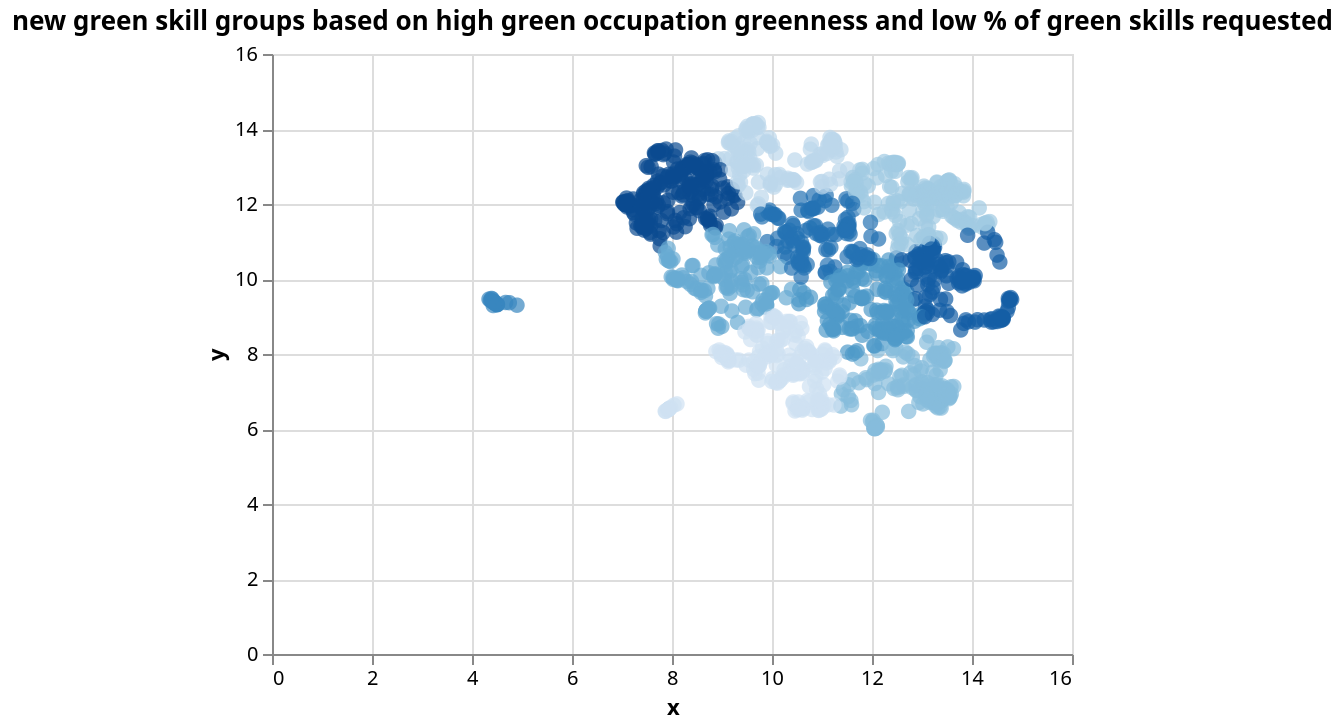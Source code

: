 {
  "config": {
    "view": {
      "continuousWidth": 400,
      "continuousHeight": 300
    }
  },
  "data": {
    "name": "data-4f6989b79b573316e710f6aee500ef9e"
  },
  "mark": {
    "type": "circle",
    "size": 60
  },
  "encoding": {
    "color": {
      "field": "cluster_number",
      "legend": null,
      "type": "quantitative"
    },
    "tooltip": [
      {
        "field": "skill",
        "type": "nominal"
      },
      {
        "field": "cluster_number",
        "type": "quantitative"
      }
    ],
    "x": {
      "field": "x",
      "type": "quantitative"
    },
    "y": {
      "field": "y",
      "type": "quantitative"
    }
  },
  "selection": {
    "selector014": {
      "type": "interval",
      "bind": "scales",
      "encodings": [
        "x",
        "y"
      ]
    }
  },
  "title": "new green skill groups based on high green occupation greenness and low % of green skills requested",
  "$schema": "https://vega.github.io/schema/vega-lite/v5.json",
  "datasets": {
    "data-4f6989b79b573316e710f6aee500ef9e": [
      {
        "skill": "Liaise",
        "cluster_number": 2,
        "x": 12.519662857055664,
        "y": 13.068994522094727
      },
      {
        "skill": "Managed IT, and Cyber Security",
        "cluster_number": 4,
        "x": 9.456116676330566,
        "y": 9.98617935180664
      },
      {
        "skill": "Resolving client backup solution issues",
        "cluster_number": 2,
        "x": 13.500579833984375,
        "y": 11.93358039855957
      },
      {
        "skill": "providing information to fulfil requests",
        "cluster_number": 2,
        "x": 13.787314414978027,
        "y": 11.50504207611084
      },
      {
        "skill": "written communication skills",
        "cluster_number": 8,
        "x": 14.365205764770508,
        "y": 8.918116569519043
      },
      {
        "skill": "knowledge of current payroll legislation",
        "cluster_number": 2,
        "x": 11.713301658630371,
        "y": 12.264608383178711
      },
      {
        "skill": "hardworking",
        "cluster_number": 0,
        "x": 10.159220695495605,
        "y": 7.28854513168335
      },
      {
        "skill": "producing reports",
        "cluster_number": 7,
        "x": 11.441680908203125,
        "y": 11.406251907348633
      },
      {
        "skill": "complete all regular maintenance task are completed and recorded",
        "cluster_number": 9,
        "x": 7.430854320526123,
        "y": 12.095115661621094
      },
      {
        "skill": "can maintain a high  level of administrative support",
        "cluster_number": 8,
        "x": 12.95166301727295,
        "y": 10.628776550292969
      },
      {
        "skill": "develop own learning to enhance the service delivered",
        "cluster_number": 3,
        "x": 12.27847957611084,
        "y": 7.673480987548828
      },
      {
        "skill": "hard working",
        "cluster_number": 0,
        "x": 10.078001976013184,
        "y": 7.233201503753662
      },
      {
        "skill": "supporting SME\u2019s",
        "cluster_number": 8,
        "x": 12.941495895385742,
        "y": 10.277803421020508
      },
      {
        "skill": "working with a fantastic team of Science Teachers",
        "cluster_number": 3,
        "x": 13.325643539428711,
        "y": 7.840091705322266
      },
      {
        "skill": "Service CRM's, Parts Advisers",
        "cluster_number": 2,
        "x": 12.326388359069824,
        "y": 12.01540470123291
      },
      {
        "skill": "Processing all types of manual payroll calculations",
        "cluster_number": 7,
        "x": 11.518040657043457,
        "y": 12.079662322998047
      },
      {
        "skill": "ensure equipment longevity",
        "cluster_number": 9,
        "x": 8.283502578735352,
        "y": 13.047378540039062
      },
      {
        "skill": "contributing to improvements",
        "cluster_number": 7,
        "x": 11.162851333618164,
        "y": 10.205063819885254
      },
      {
        "skill": "OTE +",
        "cluster_number": 8,
        "x": 14.2435302734375,
        "y": 10.958550453186035
      },
      {
        "skill": "Pension - employer contributions",
        "cluster_number": 2,
        "x": 11.688084602355957,
        "y": 12.309354782104492
      },
      {
        "skill": "Handing out test kits to staff and students",
        "cluster_number": 1,
        "x": 9.703625679016113,
        "y": 13.472044944763184
      },
      {
        "skill": "Communicating closely",
        "cluster_number": 8,
        "x": 14.750365257263184,
        "y": 9.457691192626953
      },
      {
        "skill": "check, prepare and clear away equipment and materials for practical lessons, assessments and student investigations",
        "cluster_number": 1,
        "x": 9.519607543945312,
        "y": 13.452144622802734
      },
      {
        "skill": "general aviation customers",
        "cluster_number": 2,
        "x": 13.159892082214355,
        "y": 12.370616912841797
      },
      {
        "skill": "management - CPD development",
        "cluster_number": 5,
        "x": 11.574141502380371,
        "y": 8.894962310791016
      },
      {
        "skill": "Fitting brakes, exhausts and other mechanical products",
        "cluster_number": 9,
        "x": 8.874555587768555,
        "y": 12.192220687866211
      },
      {
        "skill": "Forklift licence and CSCS cards",
        "cluster_number": 6,
        "x": 4.5086870193481445,
        "y": 9.325249671936035
      },
      {
        "skill": "Support production improvement",
        "cluster_number": 7,
        "x": 11.829971313476562,
        "y": 10.585089683532715
      },
      {
        "skill": "ability to convey technical information",
        "cluster_number": 5,
        "x": 12.81291389465332,
        "y": 9.437775611877441
      },
      {
        "skill": "Assist the technical manager with financial budgeting",
        "cluster_number": 2,
        "x": 12.59569263458252,
        "y": 11.07285213470459
      },
      {
        "skill": "maintain existing applications",
        "cluster_number": 8,
        "x": 13.69281005859375,
        "y": 10.448592185974121
      },
      {
        "skill": "Able to leverage",
        "cluster_number": 0,
        "x": 10.344270706176758,
        "y": 7.969122886657715
      },
      {
        "skill": "organisation",
        "cluster_number": 5,
        "x": 11.228633880615234,
        "y": 9.134660720825195
      },
      {
        "skill": "Active Directory",
        "cluster_number": 8,
        "x": 13.701138496398926,
        "y": 10.029802322387695
      },
      {
        "skill": "manage",
        "cluster_number": 5,
        "x": 11.051401138305664,
        "y": 9.131760597229004
      },
      {
        "skill": "customer lead",
        "cluster_number": 2,
        "x": 13.084166526794434,
        "y": 12.245863914489746
      },
      {
        "skill": "attend weekly hands-on technical training",
        "cluster_number": 3,
        "x": 12.624054908752441,
        "y": 7.921980381011963
      },
      {
        "skill": "Perform fault fixing, preventative maintenance, installation and training",
        "cluster_number": 9,
        "x": 7.4137349128723145,
        "y": 11.859870910644531
      },
      {
        "skill": "ease of use of our proprietary systems,  in conjunction with our integrated analytics",
        "cluster_number": 8,
        "x": 13.061229705810547,
        "y": 10.314534187316895
      },
      {
        "skill": "apply a degree of decision",
        "cluster_number": 3,
        "x": 12.418790817260742,
        "y": 8.090344429016113
      },
      {
        "skill": "supervising a large and diverse team",
        "cluster_number": 0,
        "x": 10.604439735412598,
        "y": 6.502493858337402
      },
      {
        "skill": "Carry out Used New car preparation",
        "cluster_number": 9,
        "x": 7.4024434089660645,
        "y": 11.43367862701416
      },
      {
        "skill": "Strong curriculum knowledge in Physics, Biology and Chemistry",
        "cluster_number": 3,
        "x": 13.292101860046387,
        "y": 7.929315567016602
      },
      {
        "skill": "categorise incidents",
        "cluster_number": 4,
        "x": 8.717846870422363,
        "y": 9.750194549560547
      },
      {
        "skill": "preparation and maintenance of resources and equipment for the Design and",
        "cluster_number": 9,
        "x": 8.69589614868164,
        "y": 12.857834815979004
      },
      {
        "skill": "Workstation",
        "cluster_number": 8,
        "x": 13.802042007446289,
        "y": 9.817056655883789
      },
      {
        "skill": "logging new tickets,recording information correctly, fault finding,troubleshooting, liaising with 3rd party providers",
        "cluster_number": 2,
        "x": 13.594581604003906,
        "y": 11.679373741149902
      },
      {
        "skill": "completing repair and maintenance activities on Thames Water's underground  water network \u2013 pipes and ancillary fittings",
        "cluster_number": 9,
        "x": 7.528446197509766,
        "y": 12.249117851257324
      },
      {
        "skill": "using repair filler",
        "cluster_number": 9,
        "x": 7.090848922729492,
        "y": 12.157710075378418
      },
      {
        "skill": "carrying out maintenance",
        "cluster_number": 9,
        "x": 7.476856708526611,
        "y": 12.27841854095459
      },
      {
        "skill": "Word",
        "cluster_number": 0,
        "x": 11.145123481750488,
        "y": 7.799479961395264
      },
      {
        "skill": "understanding the functionalities of all the companies hardware and software offerings",
        "cluster_number": 8,
        "x": 13.090421676635742,
        "y": 10.33597469329834
      },
      {
        "skill": "IT software knowledge",
        "cluster_number": 8,
        "x": 13.070878982543945,
        "y": 9.512959480285645
      },
      {
        "skill": "call-out, this",
        "cluster_number": 2,
        "x": 14.318239212036133,
        "y": 11.419405937194824
      },
      {
        "skill": "Building and integrity testing",
        "cluster_number": 4,
        "x": 9.44081974029541,
        "y": 11.311179161071777
      },
      {
        "skill": "be inventive",
        "cluster_number": 5,
        "x": 11.855504989624023,
        "y": 9.985790252685547
      },
      {
        "skill": "take responsibility",
        "cluster_number": 0,
        "x": 10.343440055847168,
        "y": 8.866497993469238
      },
      {
        "skill": "travel fairly regularly",
        "cluster_number": 4,
        "x": 8.922585487365723,
        "y": 8.68779468536377
      },
      {
        "skill": "reliable",
        "cluster_number": 0,
        "x": 10.865673065185547,
        "y": 7.827961444854736
      },
      {
        "skill": "responsible for the safe, secure and appropriate storage of all Sport and Exercise Department   Sports Centre equipment - Provide administrative support",
        "cluster_number": 9,
        "x": 8.354244232177734,
        "y": 13.04995059967041
      },
      {
        "skill": "prepare materials",
        "cluster_number": 1,
        "x": 9.431853294372559,
        "y": 12.994688034057617
      },
      {
        "skill": "Good telephone manner",
        "cluster_number": 8,
        "x": 14.473440170288086,
        "y": 10.977726936340332
      },
      {
        "skill": "determine the issue by analysing the symptoms and figuring out the underlying problem",
        "cluster_number": 4,
        "x": 8.448380470275879,
        "y": 9.755792617797852
      },
      {
        "skill": "Progress the development of product",
        "cluster_number": 7,
        "x": 11.79217529296875,
        "y": 10.411798477172852
      },
      {
        "skill": "support the Science department, in all aspects of practical work and demonstrations",
        "cluster_number": 1,
        "x": 9.529122352600098,
        "y": 13.926156044006348
      },
      {
        "skill": "physically fit",
        "cluster_number": 0,
        "x": 10.495805740356445,
        "y": 7.754029273986816
      },
      {
        "skill": "create and delete users",
        "cluster_number": 4,
        "x": 9.878746032714844,
        "y": 9.442627906799316
      },
      {
        "skill": "thrives in a manufacturing environment",
        "cluster_number": 5,
        "x": 11.974447250366211,
        "y": 10.406333923339844
      },
      {
        "skill": "assist other team members",
        "cluster_number": 0,
        "x": 11.125030517578125,
        "y": 6.6455488204956055
      },
      {
        "skill": "escalating",
        "cluster_number": 4,
        "x": 9.695728302001953,
        "y": 9.176883697509766
      },
      {
        "skill": "ensuring COSHH",
        "cluster_number": 4,
        "x": 9.32558822631836,
        "y": 10.851129531860352
      },
      {
        "skill": "Liaise with automotive manufacturers on electronic information Draftprogress reviews from a technical standpoint of any project",
        "cluster_number": 8,
        "x": 12.881219863891602,
        "y": 10.7345609664917
      },
      {
        "skill": "ensuring that we deliver a market leading service that we\u2019re known for",
        "cluster_number": 2,
        "x": 12.837373733520508,
        "y": 12.132155418395996
      },
      {
        "skill": "Numerate and accurate in your work",
        "cluster_number": 7,
        "x": 10.27357292175293,
        "y": 11.23582649230957
      },
      {
        "skill": "update production systems accurately",
        "cluster_number": 7,
        "x": 11.579740524291992,
        "y": 10.73511028289795
      },
      {
        "skill": "maintaining high levels of customer satisfaction",
        "cluster_number": 2,
        "x": 13.29802417755127,
        "y": 12.585686683654785
      },
      {
        "skill": "Knowledge of safe working practices in relation to the handling and use of hazardous equipment and tools",
        "cluster_number": 4,
        "x": 9.142481803894043,
        "y": 10.643306732177734
      },
      {
        "skill": "Constructing and modifying apparatus",
        "cluster_number": 1,
        "x": 9.169622421264648,
        "y": 13.21839714050293
      },
      {
        "skill": "Mechanic with NVQ Level 3 in vehicle  ",
        "cluster_number": 9,
        "x": 7.5076003074646,
        "y": 11.496208190917969
      },
      {
        "skill": "deliver live synchronous online teaching sessions",
        "cluster_number": 3,
        "x": 13.586883544921875,
        "y": 6.931549549102783
      },
      {
        "skill": "analyse equipment performance",
        "cluster_number": 9,
        "x": 8.612303733825684,
        "y": 13.046831130981445
      },
      {
        "skill": "assist occasionally in the provision of first-line support, user account administration",
        "cluster_number": 8,
        "x": 13.044973373413086,
        "y": 10.73276138305664
      },
      {
        "skill": "written English",
        "cluster_number": 8,
        "x": 13.929634094238281,
        "y": 8.858428955078125
      },
      {
        "skill": "ensure that all the Weathering Machines are operating efficiently and maintained appropriately",
        "cluster_number": 9,
        "x": 8.021355628967285,
        "y": 12.7986478805542
      },
      {
        "skill": "organised Science Technician",
        "cluster_number": 3,
        "x": 13.315534591674805,
        "y": 7.964473724365234
      },
      {
        "skill": "read an electrical diagram",
        "cluster_number": 8,
        "x": 13.049575805664062,
        "y": 9.076591491699219
      },
      {
        "skill": "Computer literate",
        "cluster_number": 8,
        "x": 13.499988555908203,
        "y": 9.131011962890625
      },
      {
        "skill": "Basic gel coat application and laminating  Identification of basic laminating defects",
        "cluster_number": 9,
        "x": 8.063613891601562,
        "y": 11.562457084655762
      },
      {
        "skill": "Maintaining exceptionally high customer service levels",
        "cluster_number": 2,
        "x": 13.062789916992188,
        "y": 12.42756462097168
      },
      {
        "skill": "responding to incident and service requests",
        "cluster_number": 2,
        "x": 13.797184944152832,
        "y": 11.590206146240234
      },
      {
        "skill": "using Machinery",
        "cluster_number": 9,
        "x": 8.168008804321289,
        "y": 12.823840141296387
      },
      {
        "skill": "Attention to details",
        "cluster_number": 0,
        "x": 7.907517433166504,
        "y": 6.505853176116943
      },
      {
        "skill": "develop positive working relationships",
        "cluster_number": 3,
        "x": 12.021187782287598,
        "y": 6.232988357543945
      },
      {
        "skill": "liaising with the purchasing team",
        "cluster_number": 2,
        "x": 12.392038345336914,
        "y": 13.098708152770996
      },
      {
        "skill": "team working skills",
        "cluster_number": 0,
        "x": 10.58354663848877,
        "y": 6.60126256942749
      },
      {
        "skill": "Managing the inbound and outbound shipping of serviced products",
        "cluster_number": 1,
        "x": 11.352357864379883,
        "y": 12.887022018432617
      },
      {
        "skill": "knowledge of IT and a genuine passion for it",
        "cluster_number": 5,
        "x": 12.269347190856934,
        "y": 9.129804611206055
      },
      {
        "skill": "wider support team",
        "cluster_number": 0,
        "x": 10.984095573425293,
        "y": 6.52713680267334
      },
      {
        "skill": "Building strong relationships",
        "cluster_number": 3,
        "x": 12.072108268737793,
        "y": 6.032067775726318
      },
      {
        "skill": "Preparing, setting up, clearing away",
        "cluster_number": 7,
        "x": 10.250990867614746,
        "y": 11.259657859802246
      },
      {
        "skill": "Meeting SLAs and Service desk targets for quality and performance",
        "cluster_number": 2,
        "x": 12.782166481018066,
        "y": 12.613168716430664
      },
      {
        "skill": "ensuring you deliver high standards",
        "cluster_number": 4,
        "x": 9.793513298034668,
        "y": 10.64426326751709
      },
      {
        "skill": "work as part of a team of technicians",
        "cluster_number": 0,
        "x": 10.579681396484375,
        "y": 6.553822040557861
      },
      {
        "skill": "Commercial acumen to spot sales opportunities",
        "cluster_number": 2,
        "x": 12.484898567199707,
        "y": 11.214390754699707
      },
      {
        "skill": "Ensure that all data",
        "cluster_number": 7,
        "x": 10.589346885681152,
        "y": 10.974485397338867
      },
      {
        "skill": "Enthusiasm",
        "cluster_number": 0,
        "x": 10.479937553405762,
        "y": 7.489300727844238
      },
      {
        "skill": "Full clean UK Driving",
        "cluster_number": 6,
        "x": 4.461812973022461,
        "y": 9.360353469848633
      },
      {
        "skill": "distributing supply chain information",
        "cluster_number": 2,
        "x": 11.756708145141602,
        "y": 12.907588005065918
      },
      {
        "skill": "develop in thefuture expanding its A - level uptake",
        "cluster_number": 5,
        "x": 11.983769416809082,
        "y": 9.183467864990234
      },
      {
        "skill": "Communicate with customers",
        "cluster_number": 2,
        "x": 13.83786392211914,
        "y": 12.388805389404297
      },
      {
        "skill": "Inspection of plates using fluorescent dye",
        "cluster_number": 9,
        "x": 8.156160354614258,
        "y": 11.772870063781738
      },
      {
        "skill": "providing transport for all children, including SEND, social care",
        "cluster_number": 4,
        "x": 8.667285919189453,
        "y": 9.095596313476562
      },
      {
        "skill": "good attitude to learning",
        "cluster_number": 5,
        "x": 11.51300048828125,
        "y": 8.049381256103516
      },
      {
        "skill": "attention to details",
        "cluster_number": 0,
        "x": 7.874114990234375,
        "y": 6.4691362380981445
      },
      {
        "skill": "problem-solve",
        "cluster_number": 5,
        "x": 11.208442687988281,
        "y": 8.653587341308594
      },
      {
        "skill": "Please contact Beckie Gardner",
        "cluster_number": 3,
        "x": 12.13415241241455,
        "y": 7.592698097229004
      },
      {
        "skill": "using SCADA for process monitoring",
        "cluster_number": 7,
        "x": 9.976123809814453,
        "y": 11.729079246520996
      },
      {
        "skill": "Shopping discounts - through our Rewards",
        "cluster_number": 2,
        "x": 11.848801612854004,
        "y": 12.543624877929688
      },
      {
        "skill": "Making, assembling and fitting mobility products",
        "cluster_number": 1,
        "x": 9.304858207702637,
        "y": 12.492374420166016
      },
      {
        "skill": "Preparation and assembly of apparatus and components for demonstration, class practical work, assessments, and examinations",
        "cluster_number": 1,
        "x": 9.38283920288086,
        "y": 13.479931831359863
      },
      {
        "skill": "Maintain a cost price database",
        "cluster_number": 2,
        "x": 11.582208633422852,
        "y": 12.59117603302002
      },
      {
        "skill": "Checking damage of furniture",
        "cluster_number": 9,
        "x": 8.230968475341797,
        "y": 11.63174057006836
      },
      {
        "skill": "resolve build problems Report technical issues",
        "cluster_number": 4,
        "x": 8.299452781677246,
        "y": 9.933303833007812
      },
      {
        "skill": "assist in detailed surveys to identify the type and location of water leakage",
        "cluster_number": 9,
        "x": 7.910160541534424,
        "y": 11.793336868286133
      },
      {
        "skill": "work in a flexible manner",
        "cluster_number": 0,
        "x": 9.722907066345215,
        "y": 7.920600414276123
      },
      {
        "skill": "safeguarding the welfare of children",
        "cluster_number": 4,
        "x": 8.680150032043457,
        "y": 9.154989242553711
      },
      {
        "skill": "carry out basic diagnostics",
        "cluster_number": 4,
        "x": 7.974360466003418,
        "y": 10.467156410217285
      },
      {
        "skill": "communicate the full range of services offered by the national payroll team",
        "cluster_number": 2,
        "x": 11.78231430053711,
        "y": 12.234368324279785
      },
      {
        "skill": "Demonstrating experiments in the classroom",
        "cluster_number": 1,
        "x": 9.580368041992188,
        "y": 14.046795845031738
      },
      {
        "skill": "supporting the managed print solution",
        "cluster_number": 7,
        "x": 11.083219528198242,
        "y": 12.232393264770508
      },
      {
        "skill": "Maintaining apparatus",
        "cluster_number": 1,
        "x": 9.048763275146484,
        "y": 13.209884643554688
      },
      {
        "skill": "leading owner and operator of live music and entertainment venues with award-winning credentials",
        "cluster_number": 7,
        "x": 11.86046028137207,
        "y": 10.599811553955078
      },
      {
        "skill": "Diagnostic and fault-finding duties",
        "cluster_number": 9,
        "x": 7.763716220855713,
        "y": 10.881598472595215
      },
      {
        "skill": "provide 2nd and 3rd line support for applications in",
        "cluster_number": 8,
        "x": 13.225988388061523,
        "y": 10.727845191955566
      },
      {
        "skill": "support the development",
        "cluster_number": 5,
        "x": 11.72254467010498,
        "y": 10.189862251281738
      },
      {
        "skill": "continuous improvement",
        "cluster_number": 7,
        "x": 11.069165229797363,
        "y": 10.182044982910156
      },
      {
        "skill": "arrange for external technical support",
        "cluster_number": 8,
        "x": 13.245216369628906,
        "y": 10.942956924438477
      },
      {
        "skill": "Reviewing complex warnings and failed",
        "cluster_number": 4,
        "x": 8.578750610351562,
        "y": 10.09804916381836
      },
      {
        "skill": "assisting plant trials",
        "cluster_number": 1,
        "x": 9.673360824584961,
        "y": 14.134856224060059
      },
      {
        "skill": "genuinely happy working with customers",
        "cluster_number": 2,
        "x": 13.300230026245117,
        "y": 12.568990707397461
      },
      {
        "skill": "updating Production",
        "cluster_number": 7,
        "x": 11.616778373718262,
        "y": 10.732576370239258
      },
      {
        "skill": "Development and implementation of processes",
        "cluster_number": 7,
        "x": 10.70362663269043,
        "y": 10.383943557739258
      },
      {
        "skill": "provide training",
        "cluster_number": 3,
        "x": 12.18440055847168,
        "y": 7.577115535736084
      },
      {
        "skill": "mechanical aptitude and manual dexterity",
        "cluster_number": 5,
        "x": 12.573346138000488,
        "y": 9.134573936462402
      },
      {
        "skill": "preparing and recovering scientific apparatus and equipment from demonstrations and class practical work",
        "cluster_number": 1,
        "x": 9.43230152130127,
        "y": 13.644705772399902
      },
      {
        "skill": "Training within the lab setting",
        "cluster_number": 1,
        "x": 9.190058708190918,
        "y": 13.662201881408691
      },
      {
        "skill": "Ensuring the smooth running of our clients systems and network infrastructure ensuring they get maximum benefits from them",
        "cluster_number": 2,
        "x": 13.056966781616211,
        "y": 11.98985767364502
      },
      {
        "skill": "unless otherwise stated",
        "cluster_number": 0,
        "x": 10.597335815429688,
        "y": 8.678385734558105
      },
      {
        "skill": "Automotive technicians motor trade applicants",
        "cluster_number": 9,
        "x": 7.575303077697754,
        "y": 11.415881156921387
      },
      {
        "skill": "ensure safe storage of tools and equipment",
        "cluster_number": 9,
        "x": 8.515436172485352,
        "y": 12.95992374420166
      },
      {
        "skill": "all-round mechanical skills",
        "cluster_number": 5,
        "x": 12.601408958435059,
        "y": 8.949230194091797
      },
      {
        "skill": "work independently",
        "cluster_number": 0,
        "x": 9.918351173400879,
        "y": 8.281693458557129
      },
      {
        "skill": "driven",
        "cluster_number": 6,
        "x": 4.89961051940918,
        "y": 9.301737785339355
      },
      {
        "skill": "assist teaching staff",
        "cluster_number": 3,
        "x": 12.888533592224121,
        "y": 7.03923225402832
      },
      {
        "skill": "Handle telephone technical support calls",
        "cluster_number": 2,
        "x": 14.208159446716309,
        "y": 11.38017463684082
      },
      {
        "skill": "Overall monitoring of lab logger",
        "cluster_number": 7,
        "x": 9.949797630310059,
        "y": 11.83809757232666
      },
      {
        "skill": "Understanding steelwork fabrication",
        "cluster_number": 9,
        "x": 9.226347923278809,
        "y": 12.235753059387207
      },
      {
        "skill": "high concern for accuracy",
        "cluster_number": 7,
        "x": 10.276274681091309,
        "y": 11.251961708068848
      },
      {
        "skill": "meeting customers",
        "cluster_number": 2,
        "x": 13.683694839477539,
        "y": 12.434976577758789
      },
      {
        "skill": "provide some technical assistance with systems and at times you will be required to manually change the broken system",
        "cluster_number": 8,
        "x": 13.251433372497559,
        "y": 10.840919494628906
      },
      {
        "skill": "values different opinions",
        "cluster_number": 0,
        "x": 10.692588806152344,
        "y": 8.199904441833496
      },
      {
        "skill": "Responding to any customer queries",
        "cluster_number": 2,
        "x": 13.916679382324219,
        "y": 11.661304473876953
      },
      {
        "skill": "Supervising DT teaching",
        "cluster_number": 3,
        "x": 12.88586711883545,
        "y": 7.18908166885376
      },
      {
        "skill": "Excellent attention to detail",
        "cluster_number": 0,
        "x": 7.937958240509033,
        "y": 6.537721633911133
      },
      {
        "skill": "Kitting of parts and sub-assemblies for assembly operations",
        "cluster_number": 9,
        "x": 9.013444900512695,
        "y": 12.421648979187012
      },
      {
        "skill": "Commit to building and sustaining an in-depth knowledge of  - Digital signage screen hardware technology - Digital signage screen software technology",
        "cluster_number": 5,
        "x": 12.599921226501465,
        "y": 9.75158977508545
      },
      {
        "skill": "Technology department",
        "cluster_number": 5,
        "x": 12.695781707763672,
        "y": 9.664790153503418
      },
      {
        "skill": "Liaise with suppliers and import team on consolidation of containers, shipments and Letters of Credit",
        "cluster_number": 2,
        "x": 12.119420051574707,
        "y": 13.053260803222656
      },
      {
        "skill": "NOTE",
        "cluster_number": 0,
        "x": 11.154142379760742,
        "y": 7.851363658905029
      },
      {
        "skill": "Drug recall",
        "cluster_number": 4,
        "x": 9.070815086364746,
        "y": 10.162630081176758
      },
      {
        "skill": "carry out service, maintenance, and repair work to a range of cars and light commercial vehicles",
        "cluster_number": 9,
        "x": 7.4825592041015625,
        "y": 11.467741012573242
      },
      {
        "skill": "Microsoft Power",
        "cluster_number": 8,
        "x": 13.912708282470703,
        "y": 9.980875968933105
      },
      {
        "skill": "diplomacy skills",
        "cluster_number": 8,
        "x": 14.619911193847656,
        "y": 8.919693946838379
      },
      {
        "skill": "work with stakeholders",
        "cluster_number": 2,
        "x": 12.465044021606445,
        "y": 12.871240615844727
      },
      {
        "skill": "SQL Server Support",
        "cluster_number": 8,
        "x": 13.475822448730469,
        "y": 10.433899879455566
      },
      {
        "skill": "providing end-user support for multimedia production facilities",
        "cluster_number": 8,
        "x": 13.317667007446289,
        "y": 10.391698837280273
      },
      {
        "skill": "undertake appropriate safeguarding checks",
        "cluster_number": 4,
        "x": 9.17953872680664,
        "y": 9.96093463897705
      },
      {
        "skill": "customer deliveries",
        "cluster_number": 2,
        "x": 12.394221305847168,
        "y": 12.446666717529297
      },
      {
        "skill": "helping to support the cost of everyday healthcare",
        "cluster_number": 2,
        "x": 12.240832328796387,
        "y": 11.784154891967773
      },
      {
        "skill": "Dealing with a range of tasks within administration and customer facing responsibilities",
        "cluster_number": 5,
        "x": 10.637102127075195,
        "y": 9.626022338867188
      },
      {
        "skill": "carrying out preventive maintenance, callouts and repairs",
        "cluster_number": 9,
        "x": 7.462223529815674,
        "y": 12.2245512008667
      },
      {
        "skill": "handling of customer and intermediary requests calls",
        "cluster_number": 2,
        "x": 13.954370498657227,
        "y": 11.643963813781738
      },
      {
        "skill": "managing updating records",
        "cluster_number": 7,
        "x": 11.120491981506348,
        "y": 11.329168319702148
      },
      {
        "skill": "troubleshooting electrical electronic",
        "cluster_number": 4,
        "x": 7.984200954437256,
        "y": 10.055365562438965
      },
      {
        "skill": "interviewing and teaching",
        "cluster_number": 3,
        "x": 12.999127388000488,
        "y": 7.247354030609131
      },
      {
        "skill": "Carry out all work completely and effectively",
        "cluster_number": 4,
        "x": 9.894600868225098,
        "y": 10.296197891235352
      },
      {
        "skill": "Monitoring client backup problems",
        "cluster_number": 2,
        "x": 13.58030891418457,
        "y": 12.023483276367188
      },
      {
        "skill": "dealing with both temporary and permanent placements",
        "cluster_number": 9,
        "x": 8.62484073638916,
        "y": 12.642045974731445
      },
      {
        "skill": "form of mechanics engineering",
        "cluster_number": 9,
        "x": 8.960664749145508,
        "y": 12.054290771484375
      },
      {
        "skill": "Knowledge of relevant policies codes of practice legislation",
        "cluster_number": 5,
        "x": 12.09429931640625,
        "y": 9.16830825805664
      },
      {
        "skill": "problem has",
        "cluster_number": 5,
        "x": 11.084694862365723,
        "y": 8.637813568115234
      },
      {
        "skill": "support any external projects the College is involved",
        "cluster_number": 3,
        "x": 13.373419761657715,
        "y": 6.734320640563965
      },
      {
        "skill": "Safeguarding the welfare of children and young people",
        "cluster_number": 4,
        "x": 8.680835723876953,
        "y": 9.14664077758789
      },
      {
        "skill": "provide help",
        "cluster_number": 8,
        "x": 12.864189147949219,
        "y": 10.173005104064941
      },
      {
        "skill": "Collecting, checking and returning equipment to stores",
        "cluster_number": 9,
        "x": 8.511333465576172,
        "y": 12.965039253234863
      },
      {
        "skill": "attending relevant courses",
        "cluster_number": 3,
        "x": 13.359743118286133,
        "y": 6.591756820678711
      },
      {
        "skill": "delivery of reports",
        "cluster_number": 7,
        "x": 11.50360107421875,
        "y": 11.392027854919434
      },
      {
        "skill": "laser cutting",
        "cluster_number": 9,
        "x": 7.730531215667725,
        "y": 12.795361518859863
      },
      {
        "skill": "strong teamwork skills",
        "cluster_number": 0,
        "x": 10.526266098022461,
        "y": 6.719618320465088
      },
      {
        "skill": "general vehicle repair",
        "cluster_number": 9,
        "x": 7.252179145812988,
        "y": 11.725547790527344
      },
      {
        "skill": "performing various admin tasks",
        "cluster_number": 5,
        "x": 10.538208961486816,
        "y": 9.446527481079102
      },
      {
        "skill": "proactive",
        "cluster_number": 0,
        "x": 10.479338645935059,
        "y": 8.603894233703613
      },
      {
        "skill": "take ownership of user problems",
        "cluster_number": 4,
        "x": 9.796625137329102,
        "y": 9.339715957641602
      },
      {
        "skill": "Perform vehicle maintenance and repair tasks",
        "cluster_number": 9,
        "x": 7.3970818519592285,
        "y": 11.510950088500977
      },
      {
        "skill": "Adher to safeguarding",
        "cluster_number": 4,
        "x": 9.119951248168945,
        "y": 9.745662689208984
      },
      {
        "skill": "Assist in activities that deliver to highest safety and quality standards",
        "cluster_number": 4,
        "x": 9.423141479492188,
        "y": 10.706368446350098
      },
      {
        "skill": "Additional or outside of hours",
        "cluster_number": 0,
        "x": 9.12608528137207,
        "y": 7.791463375091553
      },
      {
        "skill": "Accurately record information from customers",
        "cluster_number": 2,
        "x": 13.677145004272461,
        "y": 12.372824668884277
      },
      {
        "skill": "machine, ensuring the safe and correct storage of all tools, equipment and materials plus",
        "cluster_number": 9,
        "x": 8.420188903808594,
        "y": 13.08669376373291
      },
      {
        "skill": "generated by the curriculum and development of the department",
        "cluster_number": 3,
        "x": 13.21955680847168,
        "y": 7.518833160400391
      },
      {
        "skill": "team-player",
        "cluster_number": 0,
        "x": 10.983163833618164,
        "y": 6.8013129234313965
      },
      {
        "skill": "Use your own initiative",
        "cluster_number": 0,
        "x": 10.01280689239502,
        "y": 8.996148109436035
      },
      {
        "skill": "interpersonal skills",
        "cluster_number": 8,
        "x": 14.50351619720459,
        "y": 8.866250038146973
      },
      {
        "skill": "seeks to enhance expertise",
        "cluster_number": 5,
        "x": 12.498476028442383,
        "y": 8.750785827636719
      },
      {
        "skill": "Making packs (eg Syringe packs)Packing medicines for the Qualified Person to sign off",
        "cluster_number": 1,
        "x": 10.968695640563965,
        "y": 12.58995532989502
      },
      {
        "skill": "supporting learning, teaching, research",
        "cluster_number": 3,
        "x": 13.421768188476562,
        "y": 7.087611198425293
      },
      {
        "skill": "assisting with scoping, storyboarding and editing multimedia content",
        "cluster_number": 8,
        "x": 13.488938331604004,
        "y": 10.08442211151123
      },
      {
        "skill": "Remanufacturing Assembly",
        "cluster_number": 9,
        "x": 9.117326736450195,
        "y": 12.4578857421875
      },
      {
        "skill": "Maintain a clean work environment",
        "cluster_number": 9,
        "x": 8.75100040435791,
        "y": 11.521302223205566
      },
      {
        "skill": "Sharepoint",
        "cluster_number": 8,
        "x": 13.944456100463867,
        "y": 9.914318084716797
      },
      {
        "skill": "Ensure accurate recording of tests",
        "cluster_number": 1,
        "x": 10.011919021606445,
        "y": 13.57124137878418
      },
      {
        "skill": "provide support for students inside and outside of lessons",
        "cluster_number": 3,
        "x": 13.464165687561035,
        "y": 6.872472763061523
      },
      {
        "skill": "Provide admin support",
        "cluster_number": 8,
        "x": 13.09231948852539,
        "y": 10.66797161102295
      },
      {
        "skill": "technical skills",
        "cluster_number": 5,
        "x": 12.740702629089355,
        "y": 9.103696823120117
      },
      {
        "skill": "Customer facing",
        "cluster_number": 2,
        "x": 13.287565231323242,
        "y": 12.145905494689941
      },
      {
        "skill": "Ensure that the workplace is safe and eliminate or control risks",
        "cluster_number": 4,
        "x": 9.074075698852539,
        "y": 10.452577590942383
      },
      {
        "skill": "Ability to read electrical drawings",
        "cluster_number": 8,
        "x": 13.108654022216797,
        "y": 9.103497505187988
      },
      {
        "skill": "supporting screen-casting software",
        "cluster_number": 8,
        "x": 13.374223709106445,
        "y": 10.186867713928223
      },
      {
        "skill": "test centre",
        "cluster_number": 1,
        "x": 9.89574909210205,
        "y": 13.63568115234375
      },
      {
        "skill": "Prospero Teaching is acting as an employment business education recruitment agency",
        "cluster_number": 3,
        "x": 12.83486270904541,
        "y": 7.4461140632629395
      },
      {
        "skill": "contribute to our zero-accident culture",
        "cluster_number": 4,
        "x": 9.148176193237305,
        "y": 10.19007396697998
      },
      {
        "skill": "Keep work areas clean and tidy",
        "cluster_number": 9,
        "x": 8.729324340820312,
        "y": 11.570867538452148
      },
      {
        "skill": "above)Provide excellent customer service",
        "cluster_number": 2,
        "x": 12.930648803710938,
        "y": 12.264299392700195
      },
      {
        "skill": "Knowledge of recent curriculum developments at GCSE",
        "cluster_number": 3,
        "x": 13.363418579101562,
        "y": 7.577820777893066
      },
      {
        "skill": "Operate systems",
        "cluster_number": 8,
        "x": 13.118346214294434,
        "y": 9.975862503051758
      },
      {
        "skill": "Windows and Azure Active Directory",
        "cluster_number": 8,
        "x": 13.735991477966309,
        "y": 10.08065414428711
      },
      {
        "skill": "support the team",
        "cluster_number": 0,
        "x": 10.932014465332031,
        "y": 6.49473237991333
      },
      {
        "skill": "Printing paracetamol forms",
        "cluster_number": 7,
        "x": 10.82729434967041,
        "y": 12.224067687988281
      },
      {
        "skill": "preparing knowledge",
        "cluster_number": 5,
        "x": 12.293723106384277,
        "y": 9.11165714263916
      },
      {
        "skill": "IT systems",
        "cluster_number": 8,
        "x": 13.224403381347656,
        "y": 9.766566276550293
      },
      {
        "skill": "Positive and robust attitude",
        "cluster_number": 0,
        "x": 10.699203491210938,
        "y": 8.094500541687012
      },
      {
        "skill": "Helping team mates move furniture",
        "cluster_number": 0,
        "x": 10.80388069152832,
        "y": 6.519357681274414
      },
      {
        "skill": "troubleshoot ESXi and v",
        "cluster_number": 4,
        "x": 8.045512199401855,
        "y": 10.010258674621582
      },
      {
        "skill": "First-class client and customer service",
        "cluster_number": 2,
        "x": 13.320300102233887,
        "y": 12.26253890991211
      },
      {
        "skill": "use of tools above)IT skills",
        "cluster_number": 8,
        "x": 13.066423416137695,
        "y": 9.273317337036133
      },
      {
        "skill": "CF1 and FA2",
        "cluster_number": 5,
        "x": 11.28317642211914,
        "y": 9.502962112426758
      },
      {
        "skill": "until the end of the 2021 Autumn term in the first instance",
        "cluster_number": 5,
        "x": 11.30215072631836,
        "y": 10.078829765319824
      },
      {
        "skill": "knowledge of working as a Senior Science Technician",
        "cluster_number": 3,
        "x": 13.293482780456543,
        "y": 7.997302055358887
      },
      {
        "skill": "Ensure that all software, anti-virus and patches are deployed in occurrence with the policy",
        "cluster_number": 4,
        "x": 9.483046531677246,
        "y": 10.730559349060059
      },
      {
        "skill": "strong partnerships",
        "cluster_number": 3,
        "x": 11.591156005859375,
        "y": 6.646266937255859
      },
      {
        "skill": "Because the team of staff",
        "cluster_number": 3,
        "x": 12.130935668945312,
        "y": 6.974695205688477
      },
      {
        "skill": "use safe storage of food stuffs and laundry",
        "cluster_number": 9,
        "x": 8.692377090454102,
        "y": 12.766602516174316
      },
      {
        "skill": "ensuring that appropriate levels of stock are maintained",
        "cluster_number": 1,
        "x": 11.21784782409668,
        "y": 13.699247360229492
      },
      {
        "skill": "IT proficiency",
        "cluster_number": 8,
        "x": 13.076147079467773,
        "y": 9.1337890625
      },
      {
        "skill": "graduated with a science qualification",
        "cluster_number": 3,
        "x": 13.231797218322754,
        "y": 7.944021701812744
      },
      {
        "skill": "drinking water to our customers",
        "cluster_number": 2,
        "x": 13.543302536010742,
        "y": 12.428766250610352
      },
      {
        "skill": "Full UK Driving licence",
        "cluster_number": 6,
        "x": 4.425473213195801,
        "y": 9.385440826416016
      },
      {
        "skill": "Manage and work to internal and customer SLA\u2019s, escalating any concerns",
        "cluster_number": 2,
        "x": 12.732376098632812,
        "y": 12.705156326293945
      },
      {
        "skill": "cleaning safe spills",
        "cluster_number": 9,
        "x": 8.395575523376465,
        "y": 12.37168025970459
      },
      {
        "skill": "Organise",
        "cluster_number": 5,
        "x": 11.106369018554688,
        "y": 9.270119667053223
      },
      {
        "skill": "Retail and Supply Chain markets",
        "cluster_number": 2,
        "x": 11.804887771606445,
        "y": 12.820616722106934
      },
      {
        "skill": "willingness to learn",
        "cluster_number": 5,
        "x": 11.65993881225586,
        "y": 8.034975051879883
      },
      {
        "skill": "Keep users up-to-date on operational issues and updates",
        "cluster_number": 7,
        "x": 11.503162384033203,
        "y": 10.594820976257324
      },
      {
        "skill": "share knowledge",
        "cluster_number": 5,
        "x": 12.326454162597656,
        "y": 9.140259742736816
      },
      {
        "skill": "Monitor stock cataloguing resources",
        "cluster_number": 1,
        "x": 11.238937377929688,
        "y": 13.609614372253418
      },
      {
        "skill": "liaising with external contacts",
        "cluster_number": 2,
        "x": 12.481311798095703,
        "y": 13.106929779052734
      },
      {
        "skill": "Ensuring that the registration of tests",
        "cluster_number": 1,
        "x": 9.964570999145508,
        "y": 13.562155723571777
      },
      {
        "skill": "Plenty of  overtime",
        "cluster_number": 0,
        "x": 9.130075454711914,
        "y": 7.889019966125488
      },
      {
        "skill": "Provide all the required technical support",
        "cluster_number": 8,
        "x": 13.23122787475586,
        "y": 10.82457160949707
      },
      {
        "skill": "Knowledge of safeguarding children, whilst assisting students in a supportive and calm manner",
        "cluster_number": 4,
        "x": 8.732358932495117,
        "y": 9.216135025024414
      },
      {
        "skill": "Provide technical assistance",
        "cluster_number": 8,
        "x": 13.12443733215332,
        "y": 10.803817749023438
      },
      {
        "skill": "cost effective downhole",
        "cluster_number": 9,
        "x": 7.511712074279785,
        "y": 11.865143775939941
      },
      {
        "skill": "Keep the workshop area clean and tidy",
        "cluster_number": 9,
        "x": 8.770374298095703,
        "y": 11.434762001037598
      },
      {
        "skill": "provide support for learning and teaching",
        "cluster_number": 3,
        "x": 13.506571769714355,
        "y": 7.049896240234375
      },
      {
        "skill": "maintain customer specific infrastructure documentation",
        "cluster_number": 7,
        "x": 10.812585830688477,
        "y": 11.883943557739258
      },
      {
        "skill": "Assist in the development of Work Instructions",
        "cluster_number": 7,
        "x": 10.62495231628418,
        "y": 10.729982376098633
      },
      {
        "skill": "Keep on reading and apply today!",
        "cluster_number": 5,
        "x": 11.893088340759277,
        "y": 9.542543411254883
      },
      {
        "skill": "Full training",
        "cluster_number": 3,
        "x": 12.149996757507324,
        "y": 7.546962738037109
      },
      {
        "skill": "a full UK driving license",
        "cluster_number": 6,
        "x": 4.444137096405029,
        "y": 9.377264976501465
      },
      {
        "skill": "Completing month-end and message allocation",
        "cluster_number": 0,
        "x": 9.098428726196289,
        "y": 8.003074645996094
      },
      {
        "skill": "change forwarding",
        "cluster_number": 0,
        "x": 10.22598648071289,
        "y": 8.606247901916504
      },
      {
        "skill": "running safely and efficiently and to",
        "cluster_number": 4,
        "x": 8.877307891845703,
        "y": 10.37368392944336
      },
      {
        "skill": "Packaging and QC",
        "cluster_number": 1,
        "x": 11.144098281860352,
        "y": 12.661664009094238
      },
      {
        "skill": "work with other departments",
        "cluster_number": 5,
        "x": 11.917929649353027,
        "y": 8.60300064086914
      },
      {
        "skill": "Summer lunches pizza days",
        "cluster_number": 0,
        "x": 9.145782470703125,
        "y": 7.8264336585998535
      },
      {
        "skill": "pre and post-use processes",
        "cluster_number": 7,
        "x": 10.535423278808594,
        "y": 10.406708717346191
      },
      {
        "skill": "Oversee technical management",
        "cluster_number": 2,
        "x": 12.527349472045898,
        "y": 10.926431655883789
      },
      {
        "skill": "stock control",
        "cluster_number": 1,
        "x": 11.168490409851074,
        "y": 13.657668113708496
      },
      {
        "skill": "maintaining the departments equipment? If so, read on! About the role - DT Technician",
        "cluster_number": 9,
        "x": 8.418147087097168,
        "y": 12.961711883544922
      },
      {
        "skill": "fantastic tools",
        "cluster_number": 9,
        "x": 7.715240001678467,
        "y": 13.421034812927246
      },
      {
        "skill": "relationship building skills",
        "cluster_number": 3,
        "x": 12.039407730102539,
        "y": 6.010913372039795
      },
      {
        "skill": "positive",
        "cluster_number": 0,
        "x": 10.798839569091797,
        "y": 7.971645832061768
      },
      {
        "skill": "identifying defects",
        "cluster_number": 9,
        "x": 8.089354515075684,
        "y": 11.249167442321777
      },
      {
        "skill": "Commitment to Safeguarding",
        "cluster_number": 4,
        "x": 9.162105560302734,
        "y": 9.616064071655273
      },
      {
        "skill": "oversee the department materials budget and pettycash",
        "cluster_number": 2,
        "x": 12.098785400390625,
        "y": 12.69877815246582
      },
      {
        "skill": "a full manual driving licence with no more than 6 points",
        "cluster_number": 6,
        "x": 4.477196216583252,
        "y": 9.329586029052734
      },
      {
        "skill": "ensure cost effective repairs",
        "cluster_number": 9,
        "x": 7.10338020324707,
        "y": 11.920333862304688
      },
      {
        "skill": "Coordination of technical detailing with a focus on civils",
        "cluster_number": 9,
        "x": 9.311816215515137,
        "y": 12.045350074768066
      },
      {
        "skill": "reactive service and repair",
        "cluster_number": 9,
        "x": 7.4089579582214355,
        "y": 11.851849555969238
      },
      {
        "skill": "Decision making whether or not it's worth restoring",
        "cluster_number": 9,
        "x": 7.045209884643555,
        "y": 11.991386413574219
      },
      {
        "skill": "Power supplies",
        "cluster_number": 9,
        "x": 8.070499420166016,
        "y": 13.44133472442627
      },
      {
        "skill": "Maintaining all equipment",
        "cluster_number": 9,
        "x": 8.236903190612793,
        "y": 12.940342903137207
      },
      {
        "skill": "Administration skills",
        "cluster_number": 5,
        "x": 12.155150413513184,
        "y": 8.594690322875977
      },
      {
        "skill": "ensure the appropriate equipment and resources are prepared, ready and available for lessons while adhering",
        "cluster_number": 1,
        "x": 9.47358226776123,
        "y": 13.386749267578125
      },
      {
        "skill": "identifying issues",
        "cluster_number": 4,
        "x": 8.485198974609375,
        "y": 9.732993125915527
      },
      {
        "skill": "receive ongoing development",
        "cluster_number": 5,
        "x": 11.51059627532959,
        "y": 10.181520462036133
      },
      {
        "skill": "customer focus",
        "cluster_number": 2,
        "x": 13.543448448181152,
        "y": 12.30976676940918
      },
      {
        "skill": "prepare solutions",
        "cluster_number": 1,
        "x": 9.631339073181152,
        "y": 13.04323673248291
      },
      {
        "skill": "technical knowledge of plumbing and electrical maintenance",
        "cluster_number": 9,
        "x": 7.631894588470459,
        "y": 12.437150001525879
      },
      {
        "skill": "delivering PE sessions to learners",
        "cluster_number": 3,
        "x": 13.373159408569336,
        "y": 6.914307594299316
      },
      {
        "skill": "behaviour management",
        "cluster_number": 5,
        "x": 11.330018043518066,
        "y": 9.033607482910156
      },
      {
        "skill": "assist with stock keeping",
        "cluster_number": 1,
        "x": 11.261895179748535,
        "y": 13.617365837097168
      },
      {
        "skill": "thrive in a fast paced environment",
        "cluster_number": 0,
        "x": 9.720535278320312,
        "y": 7.487504482269287
      },
      {
        "skill": "large playing fields",
        "cluster_number": 3,
        "x": 11.52914047241211,
        "y": 7.177304267883301
      },
      {
        "skill": "diagnosing a prompt and accurate resolution",
        "cluster_number": 4,
        "x": 8.109854698181152,
        "y": 10.019829750061035
      },
      {
        "skill": "motivation",
        "cluster_number": 0,
        "x": 10.605342864990234,
        "y": 7.480125904083252
      },
      {
        "skill": "spoken English",
        "cluster_number": 8,
        "x": 13.837980270385742,
        "y": 8.81578540802002
      },
      {
        "skill": "improve to take a proactive attitude",
        "cluster_number": 0,
        "x": 10.444538116455078,
        "y": 8.50933837890625
      },
      {
        "skill": "maintain stock",
        "cluster_number": 1,
        "x": 11.191644668579102,
        "y": 13.658289909362793
      },
      {
        "skill": "Organisation",
        "cluster_number": 5,
        "x": 11.226819038391113,
        "y": 9.191380500793457
      },
      {
        "skill": "maintain positive working relationships",
        "cluster_number": 3,
        "x": 12.010260581970215,
        "y": 6.188395977020264
      },
      {
        "skill": "preparing materials for classroom practicals",
        "cluster_number": 1,
        "x": 9.555794715881348,
        "y": 13.223037719726562
      },
      {
        "skill": "Attention to Detail",
        "cluster_number": 0,
        "x": 7.925779342651367,
        "y": 6.52390718460083
      },
      {
        "skill": "punctual and self-disciplined",
        "cluster_number": 0,
        "x": 10.086712837219238,
        "y": 7.701969623565674
      },
      {
        "skill": "providing recommendations",
        "cluster_number": 3,
        "x": 12.633475303649902,
        "y": 7.175930500030518
      },
      {
        "skill": "large contracts to SME's and Blue-Chip clients",
        "cluster_number": 2,
        "x": 13.376725196838379,
        "y": 12.2332763671875
      },
      {
        "skill": "organizational skills-",
        "cluster_number": 5,
        "x": 12.208491325378418,
        "y": 8.582477569580078
      },
      {
        "skill": "maintaining Machinery",
        "cluster_number": 9,
        "x": 8.16182804107666,
        "y": 12.78409481048584
      },
      {
        "skill": "Managing Powervar CRM system",
        "cluster_number": 2,
        "x": 12.389042854309082,
        "y": 11.860511779785156
      },
      {
        "skill": "charismatic personality",
        "cluster_number": 0,
        "x": 10.877466201782227,
        "y": 7.412203788757324
      },
      {
        "skill": "Hardworking",
        "cluster_number": 0,
        "x": 10.148053169250488,
        "y": 7.282864093780518
      },
      {
        "skill": "support and guidance",
        "cluster_number": 5,
        "x": 12.456086158752441,
        "y": 9.593334197998047
      },
      {
        "skill": "managing stock levels",
        "cluster_number": 1,
        "x": 11.19050121307373,
        "y": 13.724454879760742
      },
      {
        "skill": "a flexible approach",
        "cluster_number": 0,
        "x": 9.810380935668945,
        "y": 8.160743713378906
      },
      {
        "skill": "Provide great customer service",
        "cluster_number": 2,
        "x": 12.947138786315918,
        "y": 12.268775939941406
      },
      {
        "skill": "support effective teaching",
        "cluster_number": 3,
        "x": 13.362561225891113,
        "y": 7.053927898406982
      },
      {
        "skill": "ensure that customers, both internal and external, are provided with technical support",
        "cluster_number": 2,
        "x": 13.068085670471191,
        "y": 11.416708946228027
      },
      {
        "skill": "manage customer relationships",
        "cluster_number": 2,
        "x": 13.550445556640625,
        "y": 12.637968063354492
      },
      {
        "skill": "assist in ensuring that all equipment and materials are stored safely and securely",
        "cluster_number": 9,
        "x": 8.582155227661133,
        "y": 12.89798641204834
      },
      {
        "skill": "adhering tocorrect procedure",
        "cluster_number": 7,
        "x": 10.31995964050293,
        "y": 11.0010404586792
      },
      {
        "skill": "IT skills",
        "cluster_number": 5,
        "x": 12.937850952148438,
        "y": 9.040247917175293
      },
      {
        "skill": "ensuring compliance within the faculty",
        "cluster_number": 4,
        "x": 9.694422721862793,
        "y": 10.702420234680176
      },
      {
        "skill": "process and associated regulatory controls",
        "cluster_number": 7,
        "x": 10.523959159851074,
        "y": 10.462380409240723
      },
      {
        "skill": "Strong communication skills",
        "cluster_number": 8,
        "x": 14.611382484436035,
        "y": 8.983776092529297
      },
      {
        "skill": "ensure all work is carried out to a high standard",
        "cluster_number": 4,
        "x": 9.859856605529785,
        "y": 10.713778495788574
      },
      {
        "skill": "assist students",
        "cluster_number": 3,
        "x": 13.243499755859375,
        "y": 6.787900924682617
      },
      {
        "skill": "Vakuummessger\u00e4te",
        "cluster_number": 5,
        "x": 11.407066345214844,
        "y": 8.711207389831543
      },
      {
        "skill": "Ensure parts are received",
        "cluster_number": 9,
        "x": 8.547855377197266,
        "y": 12.17078971862793
      },
      {
        "skill": "Inputting data onto computer",
        "cluster_number": 7,
        "x": 10.95621109008789,
        "y": 11.164495468139648
      },
      {
        "skill": "First opening",
        "cluster_number": 5,
        "x": 11.260662078857422,
        "y": 9.626502990722656
      },
      {
        "skill": "assist on various marketing initiatives to grow social media",
        "cluster_number": 2,
        "x": 12.55256462097168,
        "y": 11.531749725341797
      },
      {
        "skill": "Comply with all",
        "cluster_number": 4,
        "x": 9.699103355407715,
        "y": 10.581318855285645
      },
      {
        "skill": "software support",
        "cluster_number": 8,
        "x": 13.470664978027344,
        "y": 10.48918628692627
      },
      {
        "skill": "Driving licence Salary and Benefits  Salary to \u00a335k40-hour working week1 in 4 Saturday mornings",
        "cluster_number": 6,
        "x": 4.4187798500061035,
        "y": 9.414499282836914
      },
      {
        "skill": "ensuring timescales are met",
        "cluster_number": 0,
        "x": 9.058921813964844,
        "y": 7.960455894470215
      },
      {
        "skill": "technical help to pupils and students",
        "cluster_number": 3,
        "x": 13.286967277526855,
        "y": 6.861505508422852
      },
      {
        "skill": "Display good attention to detail",
        "cluster_number": 0,
        "x": 7.937566757202148,
        "y": 6.541665554046631
      },
      {
        "skill": "liaise with HMRC",
        "cluster_number": 2,
        "x": 12.43091106414795,
        "y": 13.112936973571777
      },
      {
        "skill": "resilience",
        "cluster_number": 0,
        "x": 10.095537185668945,
        "y": 7.957914352416992
      },
      {
        "skill": "preparing equipment",
        "cluster_number": 9,
        "x": 8.85509204864502,
        "y": 13.100306510925293
      },
      {
        "skill": "contribute to technical support in other science subjects",
        "cluster_number": 3,
        "x": 13.517133712768555,
        "y": 8.188847541809082
      },
      {
        "skill": "work a degree of decision",
        "cluster_number": 3,
        "x": 12.112907409667969,
        "y": 8.092844009399414
      },
      {
        "skill": "motivating the pupils to reach their full potential, through a high teaching level",
        "cluster_number": 3,
        "x": 13.07473373413086,
        "y": 7.019334316253662
      },
      {
        "skill": "Basic mould repairs",
        "cluster_number": 9,
        "x": 7.102784633636475,
        "y": 12.081153869628906
      },
      {
        "skill": "advising teaching staff on",
        "cluster_number": 3,
        "x": 12.868551254272461,
        "y": 7.150576114654541
      },
      {
        "skill": "Long service and loyalty incentives",
        "cluster_number": 2,
        "x": 12.608183860778809,
        "y": 12.284680366516113
      },
      {
        "skill": "analyse data records",
        "cluster_number": 7,
        "x": 10.967448234558105,
        "y": 11.244696617126465
      },
      {
        "skill": "work closely with the subject lead of Science and the experienced members of the Science department",
        "cluster_number": 3,
        "x": 13.370450973510742,
        "y": 7.999916076660156
      },
      {
        "skill": "PC skills",
        "cluster_number": 5,
        "x": 12.969520568847656,
        "y": 8.998602867126465
      },
      {
        "skill": "technical diagnostics and questions",
        "cluster_number": 4,
        "x": 7.941041946411133,
        "y": 10.48196029663086
      },
      {
        "skill": "organise",
        "cluster_number": 5,
        "x": 11.054009437561035,
        "y": 9.319234848022461
      },
      {
        "skill": "Team player",
        "cluster_number": 0,
        "x": 10.926072120666504,
        "y": 6.735698699951172
      },
      {
        "skill": "complete all service paperwork to manufacturer and brand standards",
        "cluster_number": 4,
        "x": 9.545159339904785,
        "y": 11.157328605651855
      },
      {
        "skill": "Applying samples",
        "cluster_number": 1,
        "x": 9.900862693786621,
        "y": 13.641119003295898
      },
      {
        "skill": "tackle any networking issues",
        "cluster_number": 2,
        "x": 12.89395809173584,
        "y": 11.157980918884277
      },
      {
        "skill": "retail, warehouse and recent students who have completed their studies",
        "cluster_number": 3,
        "x": 13.2881441116333,
        "y": 6.659398078918457
      },
      {
        "skill": "Cleaning and upkeep of equipment and machinery",
        "cluster_number": 9,
        "x": 8.215981483459473,
        "y": 12.589037895202637
      },
      {
        "skill": "written and verbal communication skills-",
        "cluster_number": 8,
        "x": 14.3960599899292,
        "y": 8.940667152404785
      },
      {
        "skill": "Working collaboratively",
        "cluster_number": 0,
        "x": 10.741446495056152,
        "y": 6.728218078613281
      },
      {
        "skill": "Liaise withvendors and their development teams",
        "cluster_number": 2,
        "x": 12.473311424255371,
        "y": 13.047972679138184
      },
      {
        "skill": "creative input",
        "cluster_number": 5,
        "x": 11.833074569702148,
        "y": 9.5045804977417
      },
      {
        "skill": "knowledge of the subject and the ability to form excellent workingrelationships",
        "cluster_number": 5,
        "x": 12.199068069458008,
        "y": 8.277173042297363
      },
      {
        "skill": "maintaining a fleet of commercial vehicles",
        "cluster_number": 9,
        "x": 7.374911308288574,
        "y": 11.415197372436523
      },
      {
        "skill": "provide an excellent IT Hub",
        "cluster_number": 8,
        "x": 13.232498168945312,
        "y": 10.923175811767578
      },
      {
        "skill": "Complete risk assessments",
        "cluster_number": 4,
        "x": 8.856369972229004,
        "y": 10.137310981750488
      },
      {
        "skill": "Oversee stage",
        "cluster_number": 7,
        "x": 11.726143836975098,
        "y": 10.5528564453125
      },
      {
        "skill": "Attend regular training",
        "cluster_number": 3,
        "x": 12.251967430114746,
        "y": 7.538158893585205
      },
      {
        "skill": "attend meetings",
        "cluster_number": 5,
        "x": 11.332246780395508,
        "y": 9.742105484008789
      },
      {
        "skill": "maintain excellent working relationships with customers",
        "cluster_number": 2,
        "x": 13.534933090209961,
        "y": 12.636005401611328
      },
      {
        "skill": "Maintaining a clean and tidy working area",
        "cluster_number": 9,
        "x": 8.713726043701172,
        "y": 11.631197929382324
      },
      {
        "skill": "Be focused and flexible",
        "cluster_number": 0,
        "x": 9.907730102539062,
        "y": 7.930112838745117
      },
      {
        "skill": "tidying away experiments",
        "cluster_number": 1,
        "x": 9.709882736206055,
        "y": 14.049764633178711
      },
      {
        "skill": "Attend design team meetings",
        "cluster_number": 5,
        "x": 11.340250968933105,
        "y": 9.729183197021484
      },
      {
        "skill": "Microsoft Outlook",
        "cluster_number": 8,
        "x": 14.018274307250977,
        "y": 9.971095085144043
      },
      {
        "skill": "work as part of a busy team in a fast-paced dynamic environment",
        "cluster_number": 0,
        "x": 9.734801292419434,
        "y": 7.30165433883667
      },
      {
        "skill": "build rapport with students and staff",
        "cluster_number": 3,
        "x": 12.9370698928833,
        "y": 6.706515312194824
      },
      {
        "skill": "Checking component parts for Aircraft Medical kits",
        "cluster_number": 9,
        "x": 8.544466972351074,
        "y": 12.142971992492676
      },
      {
        "skill": "manage tight deadlines",
        "cluster_number": 0,
        "x": 9.101041793823242,
        "y": 7.959568500518799
      },
      {
        "skill": "Cleaning and sterilisation of the equipment",
        "cluster_number": 9,
        "x": 8.396832466125488,
        "y": 12.537042617797852
      },
      {
        "skill": "raising orders",
        "cluster_number": 1,
        "x": 10.785141944885254,
        "y": 13.107172012329102
      },
      {
        "skill": "ensure workplace safety",
        "cluster_number": 4,
        "x": 9.157337188720703,
        "y": 10.591373443603516
      },
      {
        "skill": "Collaboration is part of our DNA",
        "cluster_number": 3,
        "x": 11.37788200378418,
        "y": 6.611149787902832
      },
      {
        "skill": "support learning",
        "cluster_number": 3,
        "x": 13.579925537109375,
        "y": 7.12575626373291
      },
      {
        "skill": "Maintaining equipment",
        "cluster_number": 9,
        "x": 8.291979789733887,
        "y": 13.01119327545166
      },
      {
        "skill": "Management of design",
        "cluster_number": 5,
        "x": 11.658440589904785,
        "y": 9.536946296691895
      },
      {
        "skill": "dedicated",
        "cluster_number": 0,
        "x": 10.454133033752441,
        "y": 7.491007328033447
      },
      {
        "skill": "Undertaking other reasonable tasks in these areas as requested by the Principal or designated deputy",
        "cluster_number": 5,
        "x": 10.689098358154297,
        "y": 9.453258514404297
      },
      {
        "skill": "Maintain customer documentation",
        "cluster_number": 7,
        "x": 10.798375129699707,
        "y": 11.880206108093262
      },
      {
        "skill": "Sealing Kits",
        "cluster_number": 9,
        "x": 8.5271635055542,
        "y": 12.636029243469238
      },
      {
        "skill": "Using the latest technology",
        "cluster_number": 8,
        "x": 12.491052627563477,
        "y": 10.562562942504883
      },
      {
        "skill": "2 professional reference checks",
        "cluster_number": 5,
        "x": 11.213377952575684,
        "y": 9.558398246765137
      },
      {
        "skill": "helping students with learning activities",
        "cluster_number": 3,
        "x": 13.385485649108887,
        "y": 6.741775989532471
      },
      {
        "skill": "maintain all assets are correctly recorded and up to date in the asset database",
        "cluster_number": 7,
        "x": 10.872139930725098,
        "y": 11.41720199584961
      },
      {
        "skill": "Proficient IT skills",
        "cluster_number": 8,
        "x": 13.114025115966797,
        "y": 9.170961380004883
      },
      {
        "skill": "understanding",
        "cluster_number": 0,
        "x": 11.20713996887207,
        "y": 7.984549045562744
      },
      {
        "skill": "Disclaimer",
        "cluster_number": 0,
        "x": 10.564471244812012,
        "y": 8.83311939239502
      },
      {
        "skill": "time management skills",
        "cluster_number": 0,
        "x": 8.978706359863281,
        "y": 7.980398178100586
      },
      {
        "skill": "out of date",
        "cluster_number": 5,
        "x": 11.305970191955566,
        "y": 10.023536682128906
      },
      {
        "skill": "technical opinion",
        "cluster_number": 5,
        "x": 12.611967086791992,
        "y": 9.642643928527832
      },
      {
        "skill": "self-motivated",
        "cluster_number": 0,
        "x": 10.62027359008789,
        "y": 7.559647560119629
      },
      {
        "skill": "ability to deliver training sessions",
        "cluster_number": 3,
        "x": 12.26867389678955,
        "y": 7.574107646942139
      },
      {
        "skill": "Ensuring the work completed on each vehicle is carried out safely",
        "cluster_number": 9,
        "x": 7.739338397979736,
        "y": 11.283605575561523
      },
      {
        "skill": "supporting the learning needs of individual students",
        "cluster_number": 3,
        "x": 13.45114803314209,
        "y": 6.822536945343018
      },
      {
        "skill": "Maintain all sports equipment",
        "cluster_number": 9,
        "x": 8.3053617477417,
        "y": 13.02843189239502
      },
      {
        "skill": "assist in adequate and accurate completion",
        "cluster_number": 7,
        "x": 10.441761016845703,
        "y": 10.901981353759766
      },
      {
        "skill": "demonstrate mechanical service",
        "cluster_number": 9,
        "x": 8.007308006286621,
        "y": 12.694647789001465
      },
      {
        "skill": "assessing training needs",
        "cluster_number": 3,
        "x": 12.169698715209961,
        "y": 7.553101062774658
      },
      {
        "skill": "Familiar with working to SLA\u2019s to meet both customer and contract requirements",
        "cluster_number": 2,
        "x": 12.800215721130371,
        "y": 12.70309829711914
      },
      {
        "skill": "undertake basic maintenance",
        "cluster_number": 9,
        "x": 7.590959548950195,
        "y": 12.311893463134766
      },
      {
        "skill": "Knowledge of Windows 10",
        "cluster_number": 8,
        "x": 13.73486614227295,
        "y": 9.892374038696289
      },
      {
        "skill": "Enthusiastic",
        "cluster_number": 0,
        "x": 10.606879234313965,
        "y": 7.597742557525635
      },
      {
        "skill": "ordering equipment",
        "cluster_number": 1,
        "x": 10.456899642944336,
        "y": 13.173871040344238
      },
      {
        "skill": "providing clean",
        "cluster_number": 9,
        "x": 8.548219680786133,
        "y": 11.820241928100586
      },
      {
        "skill": "site skills",
        "cluster_number": 5,
        "x": 12.619174003601074,
        "y": 8.801369667053223
      },
      {
        "skill": "guide you with your needs",
        "cluster_number": 5,
        "x": 12.64419174194336,
        "y": 9.723822593688965
      },
      {
        "skill": "Conduct routine service",
        "cluster_number": 2,
        "x": 11.833707809448242,
        "y": 12.061620712280273
      },
      {
        "skill": "registering incidents and service requests",
        "cluster_number": 2,
        "x": 13.677776336669922,
        "y": 11.604609489440918
      },
      {
        "skill": "Extra-curricular activities also play a large part of the school's life, including music and sports events",
        "cluster_number": 3,
        "x": 13.20106315612793,
        "y": 6.727292537689209
      },
      {
        "skill": "Assisting in technical sales support",
        "cluster_number": 2,
        "x": 13.058489799499512,
        "y": 10.997906684875488
      },
      {
        "skill": "Repair and Service Vehicles to Franchise Specification",
        "cluster_number": 9,
        "x": 7.453200817108154,
        "y": 11.482511520385742
      },
      {
        "skill": "test experiments",
        "cluster_number": 1,
        "x": 9.738290786743164,
        "y": 14.04336166381836
      },
      {
        "skill": "Follow BOM\u2019s and checklists when kitting jobs",
        "cluster_number": 7,
        "x": 11.634565353393555,
        "y": 11.854013442993164
      },
      {
        "skill": "Active support",
        "cluster_number": 8,
        "x": 13.362277030944824,
        "y": 10.32888126373291
      },
      {
        "skill": "looking to learn",
        "cluster_number": 3,
        "x": 11.775199890136719,
        "y": 7.871829986572266
      },
      {
        "skill": "knowledge sharing and practical guidance",
        "cluster_number": 5,
        "x": 12.239724159240723,
        "y": 9.159369468688965
      },
      {
        "skill": "input promptly and accurately",
        "cluster_number": 7,
        "x": 10.496757507324219,
        "y": 11.209799766540527
      },
      {
        "skill": "cleaning machines",
        "cluster_number": 9,
        "x": 8.336597442626953,
        "y": 12.49022102355957
      },
      {
        "skill": "provide assistance",
        "cluster_number": 8,
        "x": 12.872818946838379,
        "y": 10.27237319946289
      },
      {
        "skill": "problem-solving and can negotiate solutions",
        "cluster_number": 5,
        "x": 11.218219757080078,
        "y": 8.684233665466309
      },
      {
        "skill": "carry general repairs to customers vehicles",
        "cluster_number": 9,
        "x": 7.28746223449707,
        "y": 11.49735164642334
      },
      {
        "skill": "Ensuring mistakes",
        "cluster_number": 7,
        "x": 9.906445503234863,
        "y": 10.99624252319336
      },
      {
        "skill": "Liaising with suppliers",
        "cluster_number": 2,
        "x": 12.359984397888184,
        "y": 13.057141304016113
      },
      {
        "skill": "think independently",
        "cluster_number": 0,
        "x": 10.11999225616455,
        "y": 8.367571830749512
      },
      {
        "skill": "Client and Commercial Focus",
        "cluster_number": 2,
        "x": 13.526546478271484,
        "y": 12.22103500366211
      },
      {
        "skill": "finding a prompt and accurate resolution",
        "cluster_number": 4,
        "x": 8.1978759765625,
        "y": 10.105051040649414
      },
      {
        "skill": "Maintain OLAs of more complex service issues",
        "cluster_number": 2,
        "x": 12.717408180236816,
        "y": 12.58648681640625
      },
      {
        "skill": "Making customers and or management aware of any additional faults found on the customers vehicle",
        "cluster_number": 9,
        "x": 7.573646068572998,
        "y": 11.196331024169922
      },
      {
        "skill": "Providing technical support",
        "cluster_number": 8,
        "x": 13.156866073608398,
        "y": 10.863433837890625
      },
      {
        "skill": "Maintaining good housekeeping standards",
        "cluster_number": 9,
        "x": 8.885377883911133,
        "y": 11.426570892333984
      },
      {
        "skill": "multitasking",
        "cluster_number": 0,
        "x": 9.688371658325195,
        "y": 8.514004707336426
      },
      {
        "skill": "Members of the team will undertake analysis, diagnosis and resolution of staff problems",
        "cluster_number": 3,
        "x": 12.056650161743164,
        "y": 7.2114763259887695
      },
      {
        "skill": "preparing documents",
        "cluster_number": 7,
        "x": 10.582575798034668,
        "y": 11.83448314666748
      },
      {
        "skill": "Maintain a strong customer focus",
        "cluster_number": 2,
        "x": 13.516844749450684,
        "y": 12.432791709899902
      },
      {
        "skill": "writing user-documentation",
        "cluster_number": 7,
        "x": 10.781731605529785,
        "y": 11.881556510925293
      },
      {
        "skill": "Setting and Operating printing",
        "cluster_number": 7,
        "x": 10.94424057006836,
        "y": 12.115560531616211
      },
      {
        "skill": "Work as part of a team Qualifications",
        "cluster_number": 0,
        "x": 10.552875518798828,
        "y": 6.534326076507568
      },
      {
        "skill": "Be responsible for the safe working of appliances",
        "cluster_number": 4,
        "x": 9.093456268310547,
        "y": 10.527595520019531
      },
      {
        "skill": "performing necessary servicing and repair work",
        "cluster_number": 9,
        "x": 7.444588661193848,
        "y": 11.825783729553223
      },
      {
        "skill": "resolve issues",
        "cluster_number": 4,
        "x": 8.576016426086426,
        "y": 9.694024085998535
      },
      {
        "skill": "Communication skills",
        "cluster_number": 8,
        "x": 14.575953483581543,
        "y": 8.953631401062012
      },
      {
        "skill": "reviewing Standard Operating Procedures",
        "cluster_number": 7,
        "x": 10.315547943115234,
        "y": 10.58113956451416
      },
      {
        "skill": "confident",
        "cluster_number": 0,
        "x": 10.858779907226562,
        "y": 7.638247489929199
      },
      {
        "skill": "generating and clearly communicating new ideas",
        "cluster_number": 5,
        "x": 11.797417640686035,
        "y": 9.516701698303223
      },
      {
        "skill": "liaising with departments",
        "cluster_number": 2,
        "x": 12.423809051513672,
        "y": 13.055033683776855
      },
      {
        "skill": "commitment to delivering first-class customer service\u00b7Level",
        "cluster_number": 2,
        "x": 12.881452560424805,
        "y": 12.34067153930664
      },
      {
        "skill": "Work as part of the Product Assurance Team",
        "cluster_number": 0,
        "x": 10.54809284210205,
        "y": 6.567514896392822
      },
      {
        "skill": "Willingness to build positive working relationships",
        "cluster_number": 3,
        "x": 11.970569610595703,
        "y": 6.2297844886779785
      },
      {
        "skill": "Manual refurbishing Heat exchanger parts",
        "cluster_number": 9,
        "x": 8.346689224243164,
        "y": 12.314467430114746
      },
      {
        "skill": "preparation and maintenance of 6 labs across the school",
        "cluster_number": 1,
        "x": 9.158788681030273,
        "y": 13.618741989135742
      },
      {
        "skill": "lift and manoeuvre pieces of machinery",
        "cluster_number": 9,
        "x": 8.193014144897461,
        "y": 12.920724868774414
      },
      {
        "skill": "perform fault fixing, preventative maintenance, installation and training on a range of technology and laser equipment",
        "cluster_number": 9,
        "x": 7.374741077423096,
        "y": 11.931203842163086
      },
      {
        "skill": "Controlling stock levels",
        "cluster_number": 1,
        "x": 11.186212539672852,
        "y": 13.71534252166748
      },
      {
        "skill": "Excel",
        "cluster_number": 8,
        "x": 13.977690696716309,
        "y": 10.013558387756348
      },
      {
        "skill": "enthusiastic",
        "cluster_number": 0,
        "x": 10.558926582336426,
        "y": 7.509284973144531
      },
      {
        "skill": "look to take a proactive attitude",
        "cluster_number": 0,
        "x": 10.522953033447266,
        "y": 8.485886573791504
      },
      {
        "skill": "maintain relationships",
        "cluster_number": 3,
        "x": 12.060257911682129,
        "y": 6.006438255310059
      },
      {
        "skill": "undertake minor repairs",
        "cluster_number": 9,
        "x": 7.1005539894104,
        "y": 11.963464736938477
      },
      {
        "skill": "Microsoft Office",
        "cluster_number": 8,
        "x": 14.020844459533691,
        "y": 9.988917350769043
      },
      {
        "skill": "strip and rebuild",
        "cluster_number": 9,
        "x": 7.0146708488464355,
        "y": 12.046140670776367
      },
      {
        "skill": "Setting up experiments",
        "cluster_number": 1,
        "x": 9.61935043334961,
        "y": 14.138201713562012
      },
      {
        "skill": "manage the allocation of work in the science technician team",
        "cluster_number": 3,
        "x": 13.263107299804688,
        "y": 7.987061023712158
      },
      {
        "skill": "Creating reports - weekly shipment lists, invoice and packing details, relevant market place data",
        "cluster_number": 7,
        "x": 11.52550983428955,
        "y": 11.41024112701416
      },
      {
        "skill": "undertake skilfully the repair",
        "cluster_number": 9,
        "x": 7.069780349731445,
        "y": 12.039796829223633
      },
      {
        "skill": "preparing solutions",
        "cluster_number": 1,
        "x": 9.591105461120605,
        "y": 13.03982925415039
      },
      {
        "skill": "Polishing skills",
        "cluster_number": 5,
        "x": 12.616732597351074,
        "y": 8.551764488220215
      },
      {
        "skill": "Purchasing and stock control",
        "cluster_number": 1,
        "x": 11.26302433013916,
        "y": 13.51307487487793
      },
      {
        "skill": "VOIP solutions",
        "cluster_number": 2,
        "x": 14.355962753295898,
        "y": 11.531244277954102
      },
      {
        "skill": "carrying out a range of repairs servicing diagnostics",
        "cluster_number": 9,
        "x": 7.404712677001953,
        "y": 11.643580436706543
      },
      {
        "skill": "Ensure technical equipment is maintained",
        "cluster_number": 9,
        "x": 8.29067611694336,
        "y": 12.991313934326172
      },
      {
        "skill": "technical knowledge of pneumatic and or battery operated tools",
        "cluster_number": 9,
        "x": 7.8520307540893555,
        "y": 13.352420806884766
      },
      {
        "skill": "adhering to manufacturer's scheduled times to maintain efficiency",
        "cluster_number": 0,
        "x": 8.87758731842041,
        "y": 8.065113067626953
      },
      {
        "skill": "pep",
        "cluster_number": 0,
        "x": 11.035493850708008,
        "y": 7.182322025299072
      },
      {
        "skill": "Coordinating with other departments",
        "cluster_number": 5,
        "x": 11.770010948181152,
        "y": 8.755393981933594
      },
      {
        "skill": "produce high quality work",
        "cluster_number": 7,
        "x": 11.872122764587402,
        "y": 10.530007362365723
      },
      {
        "skill": "Undertaking Staff Development and training",
        "cluster_number": 3,
        "x": 12.335104942321777,
        "y": 7.205411911010742
      },
      {
        "skill": "Servicing and repairing a variety of hand tools",
        "cluster_number": 9,
        "x": 7.583431720733643,
        "y": 12.993464469909668
      },
      {
        "skill": "good level of written and spoken english",
        "cluster_number": 8,
        "x": 14.060609817504883,
        "y": 8.850573539733887
      },
      {
        "skill": "A proactive approach to work with a willingness to change",
        "cluster_number": 0,
        "x": 10.214027404785156,
        "y": 8.591161727905273
      },
      {
        "skill": "Supporting multi-site clients",
        "cluster_number": 2,
        "x": 13.421808242797852,
        "y": 11.80583667755127
      },
      {
        "skill": "manage return",
        "cluster_number": 7,
        "x": 11.468828201293945,
        "y": 11.58902359008789
      },
      {
        "skill": "Adherence to company procedures",
        "cluster_number": 4,
        "x": 9.609814643859863,
        "y": 10.882813453674316
      },
      {
        "skill": "ASAP - Mainstream Secondary School in Hillingdon",
        "cluster_number": 3,
        "x": 13.264389038085938,
        "y": 6.797709941864014
      },
      {
        "skill": "finishing skills",
        "cluster_number": 5,
        "x": 12.64438533782959,
        "y": 8.613773345947266
      },
      {
        "skill": "knowledge from a customer perspective",
        "cluster_number": 2,
        "x": 13.648764610290527,
        "y": 12.541447639465332
      },
      {
        "skill": "use of small hand-held tools",
        "cluster_number": 9,
        "x": 7.720371723175049,
        "y": 13.371305465698242
      },
      {
        "skill": "strong work ethic",
        "cluster_number": 0,
        "x": 10.212035179138184,
        "y": 7.363831996917725
      },
      {
        "skill": "Dealing with customers",
        "cluster_number": 2,
        "x": 13.381071090698242,
        "y": 12.358648300170898
      },
      {
        "skill": "Ensures repair sheets",
        "cluster_number": 9,
        "x": 7.033593654632568,
        "y": 12.038520812988281
      },
      {
        "skill": "self-learn",
        "cluster_number": 5,
        "x": 11.610724449157715,
        "y": 7.997119903564453
      },
      {
        "skill": "provide statistics and associated information for performance reports and management information",
        "cluster_number": 7,
        "x": 11.43597412109375,
        "y": 11.298375129699707
      },
      {
        "skill": "assist in maintaining records of apparatus, reagents and materials, including inventories and records of breakages",
        "cluster_number": 9,
        "x": 8.485889434814453,
        "y": 13.03972053527832
      },
      {
        "skill": "Liaise with suppliers on technical issues",
        "cluster_number": 2,
        "x": 12.32603645324707,
        "y": 13.088361740112305
      },
      {
        "skill": "provide a valid DBS certificate",
        "cluster_number": 4,
        "x": 9.75311279296875,
        "y": 10.472776412963867
      },
      {
        "skill": "undertaking of metering solution demonstrations",
        "cluster_number": 1,
        "x": 9.966972351074219,
        "y": 12.574638366699219
      },
      {
        "skill": "resourced to inspire the best in every class they teach",
        "cluster_number": 3,
        "x": 13.10252857208252,
        "y": 7.147668361663818
      },
      {
        "skill": "maintenance",
        "cluster_number": 9,
        "x": 7.483254909515381,
        "y": 12.34659194946289
      },
      {
        "skill": "Meet customer requirements efficiently",
        "cluster_number": 2,
        "x": 13.446048736572266,
        "y": 12.484051704406738
      },
      {
        "skill": "enjoys working",
        "cluster_number": 0,
        "x": 9.995774269104004,
        "y": 7.269958972930908
      },
      {
        "skill": "excellent relationships",
        "cluster_number": 3,
        "x": 12.045733451843262,
        "y": 6.021236896514893
      },
      {
        "skill": "meet deadlines",
        "cluster_number": 0,
        "x": 9.049921989440918,
        "y": 8.039742469787598
      },
      {
        "skill": "enjoys the process of taking things apart and reassembling to see how they work",
        "cluster_number": 9,
        "x": 7.521686553955078,
        "y": 12.978415489196777
      },
      {
        "skill": "supporting the Hub Support Engineer. Additional sites",
        "cluster_number": 8,
        "x": 13.225151062011719,
        "y": 10.91297435760498
      },
      {
        "skill": "work under pressure",
        "cluster_number": 0,
        "x": 9.740280151367188,
        "y": 7.688918590545654
      },
      {
        "skill": "General workshop duties",
        "cluster_number": 4,
        "x": 8.801152229309082,
        "y": 11.179662704467773
      },
      {
        "skill": "Modelling and detailing primary and secondary steelwork",
        "cluster_number": 9,
        "x": 9.25676155090332,
        "y": 12.225913047790527
      },
      {
        "skill": "work well both individually and as part of a team",
        "cluster_number": 0,
        "x": 10.422588348388672,
        "y": 6.679427623748779
      },
      {
        "skill": "report findings",
        "cluster_number": 7,
        "x": 11.506668090820312,
        "y": 11.405951499938965
      },
      {
        "skill": "follow procedures",
        "cluster_number": 7,
        "x": 10.091182708740234,
        "y": 10.86552906036377
      },
      {
        "skill": "Detail wiring skills",
        "cluster_number": 5,
        "x": 12.730573654174805,
        "y": 8.912199020385742
      },
      {
        "skill": "customer service centre",
        "cluster_number": 2,
        "x": 12.909611701965332,
        "y": 12.213537216186523
      },
      {
        "skill": "Use of acid and caustic tanks for cleaning",
        "cluster_number": 9,
        "x": 8.51707935333252,
        "y": 12.518646240234375
      },
      {
        "skill": "providing 3rd line support",
        "cluster_number": 8,
        "x": 13.180127143859863,
        "y": 10.800236701965332
      },
      {
        "skill": "IT support",
        "cluster_number": 8,
        "x": 13.229029655456543,
        "y": 10.33605670928955
      },
      {
        "skill": "planning, purchasing",
        "cluster_number": 1,
        "x": 11.51313591003418,
        "y": 12.934932708740234
      },
      {
        "skill": "work in the tight deadlines and under pressure",
        "cluster_number": 0,
        "x": 9.343823432922363,
        "y": 7.836438179016113
      },
      {
        "skill": "continuous improvement initiatives",
        "cluster_number": 7,
        "x": 11.066741943359375,
        "y": 10.16822338104248
      },
      {
        "skill": "rectification and preventative tasks",
        "cluster_number": 4,
        "x": 10.28541088104248,
        "y": 9.500446319580078
      },
      {
        "skill": "Maintain Health",
        "cluster_number": 4,
        "x": 9.147566795349121,
        "y": 11.28722858428955
      },
      {
        "skill": "technical production",
        "cluster_number": 5,
        "x": 12.11582088470459,
        "y": 10.356324195861816
      },
      {
        "skill": "escalating any tickets",
        "cluster_number": 4,
        "x": 9.819210052490234,
        "y": 9.427923202514648
      },
      {
        "skill": "provide comprehensive repairs",
        "cluster_number": 9,
        "x": 7.1966094970703125,
        "y": 11.987434387207031
      },
      {
        "skill": "Virtualisation concepts",
        "cluster_number": 8,
        "x": 13.533804893493652,
        "y": 9.885120391845703
      },
      {
        "skill": "full clean UK driving licence",
        "cluster_number": 6,
        "x": 4.381834506988525,
        "y": 9.42623233795166
      },
      {
        "skill": "all aspects of the Accelerated Weathering",
        "cluster_number": 9,
        "x": 8.007102966308594,
        "y": 12.741079330444336
      },
      {
        "skill": "A flexible, calm and committed approach",
        "cluster_number": 0,
        "x": 9.937925338745117,
        "y": 8.059590339660645
      },
      {
        "skill": "Promoting services",
        "cluster_number": 2,
        "x": 12.565204620361328,
        "y": 12.05978012084961
      },
      {
        "skill": "Continuously improve knowledge",
        "cluster_number": 5,
        "x": 12.189462661743164,
        "y": 9.11049747467041
      },
      {
        "skill": "Supporting off road hire machines",
        "cluster_number": 9,
        "x": 7.907759666442871,
        "y": 11.742100715637207
      },
      {
        "skill": "Packing",
        "cluster_number": 1,
        "x": 11.170101165771484,
        "y": 12.52314281463623
      },
      {
        "skill": "organising production reports",
        "cluster_number": 7,
        "x": 11.561479568481445,
        "y": 11.19660472869873
      },
      {
        "skill": "Safeguarding and Vetting",
        "cluster_number": 4,
        "x": 9.082438468933105,
        "y": 9.768549919128418
      },
      {
        "skill": "Strong understanding of school experiments",
        "cluster_number": 1,
        "x": 9.676047325134277,
        "y": 14.125177383422852
      },
      {
        "skill": "storing students' practical outcomes safely",
        "cluster_number": 3,
        "x": 13.243087768554688,
        "y": 6.702219486236572
      },
      {
        "skill": "Full UK driving license",
        "cluster_number": 6,
        "x": 4.500906467437744,
        "y": 9.311126708984375
      },
      {
        "skill": "Own tools",
        "cluster_number": 9,
        "x": 7.7245869636535645,
        "y": 13.41354751586914
      },
      {
        "skill": "writing reports",
        "cluster_number": 7,
        "x": 11.458128929138184,
        "y": 11.328120231628418
      },
      {
        "skill": "Carrying out periodic stock checks",
        "cluster_number": 1,
        "x": 11.377973556518555,
        "y": 13.44804859161377
      },
      {
        "skill": "Knowledge  of school curriculum",
        "cluster_number": 3,
        "x": 13.280656814575195,
        "y": 7.4293951988220215
      },
      {
        "skill": "Office365",
        "cluster_number": 8,
        "x": 14.03825569152832,
        "y": 10.043023109436035
      },
      {
        "skill": "leading you deliver high standards",
        "cluster_number": 4,
        "x": 9.942909240722656,
        "y": 10.68476676940918
      },
      {
        "skill": "assisting with the compilation",
        "cluster_number": 7,
        "x": 10.62433910369873,
        "y": 10.800995826721191
      },
      {
        "skill": "Other organisations",
        "cluster_number": 5,
        "x": 11.400930404663086,
        "y": 9.121904373168945
      },
      {
        "skill": "operate modern technology",
        "cluster_number": 5,
        "x": 12.336112976074219,
        "y": 10.339117050170898
      },
      {
        "skill": "input product data",
        "cluster_number": 7,
        "x": 10.987442970275879,
        "y": 11.184244155883789
      },
      {
        "skill": "Undertaking data quality sampling and compiling results reporting for management",
        "cluster_number": 7,
        "x": 11.279666900634766,
        "y": 11.184944152832031
      },
      {
        "skill": "passion",
        "cluster_number": 0,
        "x": 10.549530982971191,
        "y": 7.642658233642578
      },
      {
        "skill": "Reading technical enquiries",
        "cluster_number": 8,
        "x": 12.911375999450684,
        "y": 9.839491844177246
      },
      {
        "skill": "manage changing workload and priorities",
        "cluster_number": 0,
        "x": 9.533822059631348,
        "y": 8.7368803024292
      },
      {
        "skill": "Industrieelektronik oder \u00e4hnlichem absolviert",
        "cluster_number": 5,
        "x": 12.366896629333496,
        "y": 10.223249435424805
      },
      {
        "skill": "relate well to children and young  adults",
        "cluster_number": 3,
        "x": 12.104775428771973,
        "y": 6.082809925079346
      },
      {
        "skill": "laboratory setting",
        "cluster_number": 1,
        "x": 9.2503023147583,
        "y": 13.73576831817627
      },
      {
        "skill": "Creating instruction manuals",
        "cluster_number": 7,
        "x": 10.631662368774414,
        "y": 10.843091011047363
      },
      {
        "skill": "apparatus, chemicals and solutions",
        "cluster_number": 1,
        "x": 9.36987018585205,
        "y": 13.159239768981934
      },
      {
        "skill": "set up lessons and support students one to one in their overall achievement in Science",
        "cluster_number": 3,
        "x": 13.440699577331543,
        "y": 7.800799369812012
      },
      {
        "skill": "machine maintenance",
        "cluster_number": 9,
        "x": 7.537966251373291,
        "y": 12.354575157165527
      },
      {
        "skill": "pro-active team members",
        "cluster_number": 0,
        "x": 10.924070358276367,
        "y": 6.570911884307861
      },
      {
        "skill": "work using your own initiative",
        "cluster_number": 0,
        "x": 9.987515449523926,
        "y": 8.84023380279541
      },
      {
        "skill": "exceed those limitations",
        "cluster_number": 4,
        "x": 9.611557006835938,
        "y": 9.65941047668457
      },
      {
        "skill": "Microsoft systems and applications",
        "cluster_number": 8,
        "x": 13.757722854614258,
        "y": 9.935603141784668
      },
      {
        "skill": "CPI also operates",
        "cluster_number": 2,
        "x": 12.128509521484375,
        "y": 11.721153259277344
      },
      {
        "skill": "servicing work, MOT preparation",
        "cluster_number": 9,
        "x": 7.665509223937988,
        "y": 12.007915496826172
      },
      {
        "skill": "a valid UK driving licence",
        "cluster_number": 6,
        "x": 4.5072712898254395,
        "y": 9.323554992675781
      },
      {
        "skill": "supporting various teams",
        "cluster_number": 0,
        "x": 10.999667167663574,
        "y": 6.555680751800537
      },
      {
        "skill": "cleaning of equipment",
        "cluster_number": 9,
        "x": 8.355979919433594,
        "y": 12.529508590698242
      },
      {
        "skill": "work closely with the Head of Department and teachers",
        "cluster_number": 3,
        "x": 12.768749237060547,
        "y": 7.497306823730469
      },
      {
        "skill": "inform the teacher in charge of stock to be replaced ordered",
        "cluster_number": 1,
        "x": 10.985395431518555,
        "y": 13.332514762878418
      },
      {
        "skill": "Answer incoming support calls",
        "cluster_number": 2,
        "x": 14.194242477416992,
        "y": 11.458844184875488
      },
      {
        "skill": "IT literate",
        "cluster_number": 8,
        "x": 13.56962776184082,
        "y": 9.025236129760742
      },
      {
        "skill": "Problem ownership with clear, concise, customer communication",
        "cluster_number": 2,
        "x": 13.667523384094238,
        "y": 12.23328685760498
      },
      {
        "skill": "meet colleagues",
        "cluster_number": 3,
        "x": 11.387948989868164,
        "y": 6.935863494873047
      },
      {
        "skill": "Comply with shift patterns and rota scheme",
        "cluster_number": 4,
        "x": 9.74100112915039,
        "y": 9.862428665161133
      },
      {
        "skill": "Success does not come cheaply",
        "cluster_number": 0,
        "x": 10.749452590942383,
        "y": 7.136711597442627
      },
      {
        "skill": "use initiative",
        "cluster_number": 0,
        "x": 10.018251419067383,
        "y": 9.020885467529297
      },
      {
        "skill": "Supervise stock control",
        "cluster_number": 1,
        "x": 11.163593292236328,
        "y": 13.635498046875
      },
      {
        "skill": "Knowledge of volumetric and quantitative technique",
        "cluster_number": 1,
        "x": 9.728872299194336,
        "y": 12.582625389099121
      },
      {
        "skill": "collating and acting upon MI on a daily basis to share with CS Management Team",
        "cluster_number": 0,
        "x": 10.460249900817871,
        "y": 6.480669021606445
      },
      {
        "skill": "Monitoring and tracking of new product developments for pricing and sampling",
        "cluster_number": 2,
        "x": 11.58695125579834,
        "y": 12.482026100158691
      },
      {
        "skill": "conducting on-site repairs",
        "cluster_number": 9,
        "x": 7.200333595275879,
        "y": 11.960286140441895
      },
      {
        "skill": "using techniques with young people",
        "cluster_number": 3,
        "x": 12.733673095703125,
        "y": 6.469733715057373
      },
      {
        "skill": "contributing relevant data",
        "cluster_number": 7,
        "x": 11.078165054321289,
        "y": 10.78211784362793
      },
      {
        "skill": "Ensure Quality",
        "cluster_number": 4,
        "x": 9.783867835998535,
        "y": 10.636725425720215
      },
      {
        "skill": "Maintain your levels of technical competence by undertaking necessary training",
        "cluster_number": 5,
        "x": 12.706178665161133,
        "y": 8.454880714416504
      },
      {
        "skill": "prepping equipment for lab experiments",
        "cluster_number": 1,
        "x": 9.233550071716309,
        "y": 13.554227828979492
      },
      {
        "skill": "Ensuring expiry dates",
        "cluster_number": 7,
        "x": 11.10961627960205,
        "y": 10.3673734664917
      },
      {
        "skill": "Demonstrates up",
        "cluster_number": 1,
        "x": 9.478734016418457,
        "y": 14.007497787475586
      },
      {
        "skill": "advise teaching staff",
        "cluster_number": 3,
        "x": 12.802172660827637,
        "y": 7.103285789489746
      },
      {
        "skill": "assist in the classroom where classroom demonstrations are required, therefore a passion for the sciences,  and for working with young people",
        "cluster_number": 1,
        "x": 9.609795570373535,
        "y": 13.968667984008789
      },
      {
        "skill": "problem solving skills",
        "cluster_number": 5,
        "x": 11.610891342163086,
        "y": 8.670589447021484
      },
      {
        "skill": "Responsible for the management of workflow distribution",
        "cluster_number": 7,
        "x": 10.645286560058594,
        "y": 10.294946670532227
      },
      {
        "skill": "Ensuring all activities are carried out to protect the environment",
        "cluster_number": 9,
        "x": 8.866445541381836,
        "y": 11.363356590270996
      },
      {
        "skill": "information integration",
        "cluster_number": 7,
        "x": 11.127586364746094,
        "y": 10.7737455368042
      },
      {
        "skill": "resolving post-placement operational queries",
        "cluster_number": 2,
        "x": 13.884472846984863,
        "y": 11.468307495117188
      },
      {
        "skill": "Location - Crewe",
        "cluster_number": 4,
        "x": 8.934708595275879,
        "y": 8.80036735534668
      },
      {
        "skill": "making safe spills",
        "cluster_number": 9,
        "x": 8.499850273132324,
        "y": 11.895024299621582
      },
      {
        "skill": "Gaining a nationally recognised professional qualification",
        "cluster_number": 3,
        "x": 12.716361999511719,
        "y": 8.005583763122559
      },
      {
        "skill": "servicing of products",
        "cluster_number": 9,
        "x": 7.828680038452148,
        "y": 12.0311918258667
      },
      {
        "skill": "hand eye coordination",
        "cluster_number": 3,
        "x": 11.62170696258545,
        "y": 7.319178581237793
      },
      {
        "skill": "providing safe",
        "cluster_number": 4,
        "x": 9.053433418273926,
        "y": 9.983675956726074
      },
      {
        "skill": "develop - Excellent customer service skills-",
        "cluster_number": 2,
        "x": 13.114677429199219,
        "y": 12.414701461791992
      },
      {
        "skill": "Flexible approach to working",
        "cluster_number": 0,
        "x": 9.751219749450684,
        "y": 8.067926406860352
      },
      {
        "skill": "assist with technical enquiries",
        "cluster_number": 8,
        "x": 12.854864120483398,
        "y": 10.582746505737305
      },
      {
        "skill": "advise staff",
        "cluster_number": 3,
        "x": 12.506783485412598,
        "y": 7.1308465003967285
      },
      {
        "skill": "customer relationship",
        "cluster_number": 2,
        "x": 13.560827255249023,
        "y": 12.591621398925781
      },
      {
        "skill": "raising defects",
        "cluster_number": 9,
        "x": 8.029802322387695,
        "y": 11.387004852294922
      },
      {
        "skill": "support implementation of new applications",
        "cluster_number": 8,
        "x": 13.535887718200684,
        "y": 10.455058097839355
      },
      {
        "skill": "work within a team",
        "cluster_number": 0,
        "x": 10.612712860107422,
        "y": 6.581098556518555
      },
      {
        "skill": "delegation skills",
        "cluster_number": 5,
        "x": 12.248098373413086,
        "y": 8.665279388427734
      },
      {
        "skill": "take ownership",
        "cluster_number": 4,
        "x": 9.888004302978516,
        "y": 9.320039749145508
      },
      {
        "skill": "ITIL Service desk and incident management disciplines",
        "cluster_number": 7,
        "x": 10.243928909301758,
        "y": 10.668937683105469
      },
      {
        "skill": "CPI pioneered factory produced dry mortar",
        "cluster_number": 7,
        "x": 11.969277381896973,
        "y": 11.513509750366211
      },
      {
        "skill": "knowledge of working practices",
        "cluster_number": 5,
        "x": 12.109234809875488,
        "y": 9.102952003479004
      },
      {
        "skill": "Power tools",
        "cluster_number": 9,
        "x": 7.882177829742432,
        "y": 13.464691162109375
      },
      {
        "skill": "Line Service Desk Technician",
        "cluster_number": 8,
        "x": 13.201886177062988,
        "y": 10.708318710327148
      },
      {
        "skill": "Transferring stock",
        "cluster_number": 1,
        "x": 11.234687805175781,
        "y": 13.713799476623535
      },
      {
        "skill": "Assist in the testing of existing, new, and refurbished metering related assets",
        "cluster_number": 1,
        "x": 9.971060752868652,
        "y": 12.542166709899902
      },
      {
        "skill": "accordance with manufacturer's instructions",
        "cluster_number": 4,
        "x": 9.516935348510742,
        "y": 11.12960433959961
      },
      {
        "skill": "build strong and effective relationships",
        "cluster_number": 3,
        "x": 12.040176391601562,
        "y": 6.047305107116699
      },
      {
        "skill": "motivated",
        "cluster_number": 0,
        "x": 10.602453231811523,
        "y": 7.517698287963867
      },
      {
        "skill": "Placing orders for resources",
        "cluster_number": 1,
        "x": 10.707999229431152,
        "y": 13.06491756439209
      },
      {
        "skill": "work in a fast-paced service centre environment",
        "cluster_number": 0,
        "x": 9.657706260681152,
        "y": 7.476377964019775
      },
      {
        "skill": "risk capture",
        "cluster_number": 4,
        "x": 8.832494735717773,
        "y": 10.061389923095703
      },
      {
        "skill": "Full driving licence",
        "cluster_number": 6,
        "x": 4.424962043762207,
        "y": 9.292258262634277
      },
      {
        "skill": "Carrying out service, diagnosis and repair of vehicles",
        "cluster_number": 9,
        "x": 7.4153523445129395,
        "y": 11.424965858459473
      },
      {
        "skill": "Able to accurately follow written and verbal guidance",
        "cluster_number": 8,
        "x": 14.24533462524414,
        "y": 8.906610488891602
      },
      {
        "skill": "Ensure all work is completed safely and complies with dealer requirements, manufacturer and industry guidelines",
        "cluster_number": 9,
        "x": 7.823046684265137,
        "y": 11.239363670349121
      },
      {
        "skill": "Identify build problems Report technical issues",
        "cluster_number": 4,
        "x": 8.222865104675293,
        "y": 10.033578872680664
      },
      {
        "skill": "Managing personal helpdesk ticket queue ensuring ticket data",
        "cluster_number": 4,
        "x": 10.009807586669922,
        "y": 9.63300895690918
      },
      {
        "skill": "organised",
        "cluster_number": 5,
        "x": 11.073976516723633,
        "y": 9.336044311523438
      },
      {
        "skill": "reviewing technical enquiries",
        "cluster_number": 8,
        "x": 12.862930297851562,
        "y": 10.551177978515625
      },
      {
        "skill": "Checking for missing parts VS spec",
        "cluster_number": 9,
        "x": 8.400558471679688,
        "y": 11.950160026550293
      },
      {
        "skill": "customer facing",
        "cluster_number": 2,
        "x": 13.235908508300781,
        "y": 12.183053016662598
      },
      {
        "skill": "Keeping calm under pressure, independent thinking, pragmatism",
        "cluster_number": 0,
        "x": 9.865578651428223,
        "y": 8.014996528625488
      },
      {
        "skill": "technical studies",
        "cluster_number": 5,
        "x": 12.417720794677734,
        "y": 9.984003067016602
      },
      {
        "skill": "work in a dynamic environment",
        "cluster_number": 0,
        "x": 9.627235412597656,
        "y": 7.772332668304443
      },
      {
        "skill": "A full UK Driving Licence",
        "cluster_number": 6,
        "x": 4.452420234680176,
        "y": 9.363826751708984
      },
      {
        "skill": "ensure the health",
        "cluster_number": 4,
        "x": 9.31372356414795,
        "y": 10.930631637573242
      },
      {
        "skill": "think and work independently",
        "cluster_number": 0,
        "x": 10.095355987548828,
        "y": 8.340039253234863
      },
      {
        "skill": "can work well in a team setting",
        "cluster_number": 0,
        "x": 10.605731964111328,
        "y": 6.569337844848633
      },
      {
        "skill": "technical processing",
        "cluster_number": 5,
        "x": 12.27806568145752,
        "y": 10.077686309814453
      },
      {
        "skill": "service that our Customers require",
        "cluster_number": 2,
        "x": 12.763559341430664,
        "y": 12.21348762512207
      },
      {
        "skill": "Connect",
        "cluster_number": 0,
        "x": 11.005956649780273,
        "y": 7.99923849105835
      },
      {
        "skill": "technical activities",
        "cluster_number": 5,
        "x": 12.297120094299316,
        "y": 10.058432579040527
      },
      {
        "skill": "preparing for practical tasks",
        "cluster_number": 4,
        "x": 10.390861511230469,
        "y": 9.725451469421387
      },
      {
        "skill": "Customer service",
        "cluster_number": 2,
        "x": 12.97562313079834,
        "y": 12.214861869812012
      },
      {
        "skill": "using office systems",
        "cluster_number": 8,
        "x": 13.935308456420898,
        "y": 9.989252090454102
      },
      {
        "skill": "Arranging, monitoring",
        "cluster_number": 7,
        "x": 10.119989395141602,
        "y": 11.619863510131836
      },
      {
        "skill": "Answering inbound calls",
        "cluster_number": 2,
        "x": 14.300958633422852,
        "y": 11.51268482208252
      },
      {
        "skill": "effective verbal skills",
        "cluster_number": 8,
        "x": 14.387242317199707,
        "y": 8.849825859069824
      },
      {
        "skill": "work closely with the technical manager",
        "cluster_number": 2,
        "x": 12.69958209991455,
        "y": 10.921976089477539
      },
      {
        "skill": "take ownership of tasks",
        "cluster_number": 4,
        "x": 9.852424621582031,
        "y": 9.253227233886719
      },
      {
        "skill": "capable of managing challenging behaviour Must \u2013  Hold qualified teacher",
        "cluster_number": 3,
        "x": 12.976337432861328,
        "y": 7.544674873352051
      },
      {
        "skill": "according to processes defined in the appropriate work instructions",
        "cluster_number": 7,
        "x": 10.5591459274292,
        "y": 10.426815032958984
      },
      {
        "skill": "carry duties",
        "cluster_number": 7,
        "x": 11.1974458694458,
        "y": 11.966582298278809
      },
      {
        "skill": "equipment and tools in conjunction",
        "cluster_number": 9,
        "x": 8.049376487731934,
        "y": 13.275298118591309
      },
      {
        "skill": "preparing resources",
        "cluster_number": 1,
        "x": 10.338050842285156,
        "y": 12.642452239990234
      },
      {
        "skill": "inspiring excellence",
        "cluster_number": 0,
        "x": 10.435364723205566,
        "y": 7.46543025970459
      },
      {
        "skill": "IT queries",
        "cluster_number": 8,
        "x": 13.202488899230957,
        "y": 9.65144157409668
      },
      {
        "skill": "setting away experiments",
        "cluster_number": 1,
        "x": 9.627897262573242,
        "y": 14.093301773071289
      },
      {
        "skill": "ability to explain technical messages in a simple",
        "cluster_number": 8,
        "x": 12.86877727508545,
        "y": 9.476216316223145
      },
      {
        "skill": "Supporting delivery of Science practical sessions",
        "cluster_number": 1,
        "x": 10.06763744354248,
        "y": 12.781976699829102
      },
      {
        "skill": "Carry out above repairs on commercial premises- Booking surveys",
        "cluster_number": 9,
        "x": 7.2170844078063965,
        "y": 11.85087776184082
      },
      {
        "skill": "problem resolution",
        "cluster_number": 4,
        "x": 8.368926048278809,
        "y": 9.856647491455078
      },
      {
        "skill": "Specialist trained consultants \u2013 supporting you in finding",
        "cluster_number": 5,
        "x": 12.209028244018555,
        "y": 8.80714225769043
      },
      {
        "skill": "Working closely with other members of the workshop team",
        "cluster_number": 4,
        "x": 8.856224060058594,
        "y": 11.109548568725586
      },
      {
        "skill": "Take repair orders",
        "cluster_number": 9,
        "x": 7.092833995819092,
        "y": 11.98505973815918
      },
      {
        "skill": "Microsoft skills",
        "cluster_number": 8,
        "x": 13.47339916229248,
        "y": 9.468027114868164
      },
      {
        "skill": "Create customer specific infrastructure documentation",
        "cluster_number": 7,
        "x": 10.832627296447754,
        "y": 11.87513256072998
      },
      {
        "skill": "Good knowledge of supporting MS 365 applications",
        "cluster_number": 8,
        "x": 13.812267303466797,
        "y": 10.246291160583496
      },
      {
        "skill": "Ensure quality and health and safety procedures are adhered to",
        "cluster_number": 4,
        "x": 9.411187171936035,
        "y": 10.76546859741211
      },
      {
        "skill": "Giving technical help to pupils and students",
        "cluster_number": 3,
        "x": 13.270930290222168,
        "y": 6.886369705200195
      },
      {
        "skill": "Maintaining thorough",
        "cluster_number": 9,
        "x": 8.67077922821045,
        "y": 11.615429878234863
      },
      {
        "skill": "Re-stocking items",
        "cluster_number": 1,
        "x": 11.112348556518555,
        "y": 13.566527366638184
      },
      {
        "skill": "foster successful working relationships with students and staff alike",
        "cluster_number": 3,
        "x": 12.20599365234375,
        "y": 6.446271896362305
      },
      {
        "skill": "providing model data",
        "cluster_number": 7,
        "x": 11.176498413085938,
        "y": 10.842988967895508
      },
      {
        "skill": "managing workload",
        "cluster_number": 0,
        "x": 9.5380277633667,
        "y": 8.689915657043457
      },
      {
        "skill": "Assist in the construction of equipment and test facilities",
        "cluster_number": 1,
        "x": 8.927947998046875,
        "y": 13.204325675964355
      },
      {
        "skill": "work autonomously without",
        "cluster_number": 0,
        "x": 9.917007446289062,
        "y": 8.350309371948242
      },
      {
        "skill": "Answering the telephone to customers",
        "cluster_number": 2,
        "x": 14.144353866577148,
        "y": 11.895750045776367
      },
      {
        "skill": "Covering excellent customer service",
        "cluster_number": 2,
        "x": 13.028350830078125,
        "y": 12.336350440979004
      },
      {
        "skill": "Owns actions that deliver results",
        "cluster_number": 4,
        "x": 9.89630126953125,
        "y": 9.29896354675293
      },
      {
        "skill": "Active Directory support",
        "cluster_number": 8,
        "x": 13.5029878616333,
        "y": 10.345993995666504
      },
      {
        "skill": "support the customer",
        "cluster_number": 2,
        "x": 13.187817573547363,
        "y": 12.02071475982666
      },
      {
        "skill": "Log all customer issues, queries, and requests",
        "cluster_number": 2,
        "x": 13.740952491760254,
        "y": 11.776598930358887
      },
      {
        "skill": "storing parts",
        "cluster_number": 9,
        "x": 8.68867301940918,
        "y": 12.764298439025879
      },
      {
        "skill": "supporting the teachers",
        "cluster_number": 3,
        "x": 13.379546165466309,
        "y": 7.002645492553711
      },
      {
        "skill": "uploading data",
        "cluster_number": 7,
        "x": 10.996027946472168,
        "y": 11.144347190856934
      },
      {
        "skill": "Producing Self-Assessment and Quality Assurance reports",
        "cluster_number": 4,
        "x": 9.41623306274414,
        "y": 10.374964714050293
      },
      {
        "skill": "QCompleting take-offs",
        "cluster_number": 1,
        "x": 10.9985933303833,
        "y": 12.600849151611328
      },
      {
        "skill": "quickly form meaningful relationships",
        "cluster_number": 3,
        "x": 12.073160171508789,
        "y": 6.017205238342285
      },
      {
        "skill": "Office 365",
        "cluster_number": 8,
        "x": 14.042402267456055,
        "y": 9.950261116027832
      },
      {
        "skill": "Mains and Service Laying",
        "cluster_number": 9,
        "x": 7.618785858154297,
        "y": 12.296311378479004
      },
      {
        "skill": "Follow health and safety recommendations when stacking boxes",
        "cluster_number": 4,
        "x": 9.256996154785156,
        "y": 10.769328117370605
      },
      {
        "skill": "Webrecruit and Medstrom are equal opportunities employers, value diversity and are strongly committed to providing equal employment opportunities",
        "cluster_number": 5,
        "x": 12.276535034179688,
        "y": 8.762323379516602
      },
      {
        "skill": "support the teaching of pupils from Year 7 through to Sixth Form",
        "cluster_number": 3,
        "x": 13.402132034301758,
        "y": 7.149869918823242
      },
      {
        "skill": "Co-ordinate the use of practical resources",
        "cluster_number": 1,
        "x": 10.316581726074219,
        "y": 12.686246871948242
      },
      {
        "skill": "operate additional systems",
        "cluster_number": 8,
        "x": 13.25012493133545,
        "y": 9.977913856506348
      },
      {
        "skill": "Preparation of samples to test",
        "cluster_number": 1,
        "x": 9.895784378051758,
        "y": 13.672538757324219
      },
      {
        "skill": "Passionate about teaching .. Science Technician - Eager to learn",
        "cluster_number": 3,
        "x": 13.344769477844238,
        "y": 7.888035297393799
      },
      {
        "skill": "concise communication skills",
        "cluster_number": 8,
        "x": 14.56080436706543,
        "y": 8.994898796081543
      },
      {
        "skill": "Working with REED grants",
        "cluster_number": 3,
        "x": 12.556967735290527,
        "y": 7.395321846008301
      },
      {
        "skill": "delivering an effective and timely maintenance service to customers",
        "cluster_number": 9,
        "x": 7.705803394317627,
        "y": 11.91640567779541
      },
      {
        "skill": "ensuring information",
        "cluster_number": 7,
        "x": 10.262235641479492,
        "y": 10.854093551635742
      },
      {
        "skill": "assist in the safety, repair",
        "cluster_number": 4,
        "x": 9.065139770507812,
        "y": 10.80450439453125
      },
      {
        "skill": "preparation of equipment and resources for practical lessons,  ",
        "cluster_number": 1,
        "x": 9.371176719665527,
        "y": 13.296741485595703
      },
      {
        "skill": "communicate professionally",
        "cluster_number": 8,
        "x": 14.726318359375,
        "y": 9.482261657714844
      },
      {
        "skill": "delivering sustainable modular developments",
        "cluster_number": 5,
        "x": 11.617035865783691,
        "y": 10.028413772583008
      },
      {
        "skill": "fabricating skills",
        "cluster_number": 5,
        "x": 12.32711410522461,
        "y": 8.664994239807129
      },
      {
        "skill": "General Summary",
        "cluster_number": 0,
        "x": 7.86336612701416,
        "y": 6.474828720092773
      },
      {
        "skill": "Accurately assemble products",
        "cluster_number": 1,
        "x": 9.326577186584473,
        "y": 12.493409156799316
      },
      {
        "skill": "ordering materials for prototyping",
        "cluster_number": 1,
        "x": 9.3519287109375,
        "y": 12.785120964050293
      },
      {
        "skill": "manage stock cataloguing resources",
        "cluster_number": 1,
        "x": 11.159566879272461,
        "y": 13.58745002746582
      },
      {
        "skill": "achieve your targets and work to a consistent professional standard",
        "cluster_number": 4,
        "x": 9.95600700378418,
        "y": 10.612054824829102
      },
      {
        "skill": "practical classes and maintaining a safe working environment",
        "cluster_number": 4,
        "x": 9.040766716003418,
        "y": 10.483216285705566
      },
      {
        "skill": "relate well to teenagers",
        "cluster_number": 3,
        "x": 12.095730781555176,
        "y": 6.105055332183838
      },
      {
        "skill": "We are also in the process of developing an innovative",
        "cluster_number": 5,
        "x": 11.68552303314209,
        "y": 10.200119018554688
      },
      {
        "skill": "Maintain tooling",
        "cluster_number": 9,
        "x": 7.825118064880371,
        "y": 13.316214561462402
      },
      {
        "skill": "-",
        "cluster_number": 0,
        "x": 11.091643333435059,
        "y": 7.758699417114258
      },
      {
        "skill": "committed to safeguarding and promoting the welfare of children and vulnerable adults",
        "cluster_number": 4,
        "x": 8.702118873596191,
        "y": 9.186285972595215
      },
      {
        "skill": "Provide support required for internal and external customers",
        "cluster_number": 2,
        "x": 13.092063903808594,
        "y": 11.683341979980469
      },
      {
        "skill": "Mentor and support colleagues",
        "cluster_number": 3,
        "x": 11.577230453491211,
        "y": 6.76344108581543
      },
      {
        "skill": "children during practical lessons",
        "cluster_number": 3,
        "x": 13.018507957458496,
        "y": 6.669157028198242
      },
      {
        "skill": "great work ethic",
        "cluster_number": 0,
        "x": 10.086423873901367,
        "y": 7.266599178314209
      },
      {
        "skill": "Building regulations",
        "cluster_number": 5,
        "x": 11.502305030822754,
        "y": 9.947994232177734
      },
      {
        "skill": "Deliver clean",
        "cluster_number": 9,
        "x": 8.48458194732666,
        "y": 11.912665367126465
      },
      {
        "skill": "Maintain parts inventory- Implement product modifications-",
        "cluster_number": 9,
        "x": 8.953497886657715,
        "y": 12.661042213439941
      },
      {
        "skill": "Keep up to date with developments in practical science and health and safety requirements",
        "cluster_number": 4,
        "x": 9.380806922912598,
        "y": 10.831727027893066
      },
      {
        "skill": "maintaining accurate records",
        "cluster_number": 7,
        "x": 10.760041236877441,
        "y": 11.36027717590332
      },
      {
        "skill": "Monitoring plant equipment",
        "cluster_number": 7,
        "x": 9.920296669006348,
        "y": 11.780843734741211
      },
      {
        "skill": "communicate progress",
        "cluster_number": 8,
        "x": 14.751415252685547,
        "y": 9.459640502929688
      },
      {
        "skill": "knowledge of commercial",
        "cluster_number": 5,
        "x": 12.51486873626709,
        "y": 10.012166023254395
      },
      {
        "skill": "managing  stock",
        "cluster_number": 1,
        "x": 11.23119831085205,
        "y": 13.681621551513672
      },
      {
        "skill": "Full UK driving licence",
        "cluster_number": 6,
        "x": 4.34012508392334,
        "y": 9.463704109191895
      },
      {
        "skill": "Carry out repairs",
        "cluster_number": 9,
        "x": 7.068955898284912,
        "y": 11.986930847167969
      },
      {
        "skill": "Develop publicity material",
        "cluster_number": 7,
        "x": 12.13109302520752,
        "y": 11.0669584274292
      },
      {
        "skill": "maintain accurate documentation",
        "cluster_number": 7,
        "x": 10.713940620422363,
        "y": 11.829499244689941
      },
      {
        "skill": "liaise with Service Advisors, customers and Senior Management",
        "cluster_number": 2,
        "x": 12.509713172912598,
        "y": 13.080351829528809
      },
      {
        "skill": "Working to deadlines",
        "cluster_number": 0,
        "x": 9.102677345275879,
        "y": 7.904885292053223
      },
      {
        "skill": "supporting staff and pupils",
        "cluster_number": 3,
        "x": 13.071632385253906,
        "y": 6.864819526672363
      },
      {
        "skill": "monitor condition of stock",
        "cluster_number": 1,
        "x": 11.244702339172363,
        "y": 13.67715835571289
      },
      {
        "skill": "out of season maintenance and storage of posts",
        "cluster_number": 9,
        "x": 7.633899211883545,
        "y": 12.497078895568848
      },
      {
        "skill": "technical maintenance and inspection reports",
        "cluster_number": 9,
        "x": 7.487085819244385,
        "y": 12.152164459228516
      },
      {
        "skill": "ensure any recurring technical issues are addressed and any training or documentation requirements are identified and implemented",
        "cluster_number": 2,
        "x": 12.511368751525879,
        "y": 10.80339527130127
      },
      {
        "skill": "prioritising workload",
        "cluster_number": 0,
        "x": 9.68928337097168,
        "y": 8.692035675048828
      },
      {
        "skill": "customer service",
        "cluster_number": 2,
        "x": 13.002896308898926,
        "y": 12.224148750305176
      },
      {
        "skill": "Maintaining high levels of workshop safety",
        "cluster_number": 4,
        "x": 8.91666316986084,
        "y": 10.906002044677734
      },
      {
        "skill": "work completed, and components utilised",
        "cluster_number": 9,
        "x": 9.188488960266113,
        "y": 11.868856430053711
      },
      {
        "skill": "assist with the research and development of samples for new products",
        "cluster_number": 1,
        "x": 10.073308944702148,
        "y": 13.355844497680664
      },
      {
        "skill": "caring",
        "cluster_number": 2,
        "x": 12.702392578125,
        "y": 11.43579387664795
      },
      {
        "skill": "Excellent communications skills",
        "cluster_number": 8,
        "x": 14.613407135009766,
        "y": 8.984572410583496
      },
      {
        "skill": "create effective multimedia content",
        "cluster_number": 8,
        "x": 13.384608268737793,
        "y": 10.225780487060547
      },
      {
        "skill": "flexible",
        "cluster_number": 0,
        "x": 9.974185943603516,
        "y": 7.9670000076293945
      },
      {
        "skill": "customer service skills",
        "cluster_number": 2,
        "x": 13.055655479431152,
        "y": 12.344825744628906
      },
      {
        "skill": "good communication skills",
        "cluster_number": 8,
        "x": 14.599295616149902,
        "y": 8.919229507446289
      },
      {
        "skill": "Lead on day-to-day compliance and adherence to Company guidelines",
        "cluster_number": 4,
        "x": 9.662967681884766,
        "y": 10.803034782409668
      },
      {
        "skill": "clear out cupboards",
        "cluster_number": 9,
        "x": 8.60366153717041,
        "y": 12.678834915161133
      },
      {
        "skill": "positive change throughout the academy",
        "cluster_number": 3,
        "x": 13.063688278198242,
        "y": 7.048565864562988
      },
      {
        "skill": "Knowledge of COSHH and CLEAPS guidelines",
        "cluster_number": 4,
        "x": 9.258124351501465,
        "y": 11.016257286071777
      },
      {
        "skill": "Tracking of price negotiation",
        "cluster_number": 2,
        "x": 11.685482025146484,
        "y": 12.539896011352539
      },
      {
        "skill": "Working in a team environment",
        "cluster_number": 0,
        "x": 10.501619338989258,
        "y": 6.51362419128418
      },
      {
        "skill": "reporting",
        "cluster_number": 7,
        "x": 11.473702430725098,
        "y": 11.38308334350586
      },
      {
        "skill": "Methodical",
        "cluster_number": 0,
        "x": 10.167791366577148,
        "y": 8.35814094543457
      },
      {
        "skill": "Ability to deploy Cisco Networking devices and troubleshooting",
        "cluster_number": 2,
        "x": 12.9780855178833,
        "y": 11.058494567871094
      },
      {
        "skill": "Complete all paperwork in an efficient and accurate manner",
        "cluster_number": 7,
        "x": 10.410224914550781,
        "y": 11.478297233581543
      },
      {
        "skill": "Keep stock of and reorder supplies",
        "cluster_number": 1,
        "x": 10.956724166870117,
        "y": 13.323236465454102
      },
      {
        "skill": "modelling",
        "cluster_number": 5,
        "x": 12.102274894714355,
        "y": 9.724140167236328
      },
      {
        "skill": "Problem Analysis",
        "cluster_number": 5,
        "x": 11.194496154785156,
        "y": 8.720402717590332
      },
      {
        "skill": "for example, redundancy",
        "cluster_number": 4,
        "x": 9.310257911682129,
        "y": 8.844632148742676
      },
      {
        "skill": "Maintain consumables",
        "cluster_number": 9,
        "x": 8.691512107849121,
        "y": 12.806909561157227
      },
      {
        "skill": "practical activities",
        "cluster_number": 5,
        "x": 10.556098937988281,
        "y": 9.720640182495117
      },
      {
        "skill": "Microsoft windows",
        "cluster_number": 8,
        "x": 13.871293067932129,
        "y": 9.862605094909668
      },
      {
        "skill": "leading business to business IT   MSP support and Cybersecurity company specfically focussed on the SME sector",
        "cluster_number": 8,
        "x": 13.044098854064941,
        "y": 10.444585800170898
      },
      {
        "skill": "Ensure Covid-19 restrictions are adhered to and maintained",
        "cluster_number": 4,
        "x": 9.289621353149414,
        "y": 10.58709716796875
      },
      {
        "skill": "assembling, calibrating",
        "cluster_number": 1,
        "x": 9.476130485534668,
        "y": 12.296829223632812
      },
      {
        "skill": "Because of the specialised nature of the  role, specific experience in orthotic manufacturing",
        "cluster_number": 5,
        "x": 12.091360092163086,
        "y": 10.14198112487793
      },
      {
        "skill": "competent in Xchanging and IMR when dealing with premium processing",
        "cluster_number": 2,
        "x": 12.52269458770752,
        "y": 11.292860984802246
      },
      {
        "skill": "Update the Service Now ticketing system",
        "cluster_number": 4,
        "x": 9.998866081237793,
        "y": 9.631815910339355
      },
      {
        "skill": "Position - Science Technician",
        "cluster_number": 3,
        "x": 13.241300582885742,
        "y": 8.013986587524414
      },
      {
        "skill": "TRAINING AND QUALIFICATIONS Relevant teaching qualification",
        "cluster_number": 3,
        "x": 12.996479988098145,
        "y": 7.633920669555664
      },
      {
        "skill": "Fulfil all tasks to the customer\u2019s complete satisfaction",
        "cluster_number": 4,
        "x": 10.166903495788574,
        "y": 10.328730583190918
      },
      {
        "skill": "well spoken",
        "cluster_number": 0,
        "x": 11.065956115722656,
        "y": 8.074193000793457
      },
      {
        "skill": "provide high-quality medical products to customers",
        "cluster_number": 2,
        "x": 12.746668815612793,
        "y": 12.278860092163086
      },
      {
        "skill": "ensure the team successfully delivers",
        "cluster_number": 0,
        "x": 10.712316513061523,
        "y": 6.762747287750244
      },
      {
        "skill": "provide support to students",
        "cluster_number": 3,
        "x": 13.421793937683105,
        "y": 6.805709362030029
      },
      {
        "skill": "undertaking audits",
        "cluster_number": 7,
        "x": 11.054887771606445,
        "y": 12.087248802185059
      },
      {
        "skill": "supervising experiments in the classroom",
        "cluster_number": 1,
        "x": 9.623641967773438,
        "y": 14.130882263183594
      },
      {
        "skill": "Disciplined",
        "cluster_number": 0,
        "x": 10.414715766906738,
        "y": 7.590920925140381
      },
      {
        "skill": "Work to technical instructions, undertaking precise measurements",
        "cluster_number": 1,
        "x": 9.786270141601562,
        "y": 12.178030014038086
      },
      {
        "skill": "Ensuring the customers receive the highest level of support, working closely with technical teams within Xperience to investigate, troubleshoot",
        "cluster_number": 2,
        "x": 13.134684562683105,
        "y": 11.184649467468262
      },
      {
        "skill": "understanding of safeguarding policies and procedures",
        "cluster_number": 4,
        "x": 9.103252410888672,
        "y": 9.806715965270996
      },
      {
        "skill": "diagnosing and servicing vehicles",
        "cluster_number": 9,
        "x": 7.483128070831299,
        "y": 11.356454849243164
      },
      {
        "skill": "Assessing customer returned equipment",
        "cluster_number": 1,
        "x": 11.000094413757324,
        "y": 12.457345008850098
      },
      {
        "skill": "Log to appropriate resource with guidance",
        "cluster_number": 1,
        "x": 10.490795135498047,
        "y": 12.573738098144531
      },
      {
        "skill": "set experiments",
        "cluster_number": 1,
        "x": 9.725976943969727,
        "y": 14.171262741088867
      },
      {
        "skill": "maintaining vehicles",
        "cluster_number": 9,
        "x": 7.402305603027344,
        "y": 11.392473220825195
      },
      {
        "skill": "remaining open to new ideas and change\u00b7 Work well",
        "cluster_number": 5,
        "x": 11.79850959777832,
        "y": 9.475664138793945
      },
      {
        "skill": "analysis, diagnostics and road testing of vehicles, while continuing to deliver an outstanding customer experience",
        "cluster_number": 9,
        "x": 7.473118782043457,
        "y": 11.34616756439209
      },
      {
        "skill": "Assessing issues quickly, taking appropriate action",
        "cluster_number": 4,
        "x": 8.596273422241211,
        "y": 9.707315444946289
      },
      {
        "skill": "manage time effectively",
        "cluster_number": 0,
        "x": 8.999629020690918,
        "y": 7.987476825714111
      },
      {
        "skill": "providing technical support",
        "cluster_number": 8,
        "x": 13.149656295776367,
        "y": 10.815506935119629
      },
      {
        "skill": "Adobe Creative Suite",
        "cluster_number": 8,
        "x": 13.823185920715332,
        "y": 10.116458892822266
      },
      {
        "skill": "develop relationships",
        "cluster_number": 3,
        "x": 12.04351806640625,
        "y": 6.017035484313965
      },
      {
        "skill": "technical knowledge",
        "cluster_number": 5,
        "x": 12.503730773925781,
        "y": 9.522516250610352
      },
      {
        "skill": "ensure equipment and materials prepared for lessons are to the specification of the teacher requisitions",
        "cluster_number": 1,
        "x": 9.485234260559082,
        "y": 13.378475189208984
      },
      {
        "skill": "take ownership of service incidents until resolved escalating",
        "cluster_number": 2,
        "x": 13.635590553283691,
        "y": 11.63585376739502
      },
      {
        "skill": "Plenty of ongoing CPD and Training Scope",
        "cluster_number": 5,
        "x": 11.80345344543457,
        "y": 8.50015926361084
      },
      {
        "skill": "maintenance, and repairs hospital",
        "cluster_number": 9,
        "x": 7.371872901916504,
        "y": 12.101506233215332
      },
      {
        "skill": "eye for detail",
        "cluster_number": 0,
        "x": 7.9360671043396,
        "y": 6.522225379943848
      },
      {
        "skill": "resilient to issues and influences outside of their control",
        "cluster_number": 0,
        "x": 9.976091384887695,
        "y": 7.997097969055176
      },
      {
        "skill": "Passion, commitment and pride in your workmanship",
        "cluster_number": 0,
        "x": 10.321372985839844,
        "y": 7.474361419677734
      },
      {
        "skill": "Ensure a first time fix to delight our customers every time",
        "cluster_number": 2,
        "x": 13.114346504211426,
        "y": 12.377334594726562
      },
      {
        "skill": "operate and maintain our waste water assets, which could range from pumping stations, sections of our sewerage network or large treatment works",
        "cluster_number": 9,
        "x": 7.621549606323242,
        "y": 12.25068473815918
      },
      {
        "skill": "support the ethos of professionalism, team spirit",
        "cluster_number": 0,
        "x": 10.951629638671875,
        "y": 6.538905620574951
      },
      {
        "skill": "Organising resources for all lessons",
        "cluster_number": 1,
        "x": 10.310569763183594,
        "y": 12.633054733276367
      },
      {
        "skill": "Health and safety procedure",
        "cluster_number": 4,
        "x": 9.301451683044434,
        "y": 10.844947814941406
      },
      {
        "skill": "well presented",
        "cluster_number": 0,
        "x": 8.040184020996094,
        "y": 6.636917591094971
      },
      {
        "skill": "Providing in-class support",
        "cluster_number": 3,
        "x": 13.561349868774414,
        "y": 6.8470001220703125
      },
      {
        "skill": "Manage bookings for the STEM Digital Studio",
        "cluster_number": 5,
        "x": 11.762298583984375,
        "y": 10.310417175292969
      },
      {
        "skill": "ability to manage your own workload",
        "cluster_number": 0,
        "x": 9.549690246582031,
        "y": 8.672798156738281
      },
      {
        "skill": "Design Technology faculty assisting",
        "cluster_number": 5,
        "x": 12.569314002990723,
        "y": 9.574801445007324
      },
      {
        "skill": "work at a practical level to offer technical support -",
        "cluster_number": 8,
        "x": 13.081785202026367,
        "y": 10.639703750610352
      },
      {
        "skill": "Report inventory used",
        "cluster_number": 7,
        "x": 11.526834487915039,
        "y": 11.406249046325684
      },
      {
        "skill": "Liaising with the Customer Service Manager",
        "cluster_number": 2,
        "x": 12.477930068969727,
        "y": 13.05268383026123
      },
      {
        "skill": "Report the status",
        "cluster_number": 7,
        "x": 11.539727210998535,
        "y": 11.480714797973633
      },
      {
        "skill": "Clear skills",
        "cluster_number": 5,
        "x": 12.704218864440918,
        "y": 8.622637748718262
      },
      {
        "skill": "Take responsibility",
        "cluster_number": 0,
        "x": 10.363635063171387,
        "y": 8.867748260498047
      },
      {
        "skill": "applying gaskets",
        "cluster_number": 9,
        "x": 8.221930503845215,
        "y": 12.247095108032227
      },
      {
        "skill": "Work to targets",
        "cluster_number": 0,
        "x": 10.113019943237305,
        "y": 7.225357532501221
      },
      {
        "skill": "flexible, calm and committed approach",
        "cluster_number": 0,
        "x": 9.90259075164795,
        "y": 7.996754169464111
      },
      {
        "skill": "supporting the teaching in the Design Technology department and arrange Teacher demonstrations",
        "cluster_number": 1,
        "x": 9.71161937713623,
        "y": 13.771795272827148
      },
      {
        "skill": "escalate high priority urgent issues",
        "cluster_number": 4,
        "x": 9.197283744812012,
        "y": 9.14655876159668
      },
      {
        "skill": "excellent communicator",
        "cluster_number": 8,
        "x": 14.700587272644043,
        "y": 9.136566162109375
      },
      {
        "skill": "Mechanical or electrical maintenance experience in a process or manufacturing environment",
        "cluster_number": 9,
        "x": 7.770689487457275,
        "y": 12.565299034118652
      },
      {
        "skill": "Support small scale multimedia projects",
        "cluster_number": 8,
        "x": 13.398963928222656,
        "y": 10.242012023925781
      },
      {
        "skill": "understanding of working as a technician in a school or educational establishment, undertaking a range of practical tasks",
        "cluster_number": 3,
        "x": 13.157815933227539,
        "y": 7.8501057624816895
      },
      {
        "skill": "Drive positive and practical application in Health and Safety",
        "cluster_number": 6,
        "x": 4.672544002532959,
        "y": 9.373753547668457
      },
      {
        "skill": "Carrying out regular stocktaking checks",
        "cluster_number": 1,
        "x": 11.298877716064453,
        "y": 13.273175239562988
      },
      {
        "skill": "undertake reprographic duties",
        "cluster_number": 5,
        "x": 10.536542892456055,
        "y": 9.341367721557617
      },
      {
        "skill": "a confident communicator",
        "cluster_number": 8,
        "x": 14.72616958618164,
        "y": 9.241188049316406
      },
      {
        "skill": ". Full valid UK Driving",
        "cluster_number": 6,
        "x": 4.455942153930664,
        "y": 9.386743545532227
      },
      {
        "skill": "communication",
        "cluster_number": 8,
        "x": 14.730086326599121,
        "y": 9.40913200378418
      },
      {
        "skill": "Manage and report each incident through our bespoke workflow management tool",
        "cluster_number": 7,
        "x": 10.512350082397461,
        "y": 10.57324504852295
      },
      {
        "skill": "performing any tests swabs, these will be supporting  roles only",
        "cluster_number": 4,
        "x": 8.419299125671387,
        "y": 10.359992027282715
      },
      {
        "skill": "Enjoys working as part of a team",
        "cluster_number": 0,
        "x": 10.520248413085938,
        "y": 6.575741291046143
      },
      {
        "skill": "knowledge of Science",
        "cluster_number": 3,
        "x": 13.09315013885498,
        "y": 8.313358306884766
      },
      {
        "skill": "manage multiple tasks at any one time",
        "cluster_number": 0,
        "x": 9.679405212402344,
        "y": 8.606765747070312
      },
      {
        "skill": "Work on a rotating shift pattern",
        "cluster_number": 4,
        "x": 9.795801162719727,
        "y": 9.88078784942627
      },
      {
        "skill": "carrying out diagnosis",
        "cluster_number": 4,
        "x": 7.885752201080322,
        "y": 10.529014587402344
      },
      {
        "skill": "Assisting a large, nationwide business",
        "cluster_number": 2,
        "x": 12.948657035827637,
        "y": 11.610103607177734
      },
      {
        "skill": "knowledge and skills",
        "cluster_number": 5,
        "x": 12.423238754272461,
        "y": 8.738250732421875
      },
      {
        "skill": "administering RTI submissions",
        "cluster_number": 7,
        "x": 10.627535820007324,
        "y": 10.35506820678711
      },
      {
        "skill": "contacting parents carers",
        "cluster_number": 2,
        "x": 12.78549575805664,
        "y": 11.477140426635742
      },
      {
        "skill": "liaising with staff",
        "cluster_number": 2,
        "x": 12.449971199035645,
        "y": 13.10132884979248
      },
      {
        "skill": "apparatus and chemicals",
        "cluster_number": 1,
        "x": 9.308786392211914,
        "y": 13.111515998840332
      },
      {
        "skill": "learn new skills",
        "cluster_number": 5,
        "x": 12.407730102539062,
        "y": 8.49593448638916
      },
      {
        "skill": "Provide two professional child related references",
        "cluster_number": 5,
        "x": 12.051745414733887,
        "y": 8.212797164916992
      },
      {
        "skill": "technical investigation",
        "cluster_number": 5,
        "x": 12.452885627746582,
        "y": 10.165979385375977
      },
      {
        "skill": "use of Studio equipment and facilities",
        "cluster_number": 9,
        "x": 8.800843238830566,
        "y": 13.156011581420898
      },
      {
        "skill": "Ensure that all equipment is cleaned to the highest standard",
        "cluster_number": 9,
        "x": 8.26134967803955,
        "y": 12.687857627868652
      },
      {
        "skill": "install clean",
        "cluster_number": 9,
        "x": 8.362359046936035,
        "y": 11.876141548156738
      },
      {
        "skill": "contribute to the understanding and interpretation of test results",
        "cluster_number": 1,
        "x": 9.947635650634766,
        "y": 13.762612342834473
      },
      {
        "skill": "work on different sites",
        "cluster_number": 5,
        "x": 12.06868839263916,
        "y": 8.773468971252441
      },
      {
        "skill": "get the full benefits of your payment Recruitment is done in line with safe recruitment practices",
        "cluster_number": 2,
        "x": 11.712993621826172,
        "y": 12.248733520507812
      },
      {
        "skill": "ensure safety of staff",
        "cluster_number": 4,
        "x": 9.208316802978516,
        "y": 10.512103080749512
      },
      {
        "skill": "prioritise",
        "cluster_number": 0,
        "x": 10.29094409942627,
        "y": 8.870054244995117
      },
      {
        "skill": "Represent meetings",
        "cluster_number": 5,
        "x": 11.314803123474121,
        "y": 9.70860481262207
      },
      {
        "skill": "Identify key areas of client improvements Essential Technical Skills",
        "cluster_number": 2,
        "x": 13.337806701660156,
        "y": 11.8366117477417
      },
      {
        "skill": "Numerate and literate - minimum GCSE ( or equivalent ) Maths",
        "cluster_number": 3,
        "x": 13.62876033782959,
        "y": 8.141311645507812
      },
      {
        "skill": "support our NST\u2019s and Field based end users onsite or through remote tooling",
        "cluster_number": 2,
        "x": 13.278809547424316,
        "y": 11.10218334197998
      },
      {
        "skill": "Able to work alone, with minimal supervision, or as part of a team",
        "cluster_number": 0,
        "x": 10.512062072753906,
        "y": 6.583331108093262
      },
      {
        "skill": "Gluing gaskets",
        "cluster_number": 9,
        "x": 8.1966552734375,
        "y": 12.213248252868652
      },
      {
        "skill": "positive attitude",
        "cluster_number": 0,
        "x": 10.730052947998047,
        "y": 8.074701309204102
      },
      {
        "skill": "Managing resources",
        "cluster_number": 1,
        "x": 10.409866333007812,
        "y": 12.652413368225098
      },
      {
        "skill": "LEV tests, servicing and planned maintenance",
        "cluster_number": 9,
        "x": 7.546764850616455,
        "y": 11.917473793029785
      },
      {
        "skill": "Power Platform, M365, Sharepoint online and Power Automate",
        "cluster_number": 8,
        "x": 13.888252258300781,
        "y": 10.0939302444458
      },
      {
        "skill": "Keep service records",
        "cluster_number": 7,
        "x": 10.83745002746582,
        "y": 11.420219421386719
      },
      {
        "skill": "Knowledge of particular subject technical area",
        "cluster_number": 5,
        "x": 12.543816566467285,
        "y": 9.419920921325684
      },
      {
        "skill": "committed to safeguarding and promoting the welfare of all students and we expect all applicants to share this commitment",
        "cluster_number": 4,
        "x": 8.751941680908203,
        "y": 9.22442626953125
      },
      {
        "skill": "assigning security permissions",
        "cluster_number": 4,
        "x": 9.425921440124512,
        "y": 9.715843200683594
      },
      {
        "skill": "work well individually",
        "cluster_number": 0,
        "x": 10.424052238464355,
        "y": 6.720979690551758
      },
      {
        "skill": "stripping gaskets",
        "cluster_number": 9,
        "x": 8.134502410888672,
        "y": 12.304733276367188
      },
      {
        "skill": "build stronger customer relationships",
        "cluster_number": 2,
        "x": 13.49815845489502,
        "y": 12.605073928833008
      },
      {
        "skill": "monitor contents",
        "cluster_number": 7,
        "x": 10.06068229675293,
        "y": 11.719663619995117
      },
      {
        "skill": "Running picks and checking the picks are completed for the works",
        "cluster_number": 0,
        "x": 11.353025436401367,
        "y": 7.4384541511535645
      },
      {
        "skill": "written, verbal, report writing and presenting",
        "cluster_number": 7,
        "x": 11.540452003479004,
        "y": 11.27108383178711
      },
      {
        "skill": "passionate",
        "cluster_number": 0,
        "x": 10.470422744750977,
        "y": 7.539358139038086
      },
      {
        "skill": "Making new kits for Aircraft",
        "cluster_number": 9,
        "x": 8.805176734924316,
        "y": 12.474444389343262
      },
      {
        "skill": "Possibly looking to train",
        "cluster_number": 3,
        "x": 12.06064224243164,
        "y": 7.558472633361816
      },
      {
        "skill": "Listens different opinions",
        "cluster_number": 0,
        "x": 10.655030250549316,
        "y": 8.151473999023438
      },
      {
        "skill": "challenge",
        "cluster_number": 0,
        "x": 10.163837432861328,
        "y": 7.3382439613342285
      },
      {
        "skill": "organisational skills",
        "cluster_number": 5,
        "x": 12.224222183227539,
        "y": 8.556009292602539
      },
      {
        "skill": "provide advice to staff",
        "cluster_number": 3,
        "x": 12.520210266113281,
        "y": 7.1034159660339355
      },
      {
        "skill": "quality control",
        "cluster_number": 4,
        "x": 9.800606727600098,
        "y": 10.631587982177734
      },
      {
        "skill": "Identify raw material requirements to repair",
        "cluster_number": 9,
        "x": 7.121767044067383,
        "y": 12.083148956298828
      },
      {
        "skill": "Time management CONTRACT",
        "cluster_number": 0,
        "x": 8.994603157043457,
        "y": 7.9063191413879395
      },
      {
        "skill": "Office 365 products",
        "cluster_number": 8,
        "x": 14.06350040435791,
        "y": 10.09306526184082
      },
      {
        "skill": "Organising the receipt and storage of students' ingredients in food technology before practical lessons",
        "cluster_number": 1,
        "x": 9.535900115966797,
        "y": 13.385750770568848
      },
      {
        "skill": "Welding, fabricating and using the on-site machinery",
        "cluster_number": 9,
        "x": 8.787580490112305,
        "y": 12.400615692138672
      },
      {
        "skill": "keep up-to-date with changing technical knowledge",
        "cluster_number": 5,
        "x": 12.28991413116455,
        "y": 9.639439582824707
      },
      {
        "skill": "ERP,  CRM,",
        "cluster_number": 2,
        "x": 12.411627769470215,
        "y": 11.788912773132324
      },
      {
        "skill": "problem-solving acumen",
        "cluster_number": 5,
        "x": 11.228056907653809,
        "y": 8.666272163391113
      },
      {
        "skill": "computer data input",
        "cluster_number": 7,
        "x": 10.883671760559082,
        "y": 11.213276863098145
      },
      {
        "skill": "Assist in research and developmentset-up, operate, and maintain laboratory equipmentconduct laboratory proceduresmonitor experiments",
        "cluster_number": 1,
        "x": 9.129133224487305,
        "y": 13.637998580932617
      },
      {
        "skill": "can use hand tools",
        "cluster_number": 9,
        "x": 7.667504787445068,
        "y": 13.346841812133789
      },
      {
        "skill": "Processing new orders",
        "cluster_number": 1,
        "x": 10.793540954589844,
        "y": 13.115104675292969
      },
      {
        "skill": "problem-solving skills-",
        "cluster_number": 5,
        "x": 11.584258079528809,
        "y": 8.667927742004395
      },
      {
        "skill": "support the department in preparation of session equipment and materials for each class, support the department Teachers with class cover support and support in driving students to team",
        "cluster_number": 3,
        "x": 13.504801750183105,
        "y": 6.945200443267822
      },
      {
        "skill": "submit and process slips",
        "cluster_number": 7,
        "x": 10.419593811035156,
        "y": 11.017328262329102
      },
      {
        "skill": "committed",
        "cluster_number": 0,
        "x": 10.36876106262207,
        "y": 7.676794528961182
      },
      {
        "skill": "reporting skills",
        "cluster_number": 7,
        "x": 11.539284706115723,
        "y": 11.400094985961914
      },
      {
        "skill": "Remote Desktop and Citrix",
        "cluster_number": 8,
        "x": 13.843077659606934,
        "y": 9.9364013671875
      },
      {
        "skill": "Providing internal in-house software support",
        "cluster_number": 2,
        "x": 13.362616539001465,
        "y": 11.085999488830566
      },
      {
        "skill": "ability to adapt to changing priorities",
        "cluster_number": 0,
        "x": 9.72158432006836,
        "y": 8.638800621032715
      },
      {
        "skill": "occasionally class sessions",
        "cluster_number": 3,
        "x": 13.539871215820312,
        "y": 6.807818412780762
      },
      {
        "skill": "Keep accurate records",
        "cluster_number": 7,
        "x": 10.678831100463867,
        "y": 11.295234680175781
      },
      {
        "skill": "Flexible approach to working hours and days",
        "cluster_number": 0,
        "x": 9.279247283935547,
        "y": 7.841316223144531
      },
      {
        "skill": "Assist in the maintenance of stock control of chemicals and equipment",
        "cluster_number": 1,
        "x": 10.785833358764648,
        "y": 13.597230911254883
      },
      {
        "skill": "positive approach",
        "cluster_number": 0,
        "x": 10.754895210266113,
        "y": 8.032215118408203
      },
      {
        "skill": "managing  stock levels",
        "cluster_number": 1,
        "x": 11.160078048706055,
        "y": 13.774353981018066
      },
      {
        "skill": "assist team members",
        "cluster_number": 0,
        "x": 11.038825035095215,
        "y": 6.649074554443359
      },
      {
        "skill": "provide high levels of service to business users",
        "cluster_number": 2,
        "x": 12.929691314697266,
        "y": 12.127708435058594
      },
      {
        "skill": "operative experience",
        "cluster_number": 4,
        "x": 9.632351875305176,
        "y": 11.204652786254883
      },
      {
        "skill": "ensuring sales orders",
        "cluster_number": 1,
        "x": 10.873006820678711,
        "y": 13.15439510345459
      },
      {
        "skill": "Use of Nitrogen tank",
        "cluster_number": 9,
        "x": 8.853225708007812,
        "y": 12.860487937927246
      },
      {
        "skill": "Repair credentials- Full UK Drivers Licence",
        "cluster_number": 6,
        "x": 4.409581661224365,
        "y": 9.411696434020996
      },
      {
        "skill": "Maintain safety of all apparatus",
        "cluster_number": 4,
        "x": 9.244174003601074,
        "y": 10.962686538696289
      },
      {
        "skill": "Occasionally assisting the classroom Teacher",
        "cluster_number": 3,
        "x": 13.017626762390137,
        "y": 7.075412273406982
      },
      {
        "skill": "working with bikes or turning wrenches",
        "cluster_number": 9,
        "x": 7.658841609954834,
        "y": 13.322136878967285
      },
      {
        "skill": "replenishing component parts for First Aid",
        "cluster_number": 9,
        "x": 8.405288696289062,
        "y": 12.231542587280273
      },
      {
        "skill": "deal with fluctuating work loads",
        "cluster_number": 0,
        "x": 9.583139419555664,
        "y": 8.650211334228516
      },
      {
        "skill": "Liaise with meter manufacturers in understanding the performance limits of their product",
        "cluster_number": 1,
        "x": 10.039192199707031,
        "y": 12.450512886047363
      },
      {
        "skill": "Assist in survey work project work not normally associated",
        "cluster_number": 5,
        "x": 11.2891263961792,
        "y": 8.980361938476562
      },
      {
        "skill": "Support of a dedicated team",
        "cluster_number": 0,
        "x": 10.937505722045898,
        "y": 6.505640983581543
      },
      {
        "skill": "use their initiative",
        "cluster_number": 0,
        "x": 10.037243843078613,
        "y": 9.016359329223633
      },
      {
        "skill": "involved in all practical aspects of DT",
        "cluster_number": 5,
        "x": 12.495802879333496,
        "y": 9.939714431762695
      },
      {
        "skill": "assisting with organisation before",
        "cluster_number": 5,
        "x": 11.289938926696777,
        "y": 9.049516677856445
      },
      {
        "skill": "Able to inspire both students and staff",
        "cluster_number": 3,
        "x": 12.961100578308105,
        "y": 6.859246730804443
      },
      {
        "skill": "committed to safeguarding and promoting the welfare of children, young people and vulnerable adults",
        "cluster_number": 4,
        "x": 8.736583709716797,
        "y": 9.212942123413086
      },
      {
        "skill": "Leading user acceptance testing of Policy Administration System version upgrades",
        "cluster_number": 7,
        "x": 11.620894432067871,
        "y": 10.709388732910156
      },
      {
        "skill": "ensuring all practical lessons are set up to specification, and packed up in accordance with COSHHYou will be responsible for maintaining scientific equipment",
        "cluster_number": 1,
        "x": 9.325632095336914,
        "y": 13.34045696258545
      },
      {
        "skill": "ensure all tools are maintained in optimum condition",
        "cluster_number": 9,
        "x": 8.031126022338867,
        "y": 13.117624282836914
      },
      {
        "skill": "computer equipment",
        "cluster_number": 9,
        "x": 8.388307571411133,
        "y": 13.228226661682129
      },
      {
        "skill": "excellent telephone manner",
        "cluster_number": 8,
        "x": 14.445975303649902,
        "y": 11.04879379272461
      },
      {
        "skill": "Maintain stock",
        "cluster_number": 1,
        "x": 11.207633018493652,
        "y": 13.641505241394043
      },
      {
        "skill": "Problem solving",
        "cluster_number": 5,
        "x": 11.233851432800293,
        "y": 8.616951942443848
      },
      {
        "skill": "A patient approach towards working with teachers and students",
        "cluster_number": 3,
        "x": 12.885552406311035,
        "y": 7.020190715789795
      },
      {
        "skill": "good knowledge of a range of technology",
        "cluster_number": 5,
        "x": 12.479454040527344,
        "y": 9.41084098815918
      },
      {
        "skill": "preparation of practical lessons",
        "cluster_number": 3,
        "x": 13.282803535461426,
        "y": 7.059427738189697
      },
      {
        "skill": "servicing over 100 countries",
        "cluster_number": 9,
        "x": 7.728170394897461,
        "y": 11.965354919433594
      },
      {
        "skill": "Aptitude for multi-tasking",
        "cluster_number": 0,
        "x": 9.69067096710205,
        "y": 8.644875526428223
      },
      {
        "skill": "put away orders",
        "cluster_number": 1,
        "x": 10.816425323486328,
        "y": 13.147980690002441
      },
      {
        "skill": "typing and grammar",
        "cluster_number": 8,
        "x": 13.879081726074219,
        "y": 8.91109561920166
      },
      {
        "skill": "administering process",
        "cluster_number": 7,
        "x": 10.59623908996582,
        "y": 10.402993202209473
      },
      {
        "skill": "servicing and repairing specialist mortar mixing equipment",
        "cluster_number": 9,
        "x": 7.7015180587768555,
        "y": 12.451135635375977
      },
      {
        "skill": "Work as a team",
        "cluster_number": 0,
        "x": 10.628381729125977,
        "y": 6.539691925048828
      },
      {
        "skill": "work under pressure, at speed",
        "cluster_number": 0,
        "x": 9.70007610321045,
        "y": 7.672459125518799
      },
      {
        "skill": "Punctuality and politeness are essentials and expected",
        "cluster_number": 8,
        "x": 14.555920600891113,
        "y": 10.453100204467773
      },
      {
        "skill": "Identify high priority urgent issues",
        "cluster_number": 4,
        "x": 8.983367919921875,
        "y": 9.273014068603516
      },
      {
        "skill": "Keep working area clean and tidy",
        "cluster_number": 9,
        "x": 8.706141471862793,
        "y": 11.594268798828125
      },
      {
        "skill": "registered and working for us as part of their CPD",
        "cluster_number": 5,
        "x": 11.694371223449707,
        "y": 8.743285179138184
      },
      {
        "skill": "assist customers",
        "cluster_number": 2,
        "x": 13.099615097045898,
        "y": 11.858988761901855
      },
      {
        "skill": "Excellent classroom management skills",
        "cluster_number": 3,
        "x": 12.861157417297363,
        "y": 7.689413070678711
      },
      {
        "skill": "Site to Site VPNActive directory - change passwords",
        "cluster_number": 4,
        "x": 9.502967834472656,
        "y": 9.69388198852539
      },
      {
        "skill": "research and produce materials and semiconductors vital for everything from medical devices and diagnostics,  to electric cars and quantum computers",
        "cluster_number": 1,
        "x": 9.327608108520508,
        "y": 12.95561695098877
      },
      {
        "skill": "communicating with customers",
        "cluster_number": 2,
        "x": 13.831449508666992,
        "y": 12.311518669128418
      },
      {
        "skill": "Troubleshooting",
        "cluster_number": 4,
        "x": 8.026779174804688,
        "y": 9.98794937133789
      },
      {
        "skill": "Maintain the configuration management system, documenting details of all hardware software items",
        "cluster_number": 7,
        "x": 10.91629409790039,
        "y": 11.915342330932617
      },
      {
        "skill": "confident using hand tools",
        "cluster_number": 9,
        "x": 7.648022651672363,
        "y": 13.361411094665527
      },
      {
        "skill": "Storage Technologies",
        "cluster_number": 9,
        "x": 8.757532119750977,
        "y": 12.855650901794434
      },
      {
        "skill": "problem management",
        "cluster_number": 5,
        "x": 11.156561851501465,
        "y": 8.79172134399414
      },
      {
        "skill": "report return",
        "cluster_number": 7,
        "x": 11.517982482910156,
        "y": 11.459547996520996
      },
      {
        "skill": "Mechanical knowledge",
        "cluster_number": 5,
        "x": 12.504464149475098,
        "y": 9.340266227722168
      },
      {
        "skill": "managing security permissions",
        "cluster_number": 4,
        "x": 9.410624504089355,
        "y": 9.839666366577148
      },
      {
        "skill": "IT Packages",
        "cluster_number": 8,
        "x": 13.154128074645996,
        "y": 9.583389282226562
      },
      {
        "skill": "a team player",
        "cluster_number": 0,
        "x": 10.9874267578125,
        "y": 6.718484878540039
      },
      {
        "skill": "Ensuring the smooth running of workshop laboratory activities open days",
        "cluster_number": 4,
        "x": 8.820497512817383,
        "y": 11.187325477600098
      },
      {
        "skill": "Good understanding of a range of chemicals and their properties",
        "cluster_number": 1,
        "x": 9.446765899658203,
        "y": 13.096351623535156
      },
      {
        "skill": "MS Office-",
        "cluster_number": 8,
        "x": 14.020323753356934,
        "y": 10.035063743591309
      },
      {
        "skill": "provide high quality technical support",
        "cluster_number": 8,
        "x": 13.20689582824707,
        "y": 10.883455276489258
      },
      {
        "skill": "avoiding mistakes",
        "cluster_number": 7,
        "x": 10.11259937286377,
        "y": 11.087327003479004
      },
      {
        "skill": "Complete fast fit tyre fitting",
        "cluster_number": 9,
        "x": 9.035022735595703,
        "y": 11.782769203186035
      },
      {
        "skill": "Creating templates, jigs",
        "cluster_number": 7,
        "x": 10.617586135864258,
        "y": 10.830095291137695
      },
      {
        "skill": "carry out service",
        "cluster_number": 7,
        "x": 11.480766296386719,
        "y": 12.13730525970459
      },
      {
        "skill": "Fulfil all tasks to the customers complete satisfaction",
        "cluster_number": 7,
        "x": 10.392818450927734,
        "y": 10.2921724319458
      },
      {
        "skill": "engaging",
        "cluster_number": 0,
        "x": 10.608234405517578,
        "y": 7.618062496185303
      },
      {
        "skill": "monitoring system alerts",
        "cluster_number": 7,
        "x": 10.03204345703125,
        "y": 11.708170890808105
      },
      {
        "skill": "diagnose any additional faults",
        "cluster_number": 4,
        "x": 7.9137115478515625,
        "y": 10.601296424865723
      },
      {
        "skill": "drive to expand your skills and progress within the company",
        "cluster_number": 5,
        "x": 12.492871284484863,
        "y": 8.44162654876709
      },
      {
        "skill": "Appointing and managing consultants to deliver early stage design and planning submissions",
        "cluster_number": 5,
        "x": 11.544748306274414,
        "y": 9.360251426696777
      },
      {
        "skill": "initiative",
        "cluster_number": 0,
        "x": 10.07993221282959,
        "y": 8.975857734680176
      },
      {
        "skill": "Mechanic",
        "cluster_number": 9,
        "x": 7.605453968048096,
        "y": 12.047629356384277
      },
      {
        "skill": "Monitor processes to identify opportunities to improve service and efficiency, driving a culture",
        "cluster_number": 2,
        "x": 12.425468444824219,
        "y": 12.062692642211914
      },
      {
        "skill": "cleaning, servicing and repair",
        "cluster_number": 9,
        "x": 7.690269947052002,
        "y": 12.070887565612793
      },
      {
        "skill": "Maintain communication",
        "cluster_number": 8,
        "x": 14.753582000732422,
        "y": 9.437824249267578
      },
      {
        "skill": "Willingness to undertake work outside of normal working hours",
        "cluster_number": 0,
        "x": 9.48101806640625,
        "y": 7.702086925506592
      },
      {
        "skill": "ideas clearly",
        "cluster_number": 5,
        "x": 11.790121078491211,
        "y": 9.489761352539062
      },
      {
        "skill": "Assembling goods, metalworks - full training provided",
        "cluster_number": 9,
        "x": 9.203523635864258,
        "y": 12.39355182647705
      },
      {
        "skill": "provide support",
        "cluster_number": 8,
        "x": 12.884299278259277,
        "y": 10.198250770568848
      },
      {
        "skill": "ensure that ourstudents go on to the very best universities and pursue careers in thesciences",
        "cluster_number": 3,
        "x": 13.278874397277832,
        "y": 8.021732330322266
      },
      {
        "skill": "use of video and multimedia for teaching and learning",
        "cluster_number": 3,
        "x": 13.635465621948242,
        "y": 7.133854866027832
      },
      {
        "skill": "Resolving complex operational underwriting queries",
        "cluster_number": 2,
        "x": 13.939645767211914,
        "y": 11.353310585021973
      },
      {
        "skill": "Computer or laptop diagnostic skills",
        "cluster_number": 4,
        "x": 8.019089698791504,
        "y": 10.536060333251953
      },
      {
        "skill": "Ensuring that appropriate risk assessments are put in place for all aspects  of the role",
        "cluster_number": 4,
        "x": 8.737944602966309,
        "y": 10.164803504943848
      },
      {
        "skill": "ability to prioritise",
        "cluster_number": 0,
        "x": 10.310312271118164,
        "y": 8.725996971130371
      },
      {
        "skill": "technical aptitude",
        "cluster_number": 5,
        "x": 12.71076488494873,
        "y": 9.154850959777832
      },
      {
        "skill": "Resolve tickets",
        "cluster_number": 4,
        "x": 9.941535949707031,
        "y": 9.585945129394531
      },
      {
        "skill": "escalate to IT",
        "cluster_number": 4,
        "x": 9.711091995239258,
        "y": 9.213016510009766
      },
      {
        "skill": "creating experiments",
        "cluster_number": 1,
        "x": 9.642702102661133,
        "y": 14.104494094848633
      },
      {
        "skill": "Science teacher",
        "cluster_number": 3,
        "x": 13.376656532287598,
        "y": 7.880778789520264
      },
      {
        "skill": "technical solutions and repairs",
        "cluster_number": 9,
        "x": 7.15593147277832,
        "y": 11.958413124084473
      },
      {
        "skill": "delivering training",
        "cluster_number": 3,
        "x": 12.16067886352539,
        "y": 7.493947982788086
      },
      {
        "skill": "panel work skills",
        "cluster_number": 5,
        "x": 12.073884010314941,
        "y": 8.68520736694336
      },
      {
        "skill": "Making and reconciling payments",
        "cluster_number": 2,
        "x": 11.69540786743164,
        "y": 12.388675689697266
      },
      {
        "skill": "athletic track",
        "cluster_number": 3,
        "x": 11.877127647399902,
        "y": 7.366490840911865
      },
      {
        "skill": "willingness to constantly learn",
        "cluster_number": 5,
        "x": 11.703518867492676,
        "y": 8.087100982666016
      },
      {
        "skill": "Maintaining a clean and tidy workspace",
        "cluster_number": 9,
        "x": 8.755167961120605,
        "y": 11.676222801208496
      },
      {
        "skill": "Verification of your Right to Work in the UK should",
        "cluster_number": 6,
        "x": 4.390911102294922,
        "y": 9.48161792755127
      },
      {
        "skill": "Completes financial checks",
        "cluster_number": 1,
        "x": 11.338290214538574,
        "y": 12.670099258422852
      },
      {
        "skill": "safeguarding management",
        "cluster_number": 4,
        "x": 9.178000450134277,
        "y": 9.811399459838867
      },
      {
        "skill": "Understanding and confident knowledge about COVID  Health and safety Subject to 2 satisfactory references",
        "cluster_number": 4,
        "x": 9.165416717529297,
        "y": 10.853558540344238
      },
      {
        "skill": "customer issues",
        "cluster_number": 2,
        "x": 13.415365219116211,
        "y": 12.211282730102539
      },
      {
        "skill": "Establish excellent working relationships with customers",
        "cluster_number": 2,
        "x": 13.511719703674316,
        "y": 12.615166664123535
      },
      {
        "skill": "problem solving",
        "cluster_number": 5,
        "x": 11.236227035522461,
        "y": 8.663725852966309
      },
      {
        "skill": "using behaviour management strategies",
        "cluster_number": 5,
        "x": 11.303871154785156,
        "y": 9.059248924255371
      },
      {
        "skill": "computer literate\u00b7 Use your initiative",
        "cluster_number": 8,
        "x": 13.352108001708984,
        "y": 9.167437553405762
      },
      {
        "skill": "A positive attitude",
        "cluster_number": 0,
        "x": 10.711706161499023,
        "y": 8.060981750488281
      },
      {
        "skill": "Customer care",
        "cluster_number": 2,
        "x": 13.12378215789795,
        "y": 12.154512405395508
      },
      {
        "skill": "Provide first line investigation",
        "cluster_number": 8,
        "x": 12.759908676147461,
        "y": 10.49876880645752
      },
      {
        "skill": "knowledge of the Construction or manufacturing sector",
        "cluster_number": 5,
        "x": 12.310877799987793,
        "y": 9.698604583740234
      },
      {
        "skill": "provide direct customer support",
        "cluster_number": 2,
        "x": 13.01750373840332,
        "y": 11.812060356140137
      },
      {
        "skill": "Ensure understanding of science syllabus and schemes of work",
        "cluster_number": 3,
        "x": 13.333396911621094,
        "y": 8.170783042907715
      },
      {
        "skill": "Applying knowledge of PAYE NIC and statutory payments",
        "cluster_number": 2,
        "x": 11.770965576171875,
        "y": 12.3184232711792
      },
      {
        "skill": "build in thefuture expanding its A - level uptake",
        "cluster_number": 5,
        "x": 11.604945182800293,
        "y": 9.705438613891602
      },
      {
        "skill": "creating Standard Operating Procedures",
        "cluster_number": 7,
        "x": 10.574817657470703,
        "y": 10.576336860656738
      },
      {
        "skill": "Good communication skills",
        "cluster_number": 8,
        "x": 14.567231178283691,
        "y": 8.95689582824707
      },
      {
        "skill": "A full Driving Licence",
        "cluster_number": 6,
        "x": 4.445292949676514,
        "y": 9.369314193725586
      },
      {
        "skill": "answering support queries",
        "cluster_number": 2,
        "x": 14.030813217163086,
        "y": 11.418964385986328
      },
      {
        "skill": "generate design solutions for residential developments",
        "cluster_number": 5,
        "x": 11.628460884094238,
        "y": 9.935160636901855
      },
      {
        "skill": "Maintain SLAs",
        "cluster_number": 2,
        "x": 12.781204223632812,
        "y": 12.678201675415039
      },
      {
        "skill": "develop good relationships with children and adults",
        "cluster_number": 3,
        "x": 12.107418060302734,
        "y": 6.054422378540039
      },
      {
        "skill": "resilient",
        "cluster_number": 0,
        "x": 10.121957778930664,
        "y": 7.993194103240967
      },
      {
        "skill": "preparing all materials for KS3 and KS4 practical lessons",
        "cluster_number": 1,
        "x": 9.52646255493164,
        "y": 13.145438194274902
      },
      {
        "skill": "ensure that customers, both internal and external, are provided with metering  equipment solutions that complies",
        "cluster_number": 1,
        "x": 10.071889877319336,
        "y": 12.523575782775879
      },
      {
        "skill": "attending",
        "cluster_number": 3,
        "x": 13.38267707824707,
        "y": 6.557829856872559
      },
      {
        "skill": "Conduct maintenance of all hire equipment",
        "cluster_number": 9,
        "x": 7.992822647094727,
        "y": 12.610482215881348
      },
      {
        "skill": "Preparation of demonstration materials set-ups for teaching needs",
        "cluster_number": 1,
        "x": 9.563968658447266,
        "y": 13.618236541748047
      },
      {
        "skill": "equipment and support teaching",
        "cluster_number": 3,
        "x": 13.51600456237793,
        "y": 7.011401653289795
      },
      {
        "skill": "Configuring and troubleshooting",
        "cluster_number": 4,
        "x": 8.102553367614746,
        "y": 9.964075088500977
      },
      {
        "skill": "undertake general maintenance",
        "cluster_number": 9,
        "x": 7.4341278076171875,
        "y": 12.298033714294434
      },
      {
        "skill": "checking vehicles against VOSA legislation",
        "cluster_number": 9,
        "x": 7.442641258239746,
        "y": 11.303184509277344
      },
      {
        "skill": "support in the teaching and learning",
        "cluster_number": 3,
        "x": 13.468974113464355,
        "y": 7.070528030395508
      },
      {
        "skill": "communicate effectively over the phone and email",
        "cluster_number": 8,
        "x": 14.773955345153809,
        "y": 9.504109382629395
      },
      {
        "skill": "Ensuring that all work undertaken is completed to the correct safety and quality standards",
        "cluster_number": 4,
        "x": 9.550862312316895,
        "y": 10.769366264343262
      },
      {
        "skill": "customer priority",
        "cluster_number": 2,
        "x": 13.334775924682617,
        "y": 12.28814697265625
      },
      {
        "skill": "servicing, repair and diagnostics of all vehicles in the workshop",
        "cluster_number": 9,
        "x": 7.463913917541504,
        "y": 11.407031059265137
      },
      {
        "skill": "Reviewing data from reports and inputting onto data management system",
        "cluster_number": 7,
        "x": 11.190084457397461,
        "y": 11.18720817565918
      },
      {
        "skill": "First-hand experience working with someone from an education background",
        "cluster_number": 3,
        "x": 12.596181869506836,
        "y": 7.432981491088867
      },
      {
        "skill": "Once",
        "cluster_number": 0,
        "x": 11.038383483886719,
        "y": 7.825997352600098
      },
      {
        "skill": "commercial skills",
        "cluster_number": 5,
        "x": 12.658769607543945,
        "y": 9.536916732788086
      },
      {
        "skill": "Communicating with the Service Reception team",
        "cluster_number": 2,
        "x": 13.829047203063965,
        "y": 12.218606948852539
      },
      {
        "skill": "Checking component parts for First Aid",
        "cluster_number": 9,
        "x": 8.435420989990234,
        "y": 11.990452766418457
      },
      {
        "skill": "ensure electrical connections",
        "cluster_number": 9,
        "x": 8.363887786865234,
        "y": 13.061444282531738
      },
      {
        "skill": "I.T. skills",
        "cluster_number": 5,
        "x": 12.850936889648438,
        "y": 8.873733520507812
      },
      {
        "skill": "championing innovative partnerships",
        "cluster_number": 2,
        "x": 12.352537155151367,
        "y": 12.468904495239258
      },
      {
        "skill": "information security controls",
        "cluster_number": 4,
        "x": 9.388907432556152,
        "y": 9.913997650146484
      },
      {
        "skill": "Ensure all work is completed safely and complies with retailer, manufacturer and industry guidelines",
        "cluster_number": 4,
        "x": 9.417778968811035,
        "y": 10.922645568847656
      },
      {
        "skill": "Service CRM's",
        "cluster_number": 2,
        "x": 12.426332473754883,
        "y": 12.02081298828125
      },
      {
        "skill": "detailing primary and secondary steelwork",
        "cluster_number": 9,
        "x": 9.114663124084473,
        "y": 12.151551246643066
      },
      {
        "skill": "report any defective equipment",
        "cluster_number": 9,
        "x": 7.9606194496154785,
        "y": 12.618600845336914
      },
      {
        "skill": "Understand the importance of accurate and through work standards",
        "cluster_number": 4,
        "x": 9.87977123260498,
        "y": 10.733654022216797
      },
      {
        "skill": "Flexible and adaptable approach to manage multiple tasks to suit business",
        "cluster_number": 0,
        "x": 9.699607849121094,
        "y": 8.611644744873047
      },
      {
        "skill": "Driving Licence C+E Class 1 held for minimum 2 years. No more than 9 points",
        "cluster_number": 6,
        "x": 4.4972100257873535,
        "y": 9.320158958435059
      },
      {
        "skill": "written skills",
        "cluster_number": 8,
        "x": 14.110736846923828,
        "y": 8.914801597595215
      },
      {
        "skill": "Assemble and test production product",
        "cluster_number": 1,
        "x": 9.369844436645508,
        "y": 12.583083152770996
      },
      {
        "skill": "escalate problems to the necessary",
        "cluster_number": 4,
        "x": 9.472678184509277,
        "y": 9.247243881225586
      },
      {
        "skill": "troubleshoot switches",
        "cluster_number": 4,
        "x": 8.021137237548828,
        "y": 10.045120239257812
      },
      {
        "skill": "Take pride",
        "cluster_number": 0,
        "x": 10.476237297058105,
        "y": 8.279314994812012
      },
      {
        "skill": "preparation and handling of chemicals and scientific equipment",
        "cluster_number": 1,
        "x": 9.404179573059082,
        "y": 13.061007499694824
      },
      {
        "skill": "work on own initiative",
        "cluster_number": 0,
        "x": 9.965060234069824,
        "y": 8.846456527709961
      },
      {
        "skill": "Hydraulics",
        "cluster_number": 9,
        "x": 7.774004936218262,
        "y": 12.566180229187012
      },
      {
        "skill": "Der Service-Support-Techniker wird sich einem freundlichen Team anschlie\u00dfen, das seinen Kunden einen umfassenden Wartungs-, Fehlerbehebungs- und Kalibrierungsservice f\u00fcr komplexe High-Tech-Maschinen einschlie\u00dflich",
        "cluster_number": 8,
        "x": 12.935471534729004,
        "y": 10.665810585021973
      },
      {
        "skill": "Listing all job details on tracker",
        "cluster_number": 7,
        "x": 11.520269393920898,
        "y": 11.644240379333496
      },
      {
        "skill": "Kalibrierung f\u00fcr Druck- und",
        "cluster_number": 5,
        "x": 12.5040922164917,
        "y": 10.329998970031738
      },
      {
        "skill": "work ethic",
        "cluster_number": 0,
        "x": 10.010990142822266,
        "y": 7.344555377960205
      },
      {
        "skill": "support our customers",
        "cluster_number": 2,
        "x": 13.050765991210938,
        "y": 12.077408790588379
      },
      {
        "skill": "problem-solving skills",
        "cluster_number": 5,
        "x": 11.546710968017578,
        "y": 8.674165725708008
      },
      {
        "skill": "Carrying out risk assessments",
        "cluster_number": 4,
        "x": 8.83895206451416,
        "y": 10.092304229736328
      },
      {
        "skill": "Starting date",
        "cluster_number": 5,
        "x": 11.177483558654785,
        "y": 9.911438941955566
      },
      {
        "skill": "Checking for defects",
        "cluster_number": 9,
        "x": 8.26246452331543,
        "y": 11.394784927368164
      },
      {
        "skill": "Working as the Composite Manufacturing",
        "cluster_number": 5,
        "x": 11.963640213012695,
        "y": 10.408588409423828
      },
      {
        "skill": "Ensuring all new tickets are responded to within SLA  Triage tickets",
        "cluster_number": 4,
        "x": 9.964362144470215,
        "y": 9.609318733215332
      },
      {
        "skill": "allocate to appropriate resource with guidance",
        "cluster_number": 1,
        "x": 10.440401077270508,
        "y": 12.628364562988281
      },
      {
        "skill": "performing any tests swabs, these will be supporting roles only",
        "cluster_number": 4,
        "x": 8.401750564575195,
        "y": 10.357065200805664
      },
      {
        "skill": "Providing technical assistance to customers",
        "cluster_number": 2,
        "x": 13.13317584991455,
        "y": 11.390620231628418
      },
      {
        "skill": "confident with laboratory practices",
        "cluster_number": 1,
        "x": 9.331666946411133,
        "y": 13.818685531616211
      },
      {
        "skill": "planning skills",
        "cluster_number": 5,
        "x": 11.669442176818848,
        "y": 8.884847640991211
      },
      {
        "skill": "Windows OS, and remote desktop Reference Number BBBH13129009",
        "cluster_number": 8,
        "x": 13.786770820617676,
        "y": 9.916985511779785
      },
      {
        "skill": "liaise with our customers",
        "cluster_number": 2,
        "x": 12.506355285644531,
        "y": 13.054244041442871
      },
      {
        "skill": "Maintaining orderly administration",
        "cluster_number": 5,
        "x": 11.068629264831543,
        "y": 9.25529956817627
      },
      {
        "skill": "attend college once",
        "cluster_number": 3,
        "x": 13.31561279296875,
        "y": 6.563984394073486
      },
      {
        "skill": "monitoring safety equipment",
        "cluster_number": 7,
        "x": 9.80045223236084,
        "y": 11.6566743850708
      },
      {
        "skill": "SSP.Proactively develop",
        "cluster_number": 7,
        "x": 11.256632804870605,
        "y": 10.32084846496582
      },
      {
        "skill": "dedication we commit",
        "cluster_number": 0,
        "x": 10.363797187805176,
        "y": 7.554361820220947
      },
      {
        "skill": "deliver a great customer experience",
        "cluster_number": 2,
        "x": 13.038909912109375,
        "y": 12.47622013092041
      },
      {
        "skill": "Helping in practical lessons",
        "cluster_number": 3,
        "x": 13.252357482910156,
        "y": 7.126677513122559
      },
      {
        "skill": "assist with stocktaking as required",
        "cluster_number": 1,
        "x": 11.279871940612793,
        "y": 13.38767147064209
      },
      {
        "skill": "Carrying out PPM, reactive maintenance and SCADA operation",
        "cluster_number": 9,
        "x": 8.020499229431152,
        "y": 12.314825057983398
      },
      {
        "skill": "coaching to improve competency",
        "cluster_number": 3,
        "x": 12.39200210571289,
        "y": 8.151701927185059
      },
      {
        "skill": "Supervise service regimes",
        "cluster_number": 2,
        "x": 12.04884147644043,
        "y": 12.044744491577148
      },
      {
        "skill": "preparation rooms, equipment and resources are maintained",
        "cluster_number": 9,
        "x": 8.84374713897705,
        "y": 12.908990859985352
      },
      {
        "skill": "servicing and installing dispense equipment",
        "cluster_number": 9,
        "x": 7.8190131187438965,
        "y": 12.746644973754883
      },
      {
        "skill": "Knowledge of mechanical valves and pipes within the utilities sector",
        "cluster_number": 9,
        "x": 7.710741996765137,
        "y": 12.613812446594238
      },
      {
        "skill": "work under pressure, meet deadlines and maintain a safe working environment",
        "cluster_number": 0,
        "x": 9.53718090057373,
        "y": 7.837735652923584
      },
      {
        "skill": "demonstrating experiments",
        "cluster_number": 1,
        "x": 9.61168098449707,
        "y": 14.12629222869873
      },
      {
        "skill": "remain calm under pressure",
        "cluster_number": 0,
        "x": 9.774189949035645,
        "y": 7.804385662078857
      },
      {
        "skill": "Ability to use maintenance management systems",
        "cluster_number": 9,
        "x": 7.5346999168396,
        "y": 12.417716026306152
      },
      {
        "skill": "Provide Out of Hours reactive",
        "cluster_number": 0,
        "x": 9.132833480834961,
        "y": 7.835596561431885
      },
      {
        "skill": "soldering",
        "cluster_number": 9,
        "x": 7.839767932891846,
        "y": 12.508378028869629
      },
      {
        "skill": "Provide Level 1 Technical Support, diagnosing customer issues",
        "cluster_number": 2,
        "x": 13.121917724609375,
        "y": 11.172492980957031
      },
      {
        "skill": "set up demonstration experiments activities",
        "cluster_number": 1,
        "x": 9.549927711486816,
        "y": 14.014994621276855
      },
      {
        "skill": "launched in September 2008, building",
        "cluster_number": 5,
        "x": 11.510401725769043,
        "y": 10.08494758605957
      },
      {
        "skill": "resolving field maintenance",
        "cluster_number": 9,
        "x": 7.4271087646484375,
        "y": 12.24516773223877
      },
      {
        "skill": "contributing to the students' learning",
        "cluster_number": 3,
        "x": 13.351893424987793,
        "y": 6.822423934936523
      },
      {
        "skill": "Able to interpret",
        "cluster_number": 0,
        "x": 10.602982521057129,
        "y": 8.064764022827148
      },
      {
        "skill": "Maintain and service equipment",
        "cluster_number": 9,
        "x": 8.109953880310059,
        "y": 12.932815551757812
      },
      {
        "skill": "A-C",
        "cluster_number": 0,
        "x": 11.060230255126953,
        "y": 7.609493255615234
      },
      {
        "skill": "Speaking with customers",
        "cluster_number": 2,
        "x": 13.833837509155273,
        "y": 12.342726707458496
      },
      {
        "skill": "Scientific knowledge",
        "cluster_number": 5,
        "x": 12.4335298538208,
        "y": 9.113465309143066
      },
      {
        "skill": "Assist repair gangs by providing leak detection services",
        "cluster_number": 9,
        "x": 7.784772872924805,
        "y": 11.559192657470703
      },
      {
        "skill": "understand the services",
        "cluster_number": 2,
        "x": 12.510001182556152,
        "y": 12.085832595825195
      },
      {
        "skill": "Build and customise customer laptops",
        "cluster_number": 2,
        "x": 13.363572120666504,
        "y": 12.455779075622559
      },
      {
        "skill": "Simply Health Cash Plan",
        "cluster_number": 2,
        "x": 11.842435836791992,
        "y": 11.896552085876465
      },
      {
        "skill": "using own initiative",
        "cluster_number": 0,
        "x": 9.980510711669922,
        "y": 8.998565673828125
      },
      {
        "skill": "Outstanding attention to detail",
        "cluster_number": 0,
        "x": 7.940608978271484,
        "y": 6.537771224975586
      },
      {
        "skill": "escalating to the relevant support tier and IT department",
        "cluster_number": 8,
        "x": 12.954449653625488,
        "y": 10.463788032531738
      },
      {
        "skill": "provide technical support",
        "cluster_number": 8,
        "x": 13.148216247558594,
        "y": 10.948455810546875
      },
      {
        "skill": "Assist the evaluation of electricity metering products",
        "cluster_number": 1,
        "x": 9.96456241607666,
        "y": 12.502337455749512
      },
      {
        "skill": "leadership",
        "cluster_number": 5,
        "x": 11.107828140258789,
        "y": 8.89328384399414
      },
      {
        "skill": "Sphere systems",
        "cluster_number": 8,
        "x": 13.115939140319824,
        "y": 9.850682258605957
      },
      {
        "skill": "support students within the classes",
        "cluster_number": 3,
        "x": 13.345070838928223,
        "y": 6.771243095397949
      },
      {
        "skill": "maintaining mechanical and or electrical equipment",
        "cluster_number": 9,
        "x": 8.200809478759766,
        "y": 12.952668190002441
      },
      {
        "skill": "support the repairs, major works, maintenance and service",
        "cluster_number": 9,
        "x": 7.44529390335083,
        "y": 11.98677921295166
      },
      {
        "skill": "and presentations skills",
        "cluster_number": 8,
        "x": 14.57919979095459,
        "y": 8.893548011779785
      },
      {
        "skill": "verbal communication skills",
        "cluster_number": 8,
        "x": 14.434452056884766,
        "y": 8.858359336853027
      },
      {
        "skill": "design, making things and a quick thinker",
        "cluster_number": 5,
        "x": 11.7923002243042,
        "y": 9.479052543640137
      },
      {
        "skill": "Ability to work autonomously and under pressure",
        "cluster_number": 0,
        "x": 9.74696159362793,
        "y": 7.694268226623535
      },
      {
        "skill": "develop many skills",
        "cluster_number": 5,
        "x": 12.481624603271484,
        "y": 8.502313613891602
      },
      {
        "skill": "liaise effectively with colleagues and customers",
        "cluster_number": 2,
        "x": 12.5277681350708,
        "y": 13.088494300842285
      },
      {
        "skill": "You\u2019ll work in a team of 8 Technicians",
        "cluster_number": 0,
        "x": 10.611167907714844,
        "y": 6.555545806884766
      },
      {
        "skill": "check general maintenance",
        "cluster_number": 9,
        "x": 7.528310298919678,
        "y": 12.264708518981934
      },
      {
        "skill": "Maintaining high standards",
        "cluster_number": 4,
        "x": 9.814637184143066,
        "y": 10.682692527770996
      },
      {
        "skill": "providing to improve competency",
        "cluster_number": 3,
        "x": 12.47560977935791,
        "y": 8.168679237365723
      },
      {
        "skill": "enterprise activities",
        "cluster_number": 5,
        "x": 11.797555923461914,
        "y": 10.011154174804688
      },
      {
        "skill": "Assist in the creation and application of tariff structures, field staff documentation",
        "cluster_number": 2,
        "x": 12.032527923583984,
        "y": 12.943913459777832
      },
      {
        "skill": "Attending pre-production meetings",
        "cluster_number": 5,
        "x": 11.36751937866211,
        "y": 10.069957733154297
      },
      {
        "skill": "enjoys being hands on fixing things",
        "cluster_number": 9,
        "x": 7.485526084899902,
        "y": 13.022050857543945
      },
      {
        "skill": "comfortable and competent with Office 365",
        "cluster_number": 8,
        "x": 14.030198097229004,
        "y": 10.030360221862793
      },
      {
        "skill": "supporting within their Science department",
        "cluster_number": 3,
        "x": 13.434022903442383,
        "y": 8.002079010009766
      },
      {
        "skill": "lead to customer loyalty and referrals",
        "cluster_number": 2,
        "x": 13.075604438781738,
        "y": 12.27652359008789
      },
      {
        "skill": "Support manufacturing with production",
        "cluster_number": 5,
        "x": 12.02682876586914,
        "y": 10.515591621398926
      },
      {
        "skill": "work in a School setting",
        "cluster_number": 3,
        "x": 12.991782188415527,
        "y": 7.25606107711792
      },
      {
        "skill": "strong sense of community",
        "cluster_number": 0,
        "x": 11.314764976501465,
        "y": 7.274111747741699
      },
      {
        "skill": "forward thinking",
        "cluster_number": 0,
        "x": 10.22339153289795,
        "y": 8.399711608886719
      },
      {
        "skill": "assist in the control",
        "cluster_number": 3,
        "x": 11.736842155456543,
        "y": 7.233597755432129
      },
      {
        "skill": "carrying out risk assessments",
        "cluster_number": 4,
        "x": 8.834986686706543,
        "y": 10.09108829498291
      },
      {
        "skill": "Reeson Education",
        "cluster_number": 3,
        "x": 13.25571346282959,
        "y": 7.183279037475586
      },
      {
        "skill": "servicing and installing drinks dispense equipment",
        "cluster_number": 9,
        "x": 7.901017665863037,
        "y": 12.71320915222168
      },
      {
        "skill": "Resolving basic problems associated",
        "cluster_number": 4,
        "x": 8.669504165649414,
        "y": 9.547530174255371
      },
      {
        "skill": "organisation skills",
        "cluster_number": 5,
        "x": 12.140849113464355,
        "y": 8.644283294677734
      },
      {
        "skill": "Good interpersonal skills",
        "cluster_number": 8,
        "x": 14.569063186645508,
        "y": 8.915839195251465
      },
      {
        "skill": "Carrying out daily vehicle and equipment inspections",
        "cluster_number": 9,
        "x": 7.653400897979736,
        "y": 11.549607276916504
      },
      {
        "skill": "Provide first  fault finding services",
        "cluster_number": 9,
        "x": 7.756072044372559,
        "y": 11.074244499206543
      },
      {
        "skill": "replenishing component parts for Aircraft Medical kits",
        "cluster_number": 9,
        "x": 8.624061584472656,
        "y": 12.387688636779785
      },
      {
        "skill": "act on your own initiative",
        "cluster_number": 0,
        "x": 10.073230743408203,
        "y": 8.944746017456055
      },
      {
        "skill": "setting up a studio",
        "cluster_number": 7,
        "x": 11.902704238891602,
        "y": 10.56279182434082
      },
      {
        "skill": "Effective communication",
        "cluster_number": 8,
        "x": 14.762120246887207,
        "y": 9.433465957641602
      },
      {
        "skill": "live and work in the UK without employer visa sponsorship",
        "cluster_number": 6,
        "x": 4.402045249938965,
        "y": 9.466398239135742
      },
      {
        "skill": "problem resolution and service request operation",
        "cluster_number": 2,
        "x": 13.715265274047852,
        "y": 11.555983543395996
      },
      {
        "skill": "build relationships with your customers and really get",
        "cluster_number": 2,
        "x": 13.517526626586914,
        "y": 12.568153381347656
      },
      {
        "skill": "ability to work to strict timescales and meet a variety of deadlines",
        "cluster_number": 0,
        "x": 9.087961196899414,
        "y": 7.929562091827393
      },
      {
        "skill": "Spread the cost of a new bicycle through our national",
        "cluster_number": 9,
        "x": 7.301680564880371,
        "y": 11.353089332580566
      },
      {
        "skill": "Maintain the Company asset register",
        "cluster_number": 1,
        "x": 11.135528564453125,
        "y": 13.596179962158203
      },
      {
        "skill": "Checking colleagues",
        "cluster_number": 3,
        "x": 11.432397842407227,
        "y": 7.049793243408203
      },
      {
        "skill": "IT competent",
        "cluster_number": 5,
        "x": 12.949543952941895,
        "y": 8.939566612243652
      },
      {
        "skill": "Keep a check on equipment levels to check if anything needs",
        "cluster_number": 9,
        "x": 8.198477745056152,
        "y": 12.859715461730957
      },
      {
        "skill": "Motivated",
        "cluster_number": 0,
        "x": 10.548828125,
        "y": 7.470268726348877
      },
      {
        "skill": "technical knowledge and skills",
        "cluster_number": 5,
        "x": 12.63171100616455,
        "y": 9.16947078704834
      },
      {
        "skill": "Resolution of complex risk capture queries",
        "cluster_number": 4,
        "x": 8.869869232177734,
        "y": 10.125003814697266
      },
      {
        "skill": "report writing",
        "cluster_number": 7,
        "x": 11.464141845703125,
        "y": 11.314251899719238
      },
      {
        "skill": "follow written procedures",
        "cluster_number": 7,
        "x": 10.50788402557373,
        "y": 11.07885456085205
      },
      {
        "skill": "administrative tasks",
        "cluster_number": 5,
        "x": 10.768407821655273,
        "y": 9.514334678649902
      },
      {
        "skill": "set of tools",
        "cluster_number": 9,
        "x": 7.80084228515625,
        "y": 13.427404403686523
      },
      {
        "skill": "Assist Production Manager in processes documented in Operating Procedures",
        "cluster_number": 7,
        "x": 10.592840194702148,
        "y": 10.477697372436523
      },
      {
        "skill": "advise students",
        "cluster_number": 3,
        "x": 13.161004066467285,
        "y": 6.706686496734619
      },
      {
        "skill": "Complete servicing on vehicles",
        "cluster_number": 9,
        "x": 7.527705669403076,
        "y": 11.584078788757324
      },
      {
        "skill": "IT",
        "cluster_number": 0,
        "x": 11.251947402954102,
        "y": 7.91541051864624
      },
      {
        "skill": "Ordering any additional parts required for the maintenance",
        "cluster_number": 9,
        "x": 7.918514251708984,
        "y": 12.101473808288574
      },
      {
        "skill": "Ability to fault find and implement corrective action",
        "cluster_number": 4,
        "x": 7.923376560211182,
        "y": 10.815319061279297
      },
      {
        "skill": "Diagnose faults using manufacturer and generic electronic diagnosis equipment (training",
        "cluster_number": 4,
        "x": 7.867147922515869,
        "y": 10.706689834594727
      },
      {
        "skill": "Ability to work to deadlines",
        "cluster_number": 0,
        "x": 9.106321334838867,
        "y": 7.968789100646973
      },
      {
        "skill": "A commitment to deliver",
        "cluster_number": 0,
        "x": 10.239879608154297,
        "y": 7.579523086547852
      },
      {
        "skill": "Contribute to the evaluation of Studio usage and quality of Rapid",
        "cluster_number": 7,
        "x": 11.904962539672852,
        "y": 10.643417358398438
      },
      {
        "skill": "utilise time efficiently",
        "cluster_number": 0,
        "x": 8.968932151794434,
        "y": 8.051321983337402
      },
      {
        "skill": "ionisation",
        "cluster_number": 1,
        "x": 9.293442726135254,
        "y": 13.123953819274902
      },
      {
        "skill": "Dismantling and reporting on condition of Heat Exchangers",
        "cluster_number": 9,
        "x": 8.238608360290527,
        "y": 12.327007293701172
      },
      {
        "skill": "ensure that storage rooms are kept clean and tidy,  and that equipment",
        "cluster_number": 9,
        "x": 8.618885040283203,
        "y": 12.696442604064941
      },
      {
        "skill": "cleaning of benches  and sinks",
        "cluster_number": 9,
        "x": 8.535077095031738,
        "y": 12.264293670654297
      },
      {
        "skill": "plenty of overtime",
        "cluster_number": 0,
        "x": 9.11174488067627,
        "y": 7.849681854248047
      },
      {
        "skill": "open",
        "cluster_number": 0,
        "x": 11.058910369873047,
        "y": 8.108354568481445
      },
      {
        "skill": "Carry out all works in accordance with the company HSEQ Policy",
        "cluster_number": 4,
        "x": 9.674994468688965,
        "y": 10.837860107421875
      },
      {
        "skill": "assisting with Stock Management",
        "cluster_number": 1,
        "x": 11.213560104370117,
        "y": 13.61710262298584
      },
      {
        "skill": "Complete paperwork accurately",
        "cluster_number": 7,
        "x": 10.426471710205078,
        "y": 11.426918983459473
      },
      {
        "skill": "Assist in the development of solutions to meet client requirements",
        "cluster_number": 2,
        "x": 13.416353225708008,
        "y": 11.857589721679688
      },
      {
        "skill": "maintain publicity material",
        "cluster_number": 7,
        "x": 11.980315208435059,
        "y": 11.13637638092041
      },
      {
        "skill": "prep rooms and stores",
        "cluster_number": 9,
        "x": 8.964433670043945,
        "y": 12.912714958190918
      },
      {
        "skill": "maintain change control",
        "cluster_number": 1,
        "x": 10.768009185791016,
        "y": 13.460956573486328
      },
      {
        "skill": "manage stock availability",
        "cluster_number": 1,
        "x": 11.1945161819458,
        "y": 13.673480987548828
      },
      {
        "skill": "IT resolutions",
        "cluster_number": 4,
        "x": 8.391200065612793,
        "y": 9.933364868164062
      },
      {
        "skill": "Liaise with the Workshop Manager when spare parts are required",
        "cluster_number": 2,
        "x": 12.247203826904297,
        "y": 13.132795333862305
      },
      {
        "skill": "technology design and manufacturing business",
        "cluster_number": 5,
        "x": 12.07880973815918,
        "y": 10.220585823059082
      },
      {
        "skill": "time management",
        "cluster_number": 0,
        "x": 9.029098510742188,
        "y": 7.965571403503418
      },
      {
        "skill": "Routinely attend school and council sites",
        "cluster_number": 3,
        "x": 13.276092529296875,
        "y": 6.610347747802734
      },
      {
        "skill": "adapt current skills",
        "cluster_number": 5,
        "x": 12.449397087097168,
        "y": 8.42558765411377
      },
      {
        "skill": "continually well presented in all stage and technical operations",
        "cluster_number": 5,
        "x": 12.185720443725586,
        "y": 10.352819442749023
      },
      {
        "skill": "produce various sample types",
        "cluster_number": 1,
        "x": 9.925031661987305,
        "y": 13.619268417358398
      },
      {
        "skill": "communicate verbally and in writing to both technical and non-technical audiences",
        "cluster_number": 8,
        "x": 13.369173049926758,
        "y": 9.457576751708984
      },
      {
        "skill": "Confident",
        "cluster_number": 0,
        "x": 10.837382316589355,
        "y": 7.70332145690918
      },
      {
        "skill": "storing resources for practical Science",
        "cluster_number": 1,
        "x": 10.17809772491455,
        "y": 12.71086311340332
      },
      {
        "skill": "A flexible",
        "cluster_number": 0,
        "x": 9.980975151062012,
        "y": 7.977518081665039
      },
      {
        "skill": "assist in the provision of more technical support involving specialist areas",
        "cluster_number": 8,
        "x": 13.075634956359863,
        "y": 10.780598640441895
      },
      {
        "skill": "Covering the Stoke-On-Trent area",
        "cluster_number": 4,
        "x": 8.997014045715332,
        "y": 8.734423637390137
      },
      {
        "skill": "carry out payroll reconciliations",
        "cluster_number": 2,
        "x": 11.670746803283691,
        "y": 12.31640625
      },
      {
        "skill": "Develop relationships",
        "cluster_number": 3,
        "x": 12.07367992401123,
        "y": 6.025549411773682
      },
      {
        "skill": "Perform calibrations",
        "cluster_number": 1,
        "x": 9.726752281188965,
        "y": 12.003094673156738
      },
      {
        "skill": "examine vehicles, or additional faults either in the workshop",
        "cluster_number": 9,
        "x": 7.558907985687256,
        "y": 11.24035358428955
      },
      {
        "skill": "Ensure that the requirements of the BOM and the customer specification",
        "cluster_number": 2,
        "x": 12.746963500976562,
        "y": 11.834192276000977
      },
      {
        "skill": "work as a part of an experienced and supportive team",
        "cluster_number": 0,
        "x": 10.607457160949707,
        "y": 6.563786029815674
      },
      {
        "skill": "Managing the Science prep room",
        "cluster_number": 1,
        "x": 9.90969467163086,
        "y": 12.793844223022461
      },
      {
        "skill": "Tel",
        "cluster_number": 8,
        "x": 14.313909530639648,
        "y": 11.244933128356934
      },
      {
        "skill": "professional skills",
        "cluster_number": 5,
        "x": 12.498102188110352,
        "y": 8.719273567199707
      },
      {
        "skill": "Management of stock and ordering supplies",
        "cluster_number": 1,
        "x": 11.012812614440918,
        "y": 13.294723510742188
      },
      {
        "skill": "ensuring the call has been logged",
        "cluster_number": 2,
        "x": 14.257914543151855,
        "y": 11.475132942199707
      },
      {
        "skill": "Windows Desktop Support",
        "cluster_number": 8,
        "x": 13.752628326416016,
        "y": 10.028931617736816
      },
      {
        "skill": "running of the  Biology Department's technical resources",
        "cluster_number": 3,
        "x": 13.384644508361816,
        "y": 8.035136222839355
      },
      {
        "skill": "to travel around the local area",
        "cluster_number": 4,
        "x": 8.891114234924316,
        "y": 8.807595252990723
      },
      {
        "skill": "ensure Covid safe procedures are followed in the labs during practical sessions",
        "cluster_number": 4,
        "x": 9.137164115905762,
        "y": 11.06402587890625
      },
      {
        "skill": "follow direction - Fast learner and looking for a long term opportunity- Engineering background",
        "cluster_number": 3,
        "x": 12.805686950683594,
        "y": 7.918506145477295
      },
      {
        "skill": "Attend all pre-show safety",
        "cluster_number": 4,
        "x": 9.57381534576416,
        "y": 10.172379493713379
      },
      {
        "skill": "stage, touring or production management",
        "cluster_number": 7,
        "x": 11.72193717956543,
        "y": 10.565855026245117
      },
      {
        "skill": "Contribute to creation of support documentation",
        "cluster_number": 7,
        "x": 10.815340042114258,
        "y": 11.879674911499023
      },
      {
        "skill": "Resolving a number of issues within a technical background",
        "cluster_number": 4,
        "x": 8.578747749328613,
        "y": 9.642980575561523
      },
      {
        "skill": "Customer centric",
        "cluster_number": 2,
        "x": 13.181679725646973,
        "y": 12.177661895751953
      },
      {
        "skill": "communicate clearly and concisely with customers",
        "cluster_number": 2,
        "x": 13.774163246154785,
        "y": 12.324569702148438
      },
      {
        "skill": "monitoring",
        "cluster_number": 7,
        "x": 10.02738094329834,
        "y": 11.72683334350586
      },
      {
        "skill": "Strong practical skills",
        "cluster_number": 5,
        "x": 12.512378692626953,
        "y": 8.506241798400879
      },
      {
        "skill": "arranging training",
        "cluster_number": 3,
        "x": 12.126263618469238,
        "y": 7.539433479309082
      },
      {
        "skill": "Liaising with internal and external customers",
        "cluster_number": 2,
        "x": 12.44009017944336,
        "y": 13.082220077514648
      },
      {
        "skill": "safely tidy science",
        "cluster_number": 1,
        "x": 9.62684440612793,
        "y": 12.957549095153809
      },
      {
        "skill": "supporting and directly improving students learning experiences in the department",
        "cluster_number": 3,
        "x": 13.472075462341309,
        "y": 6.873797416687012
      },
      {
        "skill": "Ensure tests are processed accurately",
        "cluster_number": 1,
        "x": 9.963601112365723,
        "y": 13.535975456237793
      },
      {
        "skill": "updating records",
        "cluster_number": 7,
        "x": 11.018291473388672,
        "y": 11.194509506225586
      },
      {
        "skill": "Maintenance and extra works emergencies in accordance with contract",
        "cluster_number": 9,
        "x": 7.545879364013672,
        "y": 12.208538055419922
      },
      {
        "skill": "provide onsite support to one of our clients based in Milton Keynes",
        "cluster_number": 2,
        "x": 13.224608421325684,
        "y": 11.660845756530762
      },
      {
        "skill": "responsive to staff needs",
        "cluster_number": 3,
        "x": 12.517662048339844,
        "y": 7.046652793884277
      },
      {
        "skill": "Ability to",
        "cluster_number": 0,
        "x": 10.54743480682373,
        "y": 7.910370826721191
      },
      {
        "skill": "assisting on print trials and stock management",
        "cluster_number": 1,
        "x": 11.205060005187988,
        "y": 13.446066856384277
      },
      {
        "skill": "Build relationships",
        "cluster_number": 3,
        "x": 12.06124496459961,
        "y": 6.035833835601807
      },
      {
        "skill": "good inner understanding of  a Technology department",
        "cluster_number": 5,
        "x": 12.693143844604492,
        "y": 9.428569793701172
      },
      {
        "skill": "Assist in the training",
        "cluster_number": 3,
        "x": 12.025029182434082,
        "y": 7.438096046447754
      },
      {
        "skill": "Specifying materials for prototyping",
        "cluster_number": 1,
        "x": 9.37755298614502,
        "y": 12.992565155029297
      },
      {
        "skill": "support and behavioural management",
        "cluster_number": 5,
        "x": 11.3050537109375,
        "y": 9.081330299377441
      },
      {
        "skill": "prepare up demonstration experiments activities",
        "cluster_number": 1,
        "x": 9.510904312133789,
        "y": 14.07547378540039
      },
      {
        "skill": "personable",
        "cluster_number": 0,
        "x": 10.85368537902832,
        "y": 7.275963306427002
      },
      {
        "skill": "develop new capabilities and work on some of our most complex system configurations",
        "cluster_number": 8,
        "x": 13.146529197692871,
        "y": 10.038564682006836
      },
      {
        "skill": "Repair",
        "cluster_number": 9,
        "x": 7.059020042419434,
        "y": 11.992345809936523
      },
      {
        "skill": "Handle receipt placement of purchase orders",
        "cluster_number": 1,
        "x": 10.880029678344727,
        "y": 13.176840782165527
      },
      {
        "skill": "liaise with IT to ensure that department specific software is installed, updated and set up for use by pupils and staff",
        "cluster_number": 2,
        "x": 12.270366668701172,
        "y": 12.764056205749512
      },
      {
        "skill": "preparation of materials and apparatus",
        "cluster_number": 1,
        "x": 9.406587600708008,
        "y": 13.090958595275879
      },
      {
        "skill": "Prospero Teaching",
        "cluster_number": 3,
        "x": 13.109651565551758,
        "y": 7.237676620483398
      },
      {
        "skill": "counselling legal advice",
        "cluster_number": 5,
        "x": 12.331165313720703,
        "y": 8.766777992248535
      },
      {
        "skill": "work closely with clients",
        "cluster_number": 2,
        "x": 13.552910804748535,
        "y": 12.192543983459473
      },
      {
        "skill": "ability to work outdoors",
        "cluster_number": 0,
        "x": 9.6349515914917,
        "y": 7.5882368087768555
      },
      {
        "skill": "Develop multi-departmental relationships",
        "cluster_number": 5,
        "x": 12.035660743713379,
        "y": 8.22514533996582
      },
      {
        "skill": "safeguarding and promoting the welfare of children, and we expect all our staff and volunteers",
        "cluster_number": 4,
        "x": 8.687784194946289,
        "y": 9.16951847076416
      },
      {
        "skill": "Soak up knowledge",
        "cluster_number": 5,
        "x": 12.29864501953125,
        "y": 9.093262672424316
      },
      {
        "skill": "production of reports",
        "cluster_number": 7,
        "x": 11.48414134979248,
        "y": 11.298686027526855
      },
      {
        "skill": "preparing the classrooms for practical teaching lessons",
        "cluster_number": 3,
        "x": 13.301652908325195,
        "y": 7.179080963134766
      },
      {
        "skill": "technical services support",
        "cluster_number": 8,
        "x": 13.224164962768555,
        "y": 10.814943313598633
      },
      {
        "skill": "use of social media",
        "cluster_number": 2,
        "x": 12.548375129699707,
        "y": 11.1773099899292
      },
      {
        "skill": "Usage of excellent equipment and facilities",
        "cluster_number": 9,
        "x": 8.625833511352539,
        "y": 13.083671569824219
      },
      {
        "skill": "computer diagnostics",
        "cluster_number": 4,
        "x": 7.933683395385742,
        "y": 10.485993385314941
      },
      {
        "skill": "a full UK driving licence",
        "cluster_number": 6,
        "x": 4.453019618988037,
        "y": 9.363298416137695
      },
      {
        "skill": "preparing and modifying apparatus for science lessons",
        "cluster_number": 1,
        "x": 9.311332702636719,
        "y": 13.445314407348633
      },
      {
        "skill": "provide maintenance to a variety of equipment",
        "cluster_number": 9,
        "x": 8.050793647766113,
        "y": 12.725005149841309
      },
      {
        "skill": "Ensuring all scientific equipment",
        "cluster_number": 9,
        "x": 8.713987350463867,
        "y": 13.179040908813477
      },
      {
        "skill": "understand tasks in the context of the whole business process",
        "cluster_number": 7,
        "x": 10.582966804504395,
        "y": 10.05041790008545
      },
      {
        "skill": "Excellent communication skills",
        "cluster_number": 8,
        "x": 14.623072624206543,
        "y": 8.95500659942627
      },
      {
        "skill": "Use initiative to determine if additional safety",
        "cluster_number": 4,
        "x": 9.37539005279541,
        "y": 10.008564949035645
      },
      {
        "skill": "preparing and amending",
        "cluster_number": 7,
        "x": 10.386390686035156,
        "y": 11.097762107849121
      },
      {
        "skill": "ensure onsite Quality Assurance procedures are adhered to in all respects and to maintain accurate records",
        "cluster_number": 4,
        "x": 9.786922454833984,
        "y": 10.717412948608398
      },
      {
        "skill": "carry out IT support on customer locations",
        "cluster_number": 2,
        "x": 13.097562789916992,
        "y": 11.73305892944336
      },
      {
        "skill": "sound, lighting AV",
        "cluster_number": 9,
        "x": 8.65766716003418,
        "y": 13.161260604858398
      },
      {
        "skill": "managing and being responsible for own workload",
        "cluster_number": 0,
        "x": 9.675968170166016,
        "y": 8.809614181518555
      },
      {
        "skill": "Keeping the Commercial department updated on the progress of customer returned products",
        "cluster_number": 2,
        "x": 12.883516311645508,
        "y": 12.285178184509277
      },
      {
        "skill": "complete and report laboratory work and lend technical support",
        "cluster_number": 1,
        "x": 9.136954307556152,
        "y": 13.682552337646484
      },
      {
        "skill": "Responding to on-site queries",
        "cluster_number": 2,
        "x": 13.877259254455566,
        "y": 11.500975608825684
      },
      {
        "skill": "strong scientific skills",
        "cluster_number": 5,
        "x": 12.683295249938965,
        "y": 8.465245246887207
      },
      {
        "skill": "Working in a safe manner",
        "cluster_number": 4,
        "x": 9.070503234863281,
        "y": 10.391471862792969
      },
      {
        "skill": "Ensure all documentation is maintained accurately as per company defined procedures and integrated systems",
        "cluster_number": 7,
        "x": 10.72821044921875,
        "y": 11.798966407775879
      },
      {
        "skill": "Draw attention to actual or potential non-conformities",
        "cluster_number": 0,
        "x": 8.099868774414062,
        "y": 6.668581485748291
      },
      {
        "skill": "Attending trade shows",
        "cluster_number": 5,
        "x": 11.379867553710938,
        "y": 9.97781753540039
      },
      {
        "skill": "Attend numerous customer sites",
        "cluster_number": 2,
        "x": 13.4578218460083,
        "y": 12.27510929107666
      },
      {
        "skill": "support you with your needs",
        "cluster_number": 8,
        "x": 12.785749435424805,
        "y": 9.987009048461914
      },
      {
        "skill": "Organise away orders",
        "cluster_number": 1,
        "x": 10.821784973144531,
        "y": 13.13502311706543
      },
      {
        "skill": "Carry out planning field works including installation of equipment, landscaping, and surveys on site",
        "cluster_number": 5,
        "x": 11.42619800567627,
        "y": 9.299995422363281
      },
      {
        "skill": "diary management and rota systems",
        "cluster_number": 9,
        "x": 7.538332462310791,
        "y": 12.296062469482422
      },
      {
        "skill": "approachable",
        "cluster_number": 0,
        "x": 10.091607093811035,
        "y": 8.102287292480469
      },
      {
        "skill": "Filing of paper resources",
        "cluster_number": 7,
        "x": 10.569209098815918,
        "y": 12.15070915222168
      },
      {
        "skill": "prepare practical materials",
        "cluster_number": 1,
        "x": 9.51325798034668,
        "y": 13.07693862915039
      },
      {
        "skill": "communication skills",
        "cluster_number": 8,
        "x": 14.620244026184082,
        "y": 8.962611198425293
      },
      {
        "skill": "work on a number of projects at any given time",
        "cluster_number": 0,
        "x": 9.572853088378906,
        "y": 8.384760856628418
      },
      {
        "skill": "maintain accuracy",
        "cluster_number": 7,
        "x": 10.34567642211914,
        "y": 11.301495552062988
      },
      {
        "skill": "knowledge of modelling",
        "cluster_number": 5,
        "x": 12.247602462768555,
        "y": 9.66965103149414
      },
      {
        "skill": "Supporting Credit Control",
        "cluster_number": 2,
        "x": 11.618250846862793,
        "y": 12.708847045898438
      },
      {
        "skill": "attention to detail",
        "cluster_number": 0,
        "x": 7.923789978027344,
        "y": 6.521489143371582
      },
      {
        "skill": "efficient communication with the parts department and tagging parts",
        "cluster_number": 9,
        "x": 8.781479835510254,
        "y": 12.250919342041016
      },
      {
        "skill": "Active engagement with relevant communities of practice (e.g. ALT",
        "cluster_number": 0,
        "x": 11.355133056640625,
        "y": 7.3839335441589355
      },
      {
        "skill": "Final stage production",
        "cluster_number": 7,
        "x": 11.697933197021484,
        "y": 10.516937255859375
      },
      {
        "skill": "committed Science Technician",
        "cluster_number": 3,
        "x": 13.295097351074219,
        "y": 8.013376235961914
      },
      {
        "skill": "work as part of a team",
        "cluster_number": 0,
        "x": 10.527589797973633,
        "y": 6.537223815917969
      },
      {
        "skill": "Attending weekly meetings - Completing sample reports",
        "cluster_number": 5,
        "x": 11.277036666870117,
        "y": 9.957518577575684
      },
      {
        "skill": "Quality awareness",
        "cluster_number": 4,
        "x": 9.779431343078613,
        "y": 10.571707725524902
      },
      {
        "skill": "Undertake troubleshooting steps",
        "cluster_number": 4,
        "x": 8.11580753326416,
        "y": 9.954601287841797
      },
      {
        "skill": "Contribute to the performance of the Production Team",
        "cluster_number": 7,
        "x": 11.76590347290039,
        "y": 10.653417587280273
      },
      {
        "skill": "Full UK Driving Licence",
        "cluster_number": 6,
        "x": 4.36713171005249,
        "y": 9.43358325958252
      },
      {
        "skill": "Able to work in a team environment",
        "cluster_number": 0,
        "x": 10.530669212341309,
        "y": 6.542376518249512
      },
      {
        "skill": "Supporting the Science Teachers",
        "cluster_number": 3,
        "x": 13.441899299621582,
        "y": 7.8326735496521
      },
      {
        "skill": "A passion for IT and customer service",
        "cluster_number": 2,
        "x": 13.059328079223633,
        "y": 12.235264778137207
      },
      {
        "skill": "Demonstrates attention to detail",
        "cluster_number": 0,
        "x": 7.971722602844238,
        "y": 6.572884559631348
      },
      {
        "skill": "Erfahrung oder der Wunsch zu erfahren, wie",
        "cluster_number": 5,
        "x": 12.408781051635742,
        "y": 10.33996295928955
      },
      {
        "skill": "learn current skills",
        "cluster_number": 5,
        "x": 12.463356018066406,
        "y": 8.380990982055664
      },
      {
        "skill": "analytical skills",
        "cluster_number": 5,
        "x": 12.300047874450684,
        "y": 8.546619415283203
      },
      {
        "skill": "Knowledge of chemicals",
        "cluster_number": 1,
        "x": 9.485053062438965,
        "y": 13.063772201538086
      },
      {
        "skill": "Mostly mechanical maintenance",
        "cluster_number": 9,
        "x": 7.54316520690918,
        "y": 12.382174491882324
      },
      {
        "skill": "Chemical cleaning of units",
        "cluster_number": 9,
        "x": 8.492176055908203,
        "y": 12.519155502319336
      },
      {
        "skill": "assisting them with Hardware and software problems via phone, email or Service Desk",
        "cluster_number": 2,
        "x": 13.108863830566406,
        "y": 11.085328102111816
      },
      {
        "skill": "Ability and enthusiasm to work",
        "cluster_number": 0,
        "x": 10.233787536621094,
        "y": 7.4461517333984375
      },
      {
        "skill": "Monitoring proactive systems",
        "cluster_number": 7,
        "x": 10.134978294372559,
        "y": 11.625226020812988
      },
      {
        "skill": "Training and support for STEM Digital Studio",
        "cluster_number": 3,
        "x": 13.145187377929688,
        "y": 8.48361873626709
      },
      {
        "skill": "identifying the issue, you will talk the first line support staff or end user through the required steps to resolution",
        "cluster_number": 2,
        "x": 13.024176597595215,
        "y": 11.124138832092285
      },
      {
        "skill": "IT support related issues",
        "cluster_number": 8,
        "x": 13.296157836914062,
        "y": 10.50014591217041
      },
      {
        "skill": "Maintain high standards",
        "cluster_number": 4,
        "x": 9.802486419677734,
        "y": 10.649822235107422
      },
      {
        "skill": "clear communications",
        "cluster_number": 8,
        "x": 14.793173789978027,
        "y": 9.451756477355957
      },
      {
        "skill": "Numerate English",
        "cluster_number": 8,
        "x": 13.774890899658203,
        "y": 8.640951156616211
      },
      {
        "skill": "Inform and update Customer Advisors on repairs",
        "cluster_number": 9,
        "x": 7.22864294052124,
        "y": 11.776065826416016
      },
      {
        "skill": "Escalate calibration issues",
        "cluster_number": 1,
        "x": 9.706307411193848,
        "y": 11.96037483215332
      },
      {
        "skill": "Reliable",
        "cluster_number": 0,
        "x": 10.869694709777832,
        "y": 7.775299549102783
      },
      {
        "skill": "Providing 2nd Line technical support",
        "cluster_number": 8,
        "x": 13.186569213867188,
        "y": 10.797422409057617
      },
      {
        "skill": "work multiple tasks at any one time",
        "cluster_number": 0,
        "x": 9.697687149047852,
        "y": 8.499333381652832
      },
      {
        "skill": "helping everystudent to reach their full potential through the development of skills",
        "cluster_number": 5,
        "x": 12.4753999710083,
        "y": 8.41080093383789
      },
      {
        "skill": "computer skills",
        "cluster_number": 8,
        "x": 13.045876502990723,
        "y": 9.095932960510254
      },
      {
        "skill": "devise solutions to science experimentskeep detailed logs of tests and trialsprepare materials for science lessonsapply knowledge and techniques",
        "cluster_number": 1,
        "x": 9.671607971191406,
        "y": 14.123473167419434
      },
      {
        "skill": "interpret drawings",
        "cluster_number": 5,
        "x": 13.001912117004395,
        "y": 8.985445976257324
      },
      {
        "skill": "people person",
        "cluster_number": 0,
        "x": 10.948351860046387,
        "y": 6.9393486976623535
      },
      {
        "skill": "performance of commercial business",
        "cluster_number": 5,
        "x": 12.334641456604004,
        "y": 10.506972312927246
      },
      {
        "skill": "Accurately record time entries",
        "cluster_number": 0,
        "x": 8.942313194274902,
        "y": 8.106871604919434
      },
      {
        "skill": "Window Server",
        "cluster_number": 8,
        "x": 13.875999450683594,
        "y": 9.893104553222656
      },
      {
        "skill": "promoting the welfare of children and young people",
        "cluster_number": 4,
        "x": 8.689458847045898,
        "y": 9.138289451599121
      },
      {
        "skill": "Power Platform",
        "cluster_number": 8,
        "x": 13.848922729492188,
        "y": 10.094992637634277
      },
      {
        "skill": "Identification of recurring issues",
        "cluster_number": 4,
        "x": 8.647147178649902,
        "y": 9.686332702636719
      },
      {
        "skill": "Technical support for teaching and learning in the Science Laboratories",
        "cluster_number": 3,
        "x": 13.457520484924316,
        "y": 7.819164752960205
      },
      {
        "skill": "preparing resources for practical Science",
        "cluster_number": 1,
        "x": 10.146953582763672,
        "y": 12.787740707397461
      },
      {
        "skill": "Mit einem starken Engagement f\u00fcr den Kundenservice",
        "cluster_number": 8,
        "x": 12.595097541809082,
        "y": 10.5109281539917
      },
      {
        "skill": "read drawings",
        "cluster_number": 8,
        "x": 13.209117889404297,
        "y": 9.055404663085938
      },
      {
        "skill": "Assist Trainer",
        "cluster_number": 3,
        "x": 11.89327335357666,
        "y": 7.317336559295654
      },
      {
        "skill": "Relationship Management skills",
        "cluster_number": 3,
        "x": 12.07220458984375,
        "y": 6.055657386779785
      },
      {
        "skill": "Rewarding and competitive rates of pay",
        "cluster_number": 2,
        "x": 11.9248685836792,
        "y": 12.483333587646484
      },
      {
        "skill": "ensuring every pupil is given the best opportunities regardless of their starting points or barriers to learning",
        "cluster_number": 3,
        "x": 13.082725524902344,
        "y": 6.907118797302246
      },
      {
        "skill": "support the technology department",
        "cluster_number": 8,
        "x": 13.10568618774414,
        "y": 10.412084579467773
      },
      {
        "skill": "Knowledge of Computer Aided Design and Manufacturing techniques",
        "cluster_number": 5,
        "x": 12.268863677978516,
        "y": 9.74433708190918
      },
      {
        "skill": "professional and polite manner",
        "cluster_number": 8,
        "x": 14.500935554504395,
        "y": 10.636886596679688
      },
      {
        "skill": "undertake servicing of motor vehicles work",
        "cluster_number": 9,
        "x": 7.573176860809326,
        "y": 11.600820541381836
      },
      {
        "skill": "Prepare solutions accurately",
        "cluster_number": 1,
        "x": 9.686553955078125,
        "y": 13.039018630981445
      },
      {
        "skill": "Ability to work in conjunction with customers, suppliers and internal stakeholders",
        "cluster_number": 2,
        "x": 12.391740798950195,
        "y": 12.875997543334961
      },
      {
        "skill": "Maintaining a critical path",
        "cluster_number": 9,
        "x": 8.347455024719238,
        "y": 11.608354568481445
      },
      {
        "skill": "ordering a maintaining parts list of parts required for site",
        "cluster_number": 9,
        "x": 8.709736824035645,
        "y": 12.260497093200684
      },
      {
        "skill": "supporting a new recording studio",
        "cluster_number": 7,
        "x": 11.956757545471191,
        "y": 10.54664421081543
      },
      {
        "skill": "advise these",
        "cluster_number": 3,
        "x": 12.638533592224121,
        "y": 7.135031700134277
      },
      {
        "skill": "ensure general laboratory cleanliness",
        "cluster_number": 9,
        "x": 8.681416511535645,
        "y": 12.60496997833252
      },
      {
        "skill": "courage",
        "cluster_number": 0,
        "x": 10.53496265411377,
        "y": 7.687041282653809
      },
      {
        "skill": "ever-evolving and highly exciting environment",
        "cluster_number": 0,
        "x": 9.708806991577148,
        "y": 7.683455467224121
      },
      {
        "skill": "IPAF trained",
        "cluster_number": 3,
        "x": 12.139622688293457,
        "y": 7.474022388458252
      },
      {
        "skill": "Assist in the production of technical data and reports",
        "cluster_number": 7,
        "x": 11.491121292114258,
        "y": 11.210894584655762
      },
      {
        "skill": "One Drive",
        "cluster_number": 6,
        "x": 4.746346473693848,
        "y": 9.368204116821289
      },
      {
        "skill": "manage any queries",
        "cluster_number": 2,
        "x": 13.95460319519043,
        "y": 11.385764122009277
      },
      {
        "skill": "adaptable",
        "cluster_number": 0,
        "x": 10.374458312988281,
        "y": 7.829428672790527
      },
      {
        "skill": "managing production lead",
        "cluster_number": 7,
        "x": 11.757277488708496,
        "y": 10.809739112854004
      },
      {
        "skill": "The cleaning and maintenance of equipment and the neutralisation and cleaning up",
        "cluster_number": 9,
        "x": 8.352112770080566,
        "y": 12.459494590759277
      },
      {
        "skill": "PCs and IRIS",
        "cluster_number": 8,
        "x": 13.055749893188477,
        "y": 8.99084186553955
      },
      {
        "skill": "process and modify specialist equipment precisely and effectively",
        "cluster_number": 9,
        "x": 8.36983871459961,
        "y": 13.115680694580078
      },
      {
        "skill": "Taking an active part in laboratory demonstrations",
        "cluster_number": 1,
        "x": 9.48448657989502,
        "y": 13.95700740814209
      },
      {
        "skill": "Attention to detail",
        "cluster_number": 0,
        "x": 7.916811466217041,
        "y": 6.512829303741455
      },
      {
        "skill": "manage resources",
        "cluster_number": 1,
        "x": 10.431753158569336,
        "y": 12.647775650024414
      },
      {
        "skill": "prioritise work",
        "cluster_number": 0,
        "x": 10.15411376953125,
        "y": 8.81071662902832
      },
      {
        "skill": "Minor repairs to equipment",
        "cluster_number": 9,
        "x": 7.224585056304932,
        "y": 12.133997917175293
      },
      {
        "skill": "supporting classes",
        "cluster_number": 3,
        "x": 13.543907165527344,
        "y": 6.838876247406006
      },
      {
        "skill": "PPM",
        "cluster_number": 0,
        "x": 10.996505737304688,
        "y": 7.513952255249023
      },
      {
        "skill": "Knowledge of domains, web hosting, installing SSL\u2019s",
        "cluster_number": 4,
        "x": 9.721953392028809,
        "y": 10.300978660583496
      },
      {
        "skill": "promoting the welfare of children",
        "cluster_number": 4,
        "x": 8.676411628723145,
        "y": 9.14284896850586
      },
      {
        "skill": "pricing enquiries",
        "cluster_number": 2,
        "x": 11.672075271606445,
        "y": 12.653539657592773
      },
      {
        "skill": "Adhering to Health and Safety regulations on customer site Working with Chemicals and Chemical treatments",
        "cluster_number": 4,
        "x": 9.393404006958008,
        "y": 10.92110824584961
      },
      {
        "skill": "Install, configure, troubleshoot",
        "cluster_number": 4,
        "x": 8.101839065551758,
        "y": 9.981742858886719
      },
      {
        "skill": "technical ability",
        "cluster_number": 5,
        "x": 12.683257102966309,
        "y": 9.207563400268555
      },
      {
        "skill": "Ensure all internal IT and Security policies are adhered to",
        "cluster_number": 4,
        "x": 9.390795707702637,
        "y": 10.336806297302246
      },
      {
        "skill": "Physically fit",
        "cluster_number": 0,
        "x": 10.489832878112793,
        "y": 7.7459282875061035
      },
      {
        "skill": "Conduct products",
        "cluster_number": 1,
        "x": 9.429091453552246,
        "y": 12.878105163574219
      },
      {
        "skill": "carrying out appropriate risk assessments",
        "cluster_number": 4,
        "x": 8.85385799407959,
        "y": 10.102210998535156
      },
      {
        "skill": "meeting demand in quality and safety",
        "cluster_number": 4,
        "x": 9.474987983703613,
        "y": 10.684844017028809
      },
      {
        "skill": "undertaking servicing and repair work on customer vehicles",
        "cluster_number": 9,
        "x": 7.478062152862549,
        "y": 11.598812103271484
      },
      {
        "skill": "Delivery Drivers)People with a manual working outdoor background Please note",
        "cluster_number": 9,
        "x": 8.095440864562988,
        "y": 11.474112510681152
      },
      {
        "skill": "MOOC recording solution",
        "cluster_number": 3,
        "x": 13.55816650390625,
        "y": 6.899272441864014
      },
      {
        "skill": "die funktionale und technische",
        "cluster_number": 5,
        "x": 12.527939796447754,
        "y": 10.23664379119873
      },
      {
        "skill": "receiving deliveries",
        "cluster_number": 2,
        "x": 11.632423400878906,
        "y": 12.593663215637207
      },
      {
        "skill": "in person",
        "cluster_number": 0,
        "x": 10.893710136413574,
        "y": 7.064615726470947
      },
      {
        "skill": "Ensuring correct uses of stock",
        "cluster_number": 1,
        "x": 11.180360794067383,
        "y": 13.60056209564209
      },
      {
        "skill": "issue calibration certificates",
        "cluster_number": 7,
        "x": 9.773948669433594,
        "y": 11.729426383972168
      },
      {
        "skill": "Managing client expectations",
        "cluster_number": 2,
        "x": 13.670238494873047,
        "y": 12.217645645141602
      },
      {
        "skill": "Full clean UK Driving Licence",
        "cluster_number": 6,
        "x": 4.411255359649658,
        "y": 9.389387130737305
      },
      {
        "skill": "Binder Management",
        "cluster_number": 1,
        "x": 11.098580360412598,
        "y": 13.346431732177734
      },
      {
        "skill": "Planning, and management of raw materials",
        "cluster_number": 1,
        "x": 9.214978218078613,
        "y": 12.912362098693848
      },
      {
        "skill": "Microsoft Exchange Server",
        "cluster_number": 8,
        "x": 13.89824104309082,
        "y": 9.946914672851562
      },
      {
        "skill": "support the IT Manager",
        "cluster_number": 8,
        "x": 13.120548248291016,
        "y": 10.503214836120605
      },
      {
        "skill": "contribute to our zero accident culture",
        "cluster_number": 4,
        "x": 9.177165031433105,
        "y": 10.229201316833496
      },
      {
        "skill": "technical fulfilment",
        "cluster_number": 5,
        "x": 12.326626777648926,
        "y": 10.194111824035645
      },
      {
        "skill": "tyre fitting",
        "cluster_number": 9,
        "x": 8.840514183044434,
        "y": 11.979944229125977
      },
      {
        "skill": "Overseeing completion and handover Profile This Assistant Technical Manager",
        "cluster_number": 2,
        "x": 12.579298973083496,
        "y": 10.95065975189209
      },
      {
        "skill": "strong communication skills",
        "cluster_number": 8,
        "x": 14.537734031677246,
        "y": 9.010750770568848
      },
      {
        "skill": "Create job card numbers within the system",
        "cluster_number": 7,
        "x": 11.611064910888672,
        "y": 12.017620086669922
      },
      {
        "skill": "making assembling electrical products",
        "cluster_number": 1,
        "x": 9.311612129211426,
        "y": 12.594603538513184
      },
      {
        "skill": "All students study separate sciences at GCSE with specialist teachingin each subject",
        "cluster_number": 3,
        "x": 13.458430290222168,
        "y": 7.839540958404541
      },
      {
        "skill": "team player",
        "cluster_number": 0,
        "x": 10.907008171081543,
        "y": 6.774561405181885
      },
      {
        "skill": "Install, maintain and survey dispense systems",
        "cluster_number": 9,
        "x": 7.937569618225098,
        "y": 12.793095588684082
      },
      {
        "skill": "UPS repair",
        "cluster_number": 9,
        "x": 7.029638290405273,
        "y": 12.056079864501953
      },
      {
        "skill": "Deep excavation trench-timbering training\u00b7 Temporary works qualification\u00b7 Abrasive wheels",
        "cluster_number": 9,
        "x": 9.129111289978027,
        "y": 12.279789924621582
      },
      {
        "skill": "accepts ownership",
        "cluster_number": 4,
        "x": 9.886670112609863,
        "y": 9.337075233459473
      },
      {
        "skill": "Preparing for evaluations",
        "cluster_number": 4,
        "x": 8.969500541687012,
        "y": 10.073229789733887
      },
      {
        "skill": "Respond to either first-",
        "cluster_number": 8,
        "x": 13.912524223327637,
        "y": 11.166167259216309
      },
      {
        "skill": "ensure pupils during practicals",
        "cluster_number": 3,
        "x": 13.099270820617676,
        "y": 6.772399425506592
      },
      {
        "skill": "Dealing with clients and customers",
        "cluster_number": 2,
        "x": 13.604354858398438,
        "y": 12.32611083984375
      },
      {
        "skill": "Delivering customer service",
        "cluster_number": 2,
        "x": 12.743217468261719,
        "y": 12.246114730834961
      },
      {
        "skill": "Collating supply chain information",
        "cluster_number": 2,
        "x": 11.80892562866211,
        "y": 12.923110961914062
      },
      {
        "skill": "Responding to callouts on rota basis",
        "cluster_number": 2,
        "x": 14.264698028564453,
        "y": 11.492664337158203
      },
      {
        "skill": "Promoting our products",
        "cluster_number": 2,
        "x": 12.465909004211426,
        "y": 11.692481994628906
      },
      {
        "skill": "understanding of the various Physical Education",
        "cluster_number": 3,
        "x": 12.163812637329102,
        "y": 7.552772045135498
      },
      {
        "skill": ".. Hold a recognised qualification at NVQ level 3 or equivalent experience",
        "cluster_number": 3,
        "x": 12.666218757629395,
        "y": 8.053919792175293
      },
      {
        "skill": "ensure equipment",
        "cluster_number": 9,
        "x": 8.42544174194336,
        "y": 13.01669692993164
      },
      {
        "skill": "SPP",
        "cluster_number": 5,
        "x": 11.216887474060059,
        "y": 9.159687042236328
      },
      {
        "skill": "manufacture and repair",
        "cluster_number": 9,
        "x": 7.094707489013672,
        "y": 12.055115699768066
      },
      {
        "skill": "tinkering and a flexible approach",
        "cluster_number": 0,
        "x": 9.459151268005371,
        "y": 8.589367866516113
      },
      {
        "skill": "Recognise and understand chemicals and materials used",
        "cluster_number": 1,
        "x": 9.428571701049805,
        "y": 13.002023696899414
      },
      {
        "skill": "assist QA team",
        "cluster_number": 0,
        "x": 11.237634658813477,
        "y": 6.640027046203613
      },
      {
        "skill": "ambition",
        "cluster_number": 0,
        "x": 10.4223051071167,
        "y": 7.433109760284424
      },
      {
        "skill": "update complex internal reports",
        "cluster_number": 7,
        "x": 11.467672348022461,
        "y": 11.297859191894531
      },
      {
        "skill": "give staff",
        "cluster_number": 3,
        "x": 12.437104225158691,
        "y": 7.0796217918396
      },
      {
        "skill": "provide colleagues",
        "cluster_number": 3,
        "x": 11.52485466003418,
        "y": 6.8639044761657715
      }
    ]
  }
}